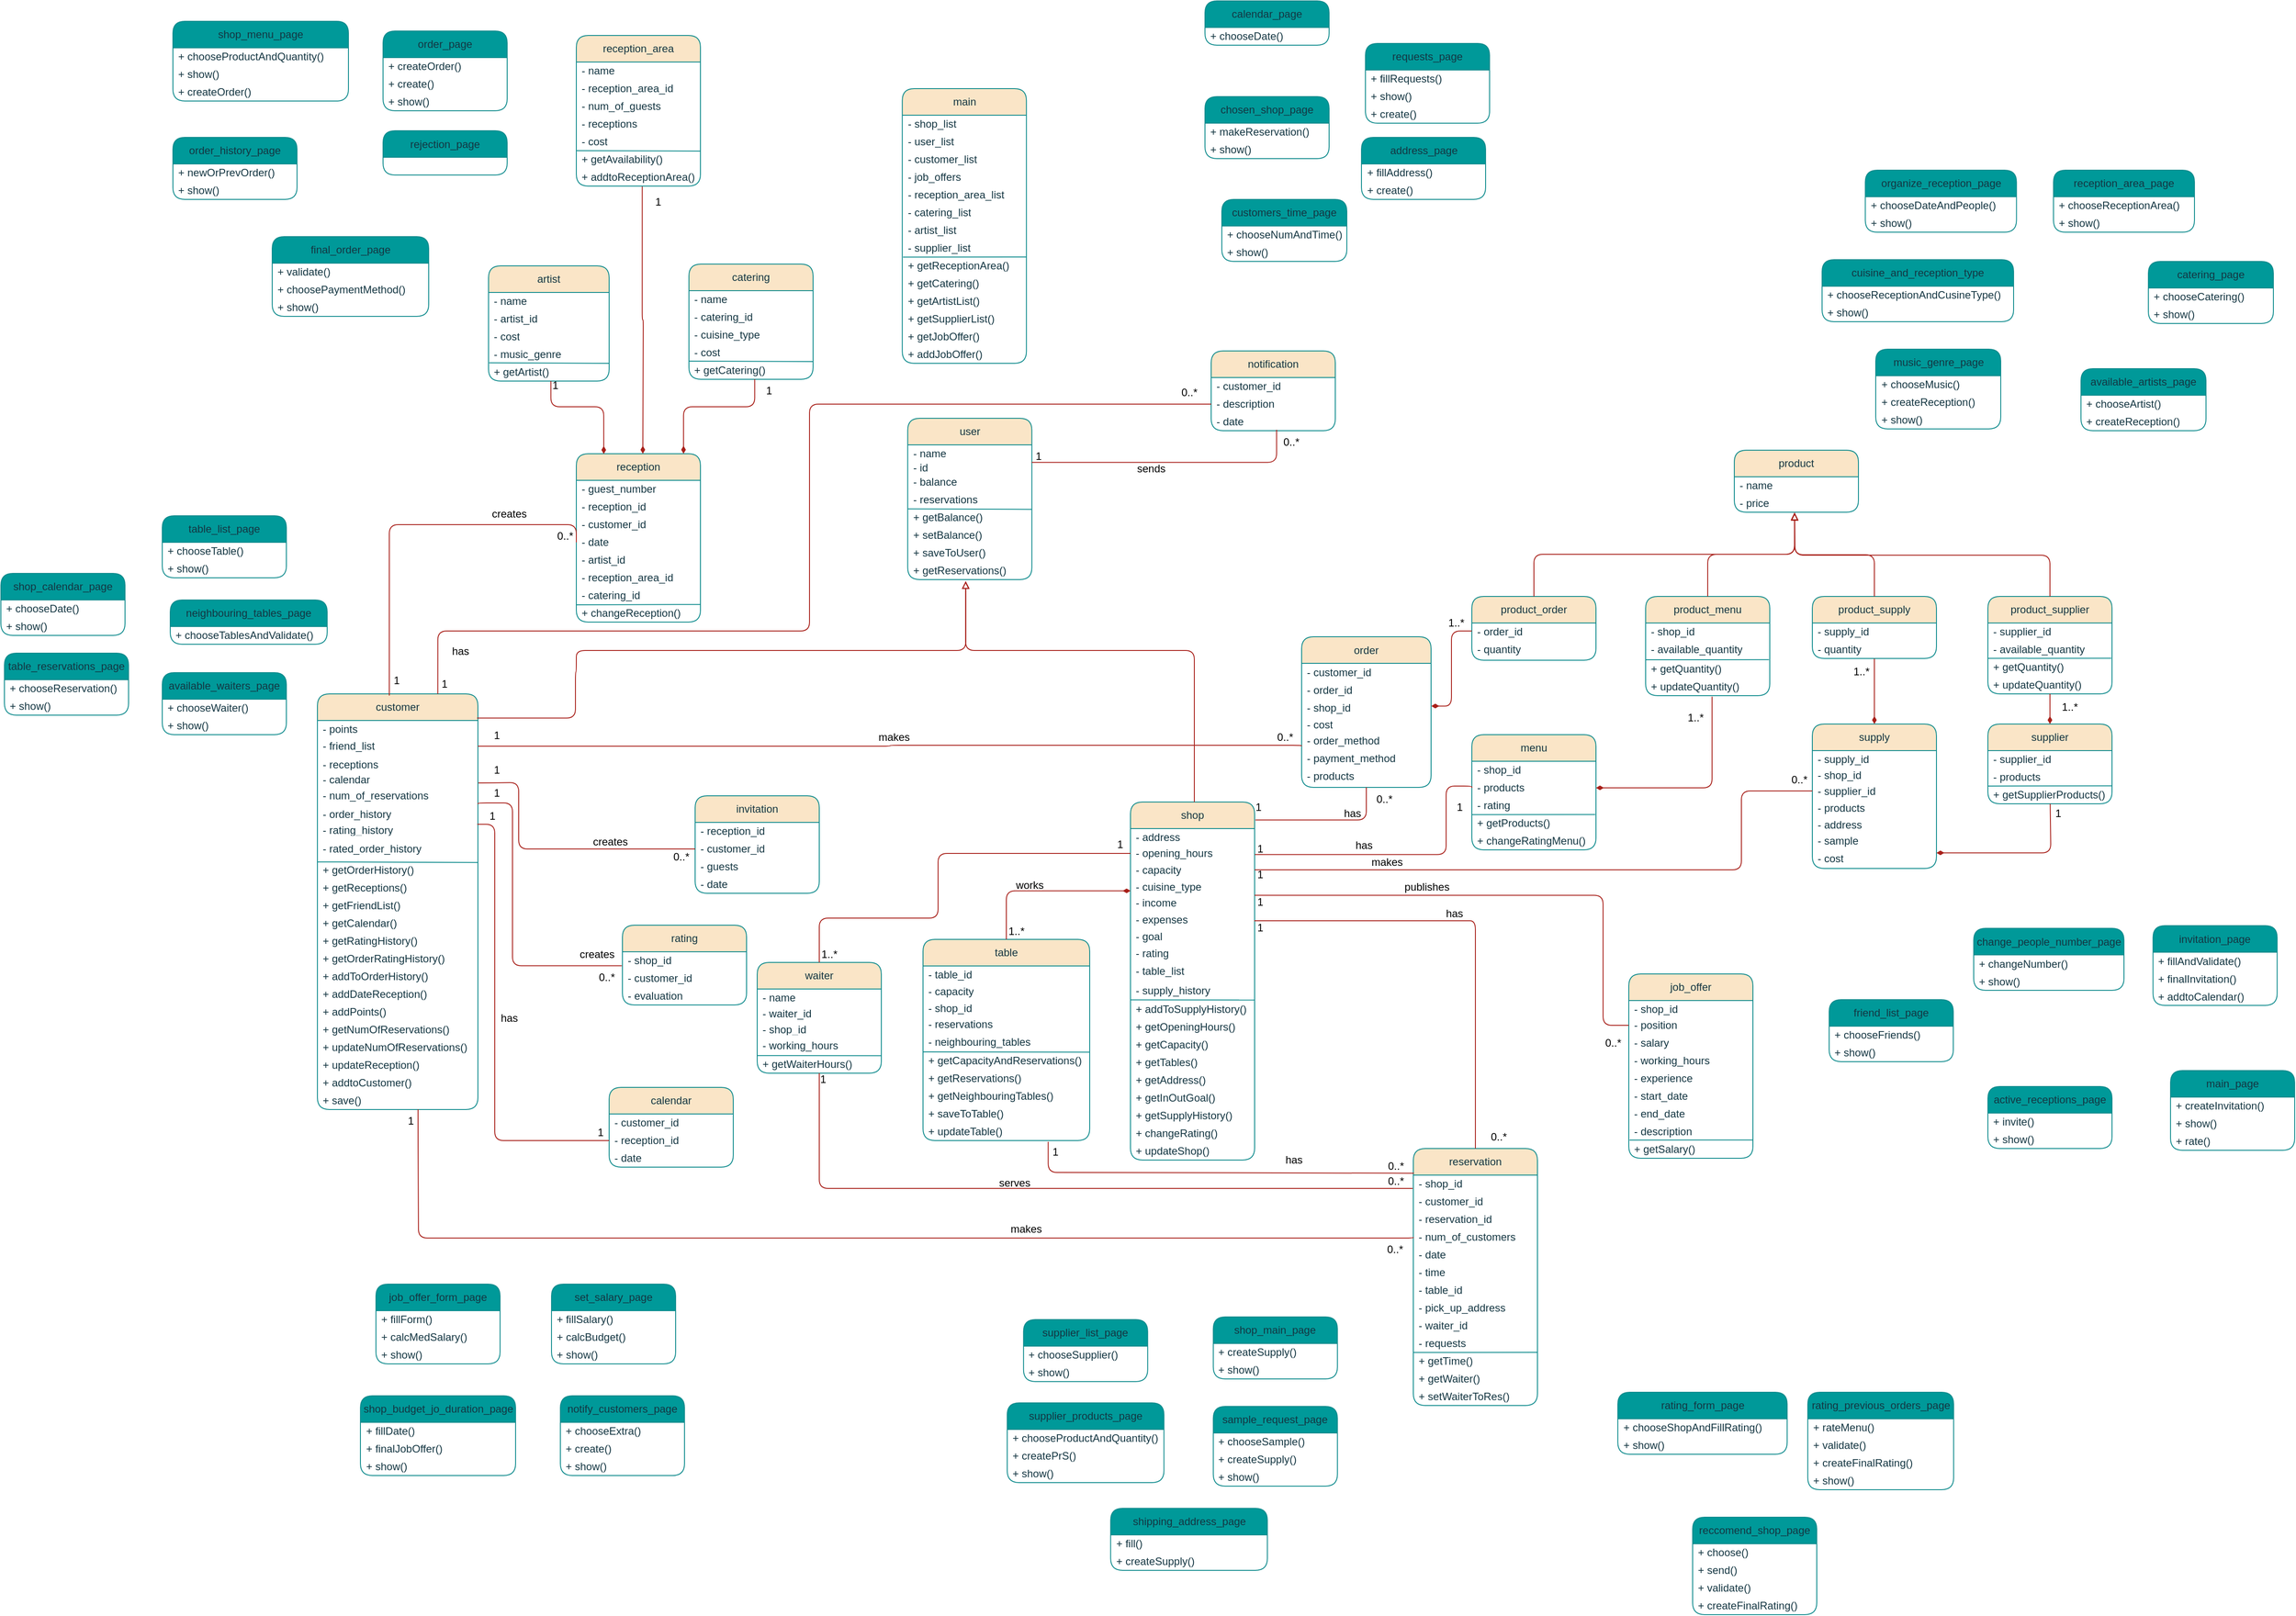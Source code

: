 <mxfile version="20.8.16" type="device"><diagram id="C5RBs43oDa-KdzZeNtuy" name="Page-1"><mxGraphModel dx="118" dy="1746" grid="0" gridSize="10" guides="1" tooltips="1" connect="1" arrows="1" fold="1" page="1" pageScale="1" pageWidth="827" pageHeight="1169" background="#ffffff" math="0" shadow="0"><root><mxCell id="WIyWlLk6GJQsqaUBKTNV-0"/><mxCell id="WIyWlLk6GJQsqaUBKTNV-1" parent="WIyWlLk6GJQsqaUBKTNV-0"/><mxCell id="jPD3LhmRUqBXW_XciYKY-1" value="shop" style="swimlane;fontStyle=0;childLayout=stackLayout;horizontal=1;startSize=30;horizontalStack=0;resizeParent=1;resizeParentMax=0;resizeLast=0;collapsible=1;marginBottom=0;whiteSpace=wrap;html=1;rounded=1;glass=0;shadow=0;labelBackgroundColor=none;fillColor=#FAE5C7;strokeColor=#0F8B8D;fontColor=#143642;" parent="WIyWlLk6GJQsqaUBKTNV-1" vertex="1"><mxGeometry x="2764" y="617" width="140" height="404" as="geometry"><mxRectangle x="1032" y="130" width="92" height="30" as="alternateBounds"/></mxGeometry></mxCell><mxCell id="jPD3LhmRUqBXW_XciYKY-2" value="- address" style="text;strokeColor=none;fillColor=none;align=left;verticalAlign=middle;spacingLeft=4;spacingRight=4;overflow=hidden;points=[[0,0.5],[1,0.5]];portConstraint=eastwest;rotatable=0;whiteSpace=wrap;html=1;glass=0;labelBackgroundColor=none;fontColor=#143642;" parent="jPD3LhmRUqBXW_XciYKY-1" vertex="1"><mxGeometry y="30" width="140" height="18" as="geometry"/></mxCell><mxCell id="jPD3LhmRUqBXW_XciYKY-92" value="- opening_hours" style="text;strokeColor=none;fillColor=none;align=left;verticalAlign=middle;spacingLeft=4;spacingRight=4;overflow=hidden;points=[[0,0.5],[1,0.5]];portConstraint=eastwest;rotatable=0;whiteSpace=wrap;html=1;glass=0;labelBackgroundColor=none;fontColor=#143642;" parent="jPD3LhmRUqBXW_XciYKY-1" vertex="1"><mxGeometry y="48" width="140" height="19" as="geometry"/></mxCell><mxCell id="jPD3LhmRUqBXW_XciYKY-109" value="- capacity" style="text;strokeColor=none;fillColor=none;align=left;verticalAlign=middle;spacingLeft=4;spacingRight=4;overflow=hidden;points=[[0,0.5],[1,0.5]];portConstraint=eastwest;rotatable=0;whiteSpace=wrap;html=1;glass=0;labelBackgroundColor=none;fontColor=#143642;" parent="jPD3LhmRUqBXW_XciYKY-1" vertex="1"><mxGeometry y="67" width="140" height="19" as="geometry"/></mxCell><mxCell id="jPD3LhmRUqBXW_XciYKY-4" value="- cuisine_type&lt;span style=&quot;white-space: pre;&quot;&gt;&#9;&lt;/span&gt;" style="text;strokeColor=none;fillColor=none;align=left;verticalAlign=middle;spacingLeft=4;spacingRight=4;overflow=hidden;points=[[0,0.5],[1,0.5]];portConstraint=eastwest;rotatable=0;whiteSpace=wrap;html=1;glass=0;labelBackgroundColor=none;fontColor=#143642;" parent="jPD3LhmRUqBXW_XciYKY-1" vertex="1"><mxGeometry y="86" width="140" height="18" as="geometry"/></mxCell><mxCell id="jPD3LhmRUqBXW_XciYKY-104" value="- income" style="text;strokeColor=none;fillColor=none;align=left;verticalAlign=middle;spacingLeft=4;spacingRight=4;overflow=hidden;points=[[0,0.5],[1,0.5]];portConstraint=eastwest;rotatable=0;whiteSpace=wrap;html=1;glass=0;labelBackgroundColor=none;fontColor=#143642;" parent="jPD3LhmRUqBXW_XciYKY-1" vertex="1"><mxGeometry y="104" width="140" height="19" as="geometry"/></mxCell><mxCell id="jPD3LhmRUqBXW_XciYKY-107" value="- expenses" style="text;strokeColor=none;fillColor=none;align=left;verticalAlign=middle;spacingLeft=4;spacingRight=4;overflow=hidden;points=[[0,0.5],[1,0.5]];portConstraint=eastwest;rotatable=0;whiteSpace=wrap;html=1;glass=0;labelBackgroundColor=none;fontColor=#143642;" parent="jPD3LhmRUqBXW_XciYKY-1" vertex="1"><mxGeometry y="123" width="140" height="19" as="geometry"/></mxCell><mxCell id="jPD3LhmRUqBXW_XciYKY-108" value="- goal" style="text;strokeColor=none;fillColor=none;align=left;verticalAlign=middle;spacingLeft=4;spacingRight=4;overflow=hidden;points=[[0,0.5],[1,0.5]];portConstraint=eastwest;rotatable=0;whiteSpace=wrap;html=1;glass=0;labelBackgroundColor=none;fontColor=#143642;" parent="jPD3LhmRUqBXW_XciYKY-1" vertex="1"><mxGeometry y="142" width="140" height="19" as="geometry"/></mxCell><mxCell id="jPD3LhmRUqBXW_XciYKY-111" value="- rating" style="text;strokeColor=none;fillColor=none;align=left;verticalAlign=middle;spacingLeft=4;spacingRight=4;overflow=hidden;points=[[0,0.5],[1,0.5]];portConstraint=eastwest;rotatable=0;whiteSpace=wrap;html=1;glass=0;labelBackgroundColor=none;fontColor=#143642;" parent="jPD3LhmRUqBXW_XciYKY-1" vertex="1"><mxGeometry y="161" width="140" height="19" as="geometry"/></mxCell><mxCell id="LBnUgZQ3k2B2JK14YkMi-1" value="- table_list" style="text;strokeColor=none;fillColor=none;align=left;verticalAlign=middle;spacingLeft=4;spacingRight=4;overflow=hidden;points=[[0,0.5],[1,0.5]];portConstraint=eastwest;rotatable=0;whiteSpace=wrap;html=1;glass=0;labelBackgroundColor=none;fontColor=#143642;" parent="jPD3LhmRUqBXW_XciYKY-1" vertex="1"><mxGeometry y="180" width="140" height="22" as="geometry"/></mxCell><mxCell id="jPD3LhmRUqBXW_XciYKY-138" value="- supply_history" style="text;strokeColor=none;fillColor=none;align=left;verticalAlign=middle;spacingLeft=4;spacingRight=4;overflow=hidden;points=[[0,0.5],[1,0.5]];portConstraint=eastwest;rotatable=0;whiteSpace=wrap;html=1;glass=0;labelBackgroundColor=none;fontColor=#143642;" parent="jPD3LhmRUqBXW_XciYKY-1" vertex="1"><mxGeometry y="202" width="140" height="22" as="geometry"/></mxCell><mxCell id="8Ue-xL6Lnt7KdAzQMRkJ-245" value="" style="endArrow=none;html=1;rounded=0;exitX=-0.002;exitY=0.005;exitDx=0;exitDy=0;exitPerimeter=0;entryX=1.002;entryY=0.013;entryDx=0;entryDy=0;entryPerimeter=0;strokeColor=#0F8B8D;" parent="jPD3LhmRUqBXW_XciYKY-1" edge="1"><mxGeometry width="50" height="50" relative="1" as="geometry"><mxPoint y="223.2" as="sourcePoint"/><mxPoint x="140.56" y="223.36" as="targetPoint"/></mxGeometry></mxCell><mxCell id="8Ue-xL6Lnt7KdAzQMRkJ-209" value="+ addToSupplyHistory()" style="text;strokeColor=none;fillColor=none;align=left;verticalAlign=middle;spacingLeft=4;spacingRight=4;overflow=hidden;points=[[0,0.5],[1,0.5]];portConstraint=eastwest;rotatable=0;whiteSpace=wrap;html=1;glass=0;labelBackgroundColor=none;fontColor=#143642;" parent="jPD3LhmRUqBXW_XciYKY-1" vertex="1"><mxGeometry y="224" width="140" height="20" as="geometry"/></mxCell><mxCell id="8Ue-xL6Lnt7KdAzQMRkJ-68" value="+ getOpeningHours()" style="text;strokeColor=none;fillColor=none;align=left;verticalAlign=middle;spacingLeft=4;spacingRight=4;overflow=hidden;points=[[0,0.5],[1,0.5]];portConstraint=eastwest;rotatable=0;whiteSpace=wrap;html=1;glass=0;labelBackgroundColor=none;fontColor=#143642;" parent="jPD3LhmRUqBXW_XciYKY-1" vertex="1"><mxGeometry y="244" width="140" height="20" as="geometry"/></mxCell><mxCell id="8Ue-xL6Lnt7KdAzQMRkJ-71" value="+ getCapacity()" style="text;strokeColor=none;fillColor=none;align=left;verticalAlign=middle;spacingLeft=4;spacingRight=4;overflow=hidden;points=[[0,0.5],[1,0.5]];portConstraint=eastwest;rotatable=0;whiteSpace=wrap;html=1;glass=0;labelBackgroundColor=none;fontColor=#143642;" parent="jPD3LhmRUqBXW_XciYKY-1" vertex="1"><mxGeometry y="264" width="140" height="20" as="geometry"/></mxCell><mxCell id="8Ue-xL6Lnt7KdAzQMRkJ-96" value="+ getTables()" style="text;strokeColor=none;fillColor=none;align=left;verticalAlign=middle;spacingLeft=4;spacingRight=4;overflow=hidden;points=[[0,0.5],[1,0.5]];portConstraint=eastwest;rotatable=0;whiteSpace=wrap;html=1;glass=0;labelBackgroundColor=none;fontColor=#143642;" parent="jPD3LhmRUqBXW_XciYKY-1" vertex="1"><mxGeometry y="284" width="140" height="20" as="geometry"/></mxCell><mxCell id="8Ue-xL6Lnt7KdAzQMRkJ-86" value="+ getAddress()" style="text;strokeColor=none;fillColor=none;align=left;verticalAlign=middle;spacingLeft=4;spacingRight=4;overflow=hidden;points=[[0,0.5],[1,0.5]];portConstraint=eastwest;rotatable=0;whiteSpace=wrap;html=1;glass=0;labelBackgroundColor=none;fontColor=#143642;" parent="jPD3LhmRUqBXW_XciYKY-1" vertex="1"><mxGeometry y="304" width="140" height="20" as="geometry"/></mxCell><mxCell id="8Ue-xL6Lnt7KdAzQMRkJ-170" value="+ getInOutGoal()" style="text;strokeColor=none;fillColor=none;align=left;verticalAlign=middle;spacingLeft=4;spacingRight=4;overflow=hidden;points=[[0,0.5],[1,0.5]];portConstraint=eastwest;rotatable=0;whiteSpace=wrap;html=1;glass=0;labelBackgroundColor=none;fontColor=#143642;" parent="jPD3LhmRUqBXW_XciYKY-1" vertex="1"><mxGeometry y="324" width="140" height="20" as="geometry"/></mxCell><mxCell id="8Ue-xL6Lnt7KdAzQMRkJ-199" value="+ getSupplyHistory()" style="text;strokeColor=none;fillColor=none;align=left;verticalAlign=middle;spacingLeft=4;spacingRight=4;overflow=hidden;points=[[0,0.5],[1,0.5]];portConstraint=eastwest;rotatable=0;whiteSpace=wrap;html=1;glass=0;labelBackgroundColor=none;fontColor=#143642;" parent="jPD3LhmRUqBXW_XciYKY-1" vertex="1"><mxGeometry y="344" width="140" height="20" as="geometry"/></mxCell><mxCell id="8Ue-xL6Lnt7KdAzQMRkJ-157" value="+ changeRating()" style="text;strokeColor=none;fillColor=none;align=left;verticalAlign=middle;spacingLeft=4;spacingRight=4;overflow=hidden;points=[[0,0.5],[1,0.5]];portConstraint=eastwest;rotatable=0;whiteSpace=wrap;html=1;glass=0;labelBackgroundColor=none;fontColor=#143642;" parent="jPD3LhmRUqBXW_XciYKY-1" vertex="1"><mxGeometry y="364" width="140" height="20" as="geometry"/></mxCell><mxCell id="8Ue-xL6Lnt7KdAzQMRkJ-226" value="+ updateShop()" style="text;strokeColor=none;fillColor=none;align=left;verticalAlign=middle;spacingLeft=4;spacingRight=4;overflow=hidden;points=[[0,0.5],[1,0.5]];portConstraint=eastwest;rotatable=0;whiteSpace=wrap;html=1;glass=0;labelBackgroundColor=none;fontColor=#143642;" parent="jPD3LhmRUqBXW_XciYKY-1" vertex="1"><mxGeometry y="384" width="140" height="20" as="geometry"/></mxCell><mxCell id="jPD3LhmRUqBXW_XciYKY-19" value="user" style="swimlane;fontStyle=0;childLayout=stackLayout;horizontal=1;startSize=30;horizontalStack=0;resizeParent=1;resizeParentMax=0;resizeLast=0;collapsible=1;marginBottom=0;whiteSpace=wrap;html=1;rounded=1;glass=0;labelBackgroundColor=none;fillColor=#FAE5C7;strokeColor=#0F8B8D;fontColor=#143642;" parent="WIyWlLk6GJQsqaUBKTNV-1" vertex="1"><mxGeometry x="2512.75" y="184" width="140" height="182" as="geometry"/></mxCell><mxCell id="jPD3LhmRUqBXW_XciYKY-20" value="- name" style="text;strokeColor=none;fillColor=none;align=left;verticalAlign=middle;spacingLeft=4;spacingRight=4;overflow=hidden;points=[[0,0.5],[1,0.5]];portConstraint=eastwest;rotatable=0;whiteSpace=wrap;html=1;glass=0;labelBackgroundColor=none;fontColor=#143642;" parent="jPD3LhmRUqBXW_XciYKY-19" vertex="1"><mxGeometry y="30" width="140" height="16" as="geometry"/></mxCell><mxCell id="jPD3LhmRUqBXW_XciYKY-22" value="- id" style="text;strokeColor=none;fillColor=none;align=left;verticalAlign=middle;spacingLeft=4;spacingRight=4;overflow=hidden;points=[[0,0.5],[1,0.5]];portConstraint=eastwest;rotatable=0;whiteSpace=wrap;html=1;glass=0;labelBackgroundColor=none;fontColor=#143642;" parent="jPD3LhmRUqBXW_XciYKY-19" vertex="1"><mxGeometry y="46" width="140" height="16" as="geometry"/></mxCell><mxCell id="jPD3LhmRUqBXW_XciYKY-134" value="- balance" style="text;strokeColor=none;fillColor=none;align=left;verticalAlign=middle;spacingLeft=4;spacingRight=4;overflow=hidden;points=[[0,0.5],[1,0.5]];portConstraint=eastwest;rotatable=0;whiteSpace=wrap;html=1;glass=0;labelBackgroundColor=none;fontColor=#143642;" parent="jPD3LhmRUqBXW_XciYKY-19" vertex="1"><mxGeometry y="62" width="140" height="20" as="geometry"/></mxCell><mxCell id="jPD3LhmRUqBXW_XciYKY-192" value="- reservations" style="text;strokeColor=none;fillColor=none;align=left;verticalAlign=middle;spacingLeft=4;spacingRight=4;overflow=hidden;points=[[0,0.5],[1,0.5]];portConstraint=eastwest;rotatable=0;whiteSpace=wrap;html=1;glass=0;labelBackgroundColor=none;fontColor=#143642;" parent="jPD3LhmRUqBXW_XciYKY-19" vertex="1"><mxGeometry y="82" width="140" height="20" as="geometry"/></mxCell><mxCell id="8Ue-xL6Lnt7KdAzQMRkJ-240" value="" style="endArrow=none;html=1;rounded=0;exitX=0;exitY=0.015;exitDx=0;exitDy=0;exitPerimeter=0;entryX=1;entryY=0.064;entryDx=0;entryDy=0;entryPerimeter=0;strokeColor=#0F8B8D;" parent="jPD3LhmRUqBXW_XciYKY-19" source="8Ue-xL6Lnt7KdAzQMRkJ-61" edge="1"><mxGeometry width="50" height="50" relative="1" as="geometry"><mxPoint x="-41" y="102.0" as="sourcePoint"/><mxPoint x="140" y="102.7" as="targetPoint"/></mxGeometry></mxCell><mxCell id="8Ue-xL6Lnt7KdAzQMRkJ-61" value="+ getBalance()" style="text;strokeColor=none;fillColor=none;align=left;verticalAlign=middle;spacingLeft=4;spacingRight=4;overflow=hidden;points=[[0,0.5],[1,0.5]];portConstraint=eastwest;rotatable=0;whiteSpace=wrap;html=1;glass=0;labelBackgroundColor=none;fontColor=#143642;" parent="jPD3LhmRUqBXW_XciYKY-19" vertex="1"><mxGeometry y="102" width="140" height="20" as="geometry"/></mxCell><mxCell id="8Ue-xL6Lnt7KdAzQMRkJ-100" value="+ setBalance()" style="text;strokeColor=none;fillColor=none;align=left;verticalAlign=middle;spacingLeft=4;spacingRight=4;overflow=hidden;points=[[0,0.5],[1,0.5]];portConstraint=eastwest;rotatable=0;whiteSpace=wrap;html=1;glass=0;labelBackgroundColor=none;fontColor=#143642;" parent="jPD3LhmRUqBXW_XciYKY-19" vertex="1"><mxGeometry y="122" width="140" height="20" as="geometry"/></mxCell><mxCell id="8Ue-xL6Lnt7KdAzQMRkJ-62" value="+ saveToUser()" style="text;strokeColor=none;fillColor=none;align=left;verticalAlign=middle;spacingLeft=4;spacingRight=4;overflow=hidden;points=[[0,0.5],[1,0.5]];portConstraint=eastwest;rotatable=0;whiteSpace=wrap;html=1;glass=0;labelBackgroundColor=none;fontColor=#143642;" parent="jPD3LhmRUqBXW_XciYKY-19" vertex="1"><mxGeometry y="142" width="140" height="20" as="geometry"/></mxCell><mxCell id="8Ue-xL6Lnt7KdAzQMRkJ-168" value="+ getReservations()" style="text;strokeColor=none;fillColor=none;align=left;verticalAlign=middle;spacingLeft=4;spacingRight=4;overflow=hidden;points=[[0,0.5],[1,0.5]];portConstraint=eastwest;rotatable=0;whiteSpace=wrap;html=1;glass=0;labelBackgroundColor=none;fontColor=#143642;" parent="jPD3LhmRUqBXW_XciYKY-19" vertex="1"><mxGeometry y="162" width="140" height="20" as="geometry"/></mxCell><mxCell id="jPD3LhmRUqBXW_XciYKY-23" value="table" style="swimlane;fontStyle=0;childLayout=stackLayout;horizontal=1;startSize=30;horizontalStack=0;resizeParent=1;resizeParentMax=0;resizeLast=0;collapsible=1;marginBottom=0;whiteSpace=wrap;html=1;rounded=1;glass=0;labelBackgroundColor=none;fillColor=#FAE5C7;strokeColor=#0F8B8D;fontColor=#143642;" parent="WIyWlLk6GJQsqaUBKTNV-1" vertex="1"><mxGeometry x="2530" y="772" width="188" height="227" as="geometry"/></mxCell><mxCell id="jPD3LhmRUqBXW_XciYKY-25" value="- table_id" style="text;strokeColor=none;fillColor=none;align=left;verticalAlign=middle;spacingLeft=4;spacingRight=4;overflow=hidden;points=[[0,0.5],[1,0.5]];portConstraint=eastwest;rotatable=0;whiteSpace=wrap;html=1;glass=0;labelBackgroundColor=none;fontColor=#143642;" parent="jPD3LhmRUqBXW_XciYKY-23" vertex="1"><mxGeometry y="30" width="188" height="19" as="geometry"/></mxCell><mxCell id="jPD3LhmRUqBXW_XciYKY-24" value="- capacity" style="text;strokeColor=none;fillColor=none;align=left;verticalAlign=middle;spacingLeft=4;spacingRight=4;overflow=hidden;points=[[0,0.5],[1,0.5]];portConstraint=eastwest;rotatable=0;whiteSpace=wrap;html=1;glass=0;labelBackgroundColor=none;fontColor=#143642;" parent="jPD3LhmRUqBXW_XciYKY-23" vertex="1"><mxGeometry y="49" width="188" height="19" as="geometry"/></mxCell><mxCell id="jPD3LhmRUqBXW_XciYKY-124" value="- shop_id" style="text;strokeColor=none;fillColor=none;align=left;verticalAlign=middle;spacingLeft=4;spacingRight=4;overflow=hidden;points=[[0,0.5],[1,0.5]];portConstraint=eastwest;rotatable=0;whiteSpace=wrap;html=1;glass=0;labelBackgroundColor=none;fontColor=#143642;" parent="jPD3LhmRUqBXW_XciYKY-23" vertex="1"><mxGeometry y="68" width="188" height="18" as="geometry"/></mxCell><mxCell id="jPD3LhmRUqBXW_XciYKY-26" value="- reservations" style="text;strokeColor=none;fillColor=none;align=left;verticalAlign=middle;spacingLeft=4;spacingRight=4;overflow=hidden;points=[[0,0.5],[1,0.5]];portConstraint=eastwest;rotatable=0;whiteSpace=wrap;html=1;glass=0;labelBackgroundColor=none;fontColor=#143642;" parent="jPD3LhmRUqBXW_XciYKY-23" vertex="1"><mxGeometry y="86" width="188" height="19" as="geometry"/></mxCell><mxCell id="jPD3LhmRUqBXW_XciYKY-127" value="- neighbouring_tables" style="text;strokeColor=none;fillColor=none;align=left;verticalAlign=middle;spacingLeft=4;spacingRight=4;overflow=hidden;points=[[0,0.5],[1,0.5]];portConstraint=eastwest;rotatable=0;whiteSpace=wrap;html=1;glass=0;labelBackgroundColor=none;fontColor=#143642;" parent="jPD3LhmRUqBXW_XciYKY-23" vertex="1"><mxGeometry y="105" width="188" height="22" as="geometry"/></mxCell><mxCell id="8Ue-xL6Lnt7KdAzQMRkJ-244" value="" style="endArrow=none;html=1;rounded=0;exitX=-0.002;exitY=0.005;exitDx=0;exitDy=0;exitPerimeter=0;entryX=1.001;entryY=0.013;entryDx=0;entryDy=0;entryPerimeter=0;strokeColor=#0F8B8D;" parent="jPD3LhmRUqBXW_XciYKY-23" target="8Ue-xL6Lnt7KdAzQMRkJ-90" edge="1"><mxGeometry width="50" height="50" relative="1" as="geometry"><mxPoint x="4.547e-13" y="127.0" as="sourcePoint"/><mxPoint x="140.56" y="127.16" as="targetPoint"/></mxGeometry></mxCell><mxCell id="8Ue-xL6Lnt7KdAzQMRkJ-90" value="+ getCapacityAndReservations()" style="text;strokeColor=none;fillColor=none;align=left;verticalAlign=middle;spacingLeft=4;spacingRight=4;overflow=hidden;points=[[0,0.5],[1,0.5]];portConstraint=eastwest;rotatable=0;whiteSpace=wrap;html=1;glass=0;labelBackgroundColor=none;fontColor=#143642;" parent="jPD3LhmRUqBXW_XciYKY-23" vertex="1"><mxGeometry y="127" width="188" height="20" as="geometry"/></mxCell><mxCell id="8Ue-xL6Lnt7KdAzQMRkJ-213" value="+ getReservations()" style="text;strokeColor=none;fillColor=none;align=left;verticalAlign=middle;spacingLeft=4;spacingRight=4;overflow=hidden;points=[[0,0.5],[1,0.5]];portConstraint=eastwest;rotatable=0;whiteSpace=wrap;html=1;glass=0;labelBackgroundColor=none;fontColor=#143642;" parent="jPD3LhmRUqBXW_XciYKY-23" vertex="1"><mxGeometry y="147" width="188" height="20" as="geometry"/></mxCell><mxCell id="8Ue-xL6Lnt7KdAzQMRkJ-227" value="+ getNeighbouringTables()" style="text;strokeColor=none;fillColor=none;align=left;verticalAlign=middle;spacingLeft=4;spacingRight=4;overflow=hidden;points=[[0,0.5],[1,0.5]];portConstraint=eastwest;rotatable=0;whiteSpace=wrap;html=1;glass=0;labelBackgroundColor=none;fontColor=#143642;" parent="jPD3LhmRUqBXW_XciYKY-23" vertex="1"><mxGeometry y="167" width="188" height="20" as="geometry"/></mxCell><mxCell id="8Ue-xL6Lnt7KdAzQMRkJ-101" value="+ saveToTable()" style="text;strokeColor=none;fillColor=none;align=left;verticalAlign=middle;spacingLeft=4;spacingRight=4;overflow=hidden;points=[[0,0.5],[1,0.5]];portConstraint=eastwest;rotatable=0;whiteSpace=wrap;html=1;glass=0;labelBackgroundColor=none;fontColor=#143642;" parent="jPD3LhmRUqBXW_XciYKY-23" vertex="1"><mxGeometry y="187" width="188" height="20" as="geometry"/></mxCell><mxCell id="8Ue-xL6Lnt7KdAzQMRkJ-225" value="+ updateTable()" style="text;strokeColor=none;fillColor=none;align=left;verticalAlign=middle;spacingLeft=4;spacingRight=4;overflow=hidden;points=[[0,0.5],[1,0.5]];portConstraint=eastwest;rotatable=0;whiteSpace=wrap;html=1;glass=0;labelBackgroundColor=none;fontColor=#143642;" parent="jPD3LhmRUqBXW_XciYKY-23" vertex="1"><mxGeometry y="207" width="188" height="20" as="geometry"/></mxCell><mxCell id="jPD3LhmRUqBXW_XciYKY-27" value="menu" style="swimlane;fontStyle=0;childLayout=stackLayout;horizontal=1;startSize=30;horizontalStack=0;resizeParent=1;resizeParentMax=0;resizeLast=0;collapsible=1;marginBottom=0;whiteSpace=wrap;html=1;rounded=1;glass=0;labelBackgroundColor=none;fillColor=#FAE5C7;strokeColor=#0F8B8D;fontColor=#143642;" parent="WIyWlLk6GJQsqaUBKTNV-1" vertex="1"><mxGeometry x="3149" y="541" width="140" height="130" as="geometry"/></mxCell><mxCell id="jPD3LhmRUqBXW_XciYKY-28" value="- shop_id" style="text;strokeColor=none;fillColor=none;align=left;verticalAlign=middle;spacingLeft=4;spacingRight=4;overflow=hidden;points=[[0,0.5],[1,0.5]];portConstraint=eastwest;rotatable=0;whiteSpace=wrap;html=1;glass=0;labelBackgroundColor=none;fontColor=#143642;" parent="jPD3LhmRUqBXW_XciYKY-27" vertex="1"><mxGeometry y="30" width="140" height="20" as="geometry"/></mxCell><mxCell id="jPD3LhmRUqBXW_XciYKY-135" value="- products" style="text;strokeColor=none;fillColor=none;align=left;verticalAlign=middle;spacingLeft=4;spacingRight=4;overflow=hidden;points=[[0,0.5],[1,0.5]];portConstraint=eastwest;rotatable=0;whiteSpace=wrap;html=1;glass=0;labelBackgroundColor=none;fontColor=#143642;" parent="jPD3LhmRUqBXW_XciYKY-27" vertex="1"><mxGeometry y="50" width="140" height="20" as="geometry"/></mxCell><mxCell id="jPD3LhmRUqBXW_XciYKY-153" value="- rating" style="text;strokeColor=none;fillColor=none;align=left;verticalAlign=middle;spacingLeft=4;spacingRight=4;overflow=hidden;points=[[0,0.5],[1,0.5]];portConstraint=eastwest;rotatable=0;whiteSpace=wrap;html=1;glass=0;labelBackgroundColor=none;fontColor=#143642;" parent="jPD3LhmRUqBXW_XciYKY-27" vertex="1"><mxGeometry y="70" width="140" height="20" as="geometry"/></mxCell><mxCell id="8Ue-xL6Lnt7KdAzQMRkJ-52" value="+ getProducts()" style="text;strokeColor=none;fillColor=none;align=left;verticalAlign=middle;spacingLeft=4;spacingRight=4;overflow=hidden;points=[[0,0.5],[1,0.5]];portConstraint=eastwest;rotatable=0;whiteSpace=wrap;html=1;glass=0;labelBackgroundColor=none;fontColor=#143642;" parent="jPD3LhmRUqBXW_XciYKY-27" vertex="1"><mxGeometry y="90" width="140" height="20" as="geometry"/></mxCell><mxCell id="8Ue-xL6Lnt7KdAzQMRkJ-53" value="" style="endArrow=none;html=1;rounded=0;exitX=0;exitY=0.013;exitDx=0;exitDy=0;exitPerimeter=0;entryX=0.994;entryY=0.004;entryDx=0;entryDy=0;entryPerimeter=0;strokeColor=#0F8B8D;" parent="jPD3LhmRUqBXW_XciYKY-27" source="8Ue-xL6Lnt7KdAzQMRkJ-52" target="8Ue-xL6Lnt7KdAzQMRkJ-52" edge="1"><mxGeometry width="50" height="50" relative="1" as="geometry"><mxPoint x="69" y="123" as="sourcePoint"/><mxPoint x="119" y="73" as="targetPoint"/></mxGeometry></mxCell><mxCell id="8Ue-xL6Lnt7KdAzQMRkJ-175" value="+ changeRatingMenu()" style="text;strokeColor=none;fillColor=none;align=left;verticalAlign=middle;spacingLeft=4;spacingRight=4;overflow=hidden;points=[[0,0.5],[1,0.5]];portConstraint=eastwest;rotatable=0;whiteSpace=wrap;html=1;glass=0;labelBackgroundColor=none;fontColor=#143642;" parent="jPD3LhmRUqBXW_XciYKY-27" vertex="1"><mxGeometry y="110" width="140" height="20" as="geometry"/></mxCell><mxCell id="jPD3LhmRUqBXW_XciYKY-35" value="waiter" style="swimlane;fontStyle=0;childLayout=stackLayout;horizontal=1;startSize=30;horizontalStack=0;resizeParent=1;resizeParentMax=0;resizeLast=0;collapsible=1;marginBottom=0;whiteSpace=wrap;html=1;rounded=1;glass=0;labelBackgroundColor=none;fillColor=#FAE5C7;strokeColor=#0F8B8D;fontColor=#143642;" parent="WIyWlLk6GJQsqaUBKTNV-1" vertex="1"><mxGeometry x="2343" y="798" width="140" height="125" as="geometry"/></mxCell><mxCell id="jPD3LhmRUqBXW_XciYKY-36" value="- name" style="text;strokeColor=none;fillColor=none;align=left;verticalAlign=middle;spacingLeft=4;spacingRight=4;overflow=hidden;points=[[0,0.5],[1,0.5]];portConstraint=eastwest;rotatable=0;whiteSpace=wrap;html=1;glass=0;labelBackgroundColor=none;fontColor=#143642;" parent="jPD3LhmRUqBXW_XciYKY-35" vertex="1"><mxGeometry y="30" width="140" height="18" as="geometry"/></mxCell><mxCell id="jPD3LhmRUqBXW_XciYKY-37" value="- waiter_id" style="text;strokeColor=none;fillColor=none;align=left;verticalAlign=middle;spacingLeft=4;spacingRight=4;overflow=hidden;points=[[0,0.5],[1,0.5]];portConstraint=eastwest;rotatable=0;whiteSpace=wrap;html=1;glass=0;labelBackgroundColor=none;fontColor=#143642;" parent="jPD3LhmRUqBXW_XciYKY-35" vertex="1"><mxGeometry y="48" width="140" height="18" as="geometry"/></mxCell><mxCell id="jPD3LhmRUqBXW_XciYKY-38" value="- shop_id" style="text;strokeColor=none;fillColor=none;align=left;verticalAlign=middle;spacingLeft=4;spacingRight=4;overflow=hidden;points=[[0,0.5],[1,0.5]];portConstraint=eastwest;rotatable=0;whiteSpace=wrap;html=1;glass=0;labelBackgroundColor=none;fontColor=#143642;" parent="jPD3LhmRUqBXW_XciYKY-35" vertex="1"><mxGeometry y="66" width="140" height="17" as="geometry"/></mxCell><mxCell id="jPD3LhmRUqBXW_XciYKY-122" value="- working_hours" style="text;strokeColor=none;fillColor=none;align=left;verticalAlign=middle;spacingLeft=4;spacingRight=4;overflow=hidden;points=[[0,0.5],[1,0.5]];portConstraint=eastwest;rotatable=0;whiteSpace=wrap;html=1;glass=0;labelBackgroundColor=none;fontColor=#143642;" parent="jPD3LhmRUqBXW_XciYKY-35" vertex="1"><mxGeometry y="83" width="140" height="22" as="geometry"/></mxCell><mxCell id="8Ue-xL6Lnt7KdAzQMRkJ-238" value="" style="endArrow=none;html=1;rounded=0;exitX=-0.002;exitY=0.005;exitDx=0;exitDy=0;exitPerimeter=0;entryX=1.002;entryY=0.013;entryDx=0;entryDy=0;entryPerimeter=0;strokeColor=#0F8B8D;" parent="jPD3LhmRUqBXW_XciYKY-35" source="8Ue-xL6Lnt7KdAzQMRkJ-218" target="8Ue-xL6Lnt7KdAzQMRkJ-218" edge="1"><mxGeometry width="50" height="50" relative="1" as="geometry"><mxPoint x="-63" y="105.0" as="sourcePoint"/><mxPoint x="118" y="105.7" as="targetPoint"/></mxGeometry></mxCell><mxCell id="8Ue-xL6Lnt7KdAzQMRkJ-218" value="+ getWaiterHours()" style="text;strokeColor=none;fillColor=none;align=left;verticalAlign=middle;spacingLeft=4;spacingRight=4;overflow=hidden;points=[[0,0.5],[1,0.5]];portConstraint=eastwest;rotatable=0;whiteSpace=wrap;html=1;glass=0;labelBackgroundColor=none;fontColor=#143642;" parent="jPD3LhmRUqBXW_XciYKY-35" vertex="1"><mxGeometry y="105" width="140" height="20" as="geometry"/></mxCell><mxCell id="jPD3LhmRUqBXW_XciYKY-143" value="product" style="swimlane;fontStyle=0;childLayout=stackLayout;horizontal=1;startSize=30;horizontalStack=0;resizeParent=1;resizeParentMax=0;resizeLast=0;collapsible=1;marginBottom=0;whiteSpace=wrap;html=1;rounded=1;swimlaneLine=1;glass=0;labelBackgroundColor=none;fillColor=#FAE5C7;strokeColor=#0F8B8D;fontColor=#143642;" parent="WIyWlLk6GJQsqaUBKTNV-1" vertex="1"><mxGeometry x="3445" y="220" width="140" height="70" as="geometry"><mxRectangle x="867" y="407" width="79" height="30" as="alternateBounds"/></mxGeometry></mxCell><mxCell id="jPD3LhmRUqBXW_XciYKY-148" value="- name" style="text;strokeColor=none;fillColor=none;align=left;verticalAlign=middle;spacingLeft=4;spacingRight=4;overflow=hidden;points=[[0,0.5],[1,0.5]];portConstraint=eastwest;rotatable=0;whiteSpace=wrap;html=1;glass=0;labelBackgroundColor=none;fontColor=#143642;" parent="jPD3LhmRUqBXW_XciYKY-143" vertex="1"><mxGeometry y="30" width="140" height="20" as="geometry"/></mxCell><mxCell id="jPD3LhmRUqBXW_XciYKY-149" value="- price" style="text;strokeColor=none;fillColor=none;align=left;verticalAlign=middle;spacingLeft=4;spacingRight=4;overflow=hidden;points=[[0,0.5],[1,0.5]];portConstraint=eastwest;rotatable=0;whiteSpace=wrap;html=1;glass=0;labelBackgroundColor=none;fontColor=#143642;" parent="jPD3LhmRUqBXW_XciYKY-143" vertex="1"><mxGeometry y="50" width="140" height="20" as="geometry"/></mxCell><mxCell id="jPD3LhmRUqBXW_XciYKY-154" value="order" style="swimlane;fontStyle=0;childLayout=stackLayout;horizontal=1;startSize=30;horizontalStack=0;resizeParent=1;resizeParentMax=0;resizeLast=0;collapsible=1;marginBottom=0;whiteSpace=wrap;html=1;rounded=1;glass=0;labelBackgroundColor=none;fillColor=#FAE5C7;strokeColor=#0F8B8D;fontColor=#143642;" parent="WIyWlLk6GJQsqaUBKTNV-1" vertex="1"><mxGeometry x="2957" y="430.5" width="146" height="170" as="geometry"><mxRectangle x="1220" y="367" width="97" height="30" as="alternateBounds"/></mxGeometry></mxCell><mxCell id="jPD3LhmRUqBXW_XciYKY-155" value="- customer_id" style="text;strokeColor=none;fillColor=none;align=left;verticalAlign=middle;spacingLeft=4;spacingRight=4;overflow=hidden;points=[[0,0.5],[1,0.5]];portConstraint=eastwest;rotatable=0;whiteSpace=wrap;html=1;glass=0;labelBackgroundColor=none;fontColor=#143642;" parent="jPD3LhmRUqBXW_XciYKY-154" vertex="1"><mxGeometry y="30" width="146" height="20" as="geometry"/></mxCell><mxCell id="jPD3LhmRUqBXW_XciYKY-156" value="- order_id" style="text;strokeColor=none;fillColor=none;align=left;verticalAlign=middle;spacingLeft=4;spacingRight=4;overflow=hidden;points=[[0,0.5],[1,0.5]];portConstraint=eastwest;rotatable=0;whiteSpace=wrap;html=1;glass=0;labelBackgroundColor=none;fontColor=#143642;" parent="jPD3LhmRUqBXW_XciYKY-154" vertex="1"><mxGeometry y="50" width="146" height="20" as="geometry"/></mxCell><mxCell id="jPD3LhmRUqBXW_XciYKY-157" value="- shop_id" style="text;strokeColor=none;fillColor=none;align=left;verticalAlign=middle;spacingLeft=4;spacingRight=4;overflow=hidden;points=[[0,0.5],[1,0.5]];portConstraint=eastwest;rotatable=0;whiteSpace=wrap;html=1;glass=0;labelBackgroundColor=none;fontColor=#143642;" parent="jPD3LhmRUqBXW_XciYKY-154" vertex="1"><mxGeometry y="70" width="146" height="20" as="geometry"/></mxCell><mxCell id="jPD3LhmRUqBXW_XciYKY-158" value="- cost" style="text;strokeColor=none;fillColor=none;align=left;verticalAlign=middle;spacingLeft=4;spacingRight=4;overflow=hidden;points=[[0,0.5],[1,0.5]];portConstraint=eastwest;rotatable=0;whiteSpace=wrap;html=1;glass=0;labelBackgroundColor=none;fontColor=#143642;" parent="jPD3LhmRUqBXW_XciYKY-154" vertex="1"><mxGeometry y="90" width="146" height="17" as="geometry"/></mxCell><mxCell id="jPD3LhmRUqBXW_XciYKY-159" value="- order_method" style="text;strokeColor=none;fillColor=none;align=left;verticalAlign=middle;spacingLeft=4;spacingRight=4;overflow=hidden;points=[[0,0.5],[1,0.5]];portConstraint=eastwest;rotatable=0;whiteSpace=wrap;html=1;glass=0;labelBackgroundColor=none;fontColor=#143642;" parent="jPD3LhmRUqBXW_XciYKY-154" vertex="1"><mxGeometry y="107" width="146" height="20" as="geometry"/></mxCell><mxCell id="jPD3LhmRUqBXW_XciYKY-160" value="- payment_method" style="text;strokeColor=none;fillColor=none;align=left;verticalAlign=middle;spacingLeft=4;spacingRight=4;overflow=hidden;points=[[0,0.5],[1,0.5]];portConstraint=eastwest;rotatable=0;whiteSpace=wrap;html=1;glass=0;labelBackgroundColor=none;fontColor=#143642;" parent="jPD3LhmRUqBXW_XciYKY-154" vertex="1"><mxGeometry y="127" width="146" height="18" as="geometry"/></mxCell><mxCell id="jPD3LhmRUqBXW_XciYKY-161" value="- products" style="text;strokeColor=none;fillColor=none;align=left;verticalAlign=middle;spacingLeft=4;spacingRight=4;overflow=hidden;points=[[0,0.5],[1,0.5]];portConstraint=eastwest;rotatable=0;whiteSpace=wrap;html=1;glass=0;labelBackgroundColor=none;fontColor=#143642;" parent="jPD3LhmRUqBXW_XciYKY-154" vertex="1"><mxGeometry y="145" width="146" height="25" as="geometry"/></mxCell><mxCell id="jPD3LhmRUqBXW_XciYKY-172" value="product_menu" style="swimlane;fontStyle=0;childLayout=stackLayout;horizontal=1;startSize=30;horizontalStack=0;resizeParent=1;resizeParentMax=0;resizeLast=0;collapsible=1;marginBottom=0;whiteSpace=wrap;html=1;rounded=1;swimlaneLine=1;glass=0;labelBackgroundColor=none;fillColor=#FAE5C7;strokeColor=#0F8B8D;fontColor=#143642;" parent="WIyWlLk6GJQsqaUBKTNV-1" vertex="1"><mxGeometry x="3345" y="385" width="140" height="112" as="geometry"><mxRectangle x="867" y="407" width="79" height="30" as="alternateBounds"/></mxGeometry></mxCell><mxCell id="jPD3LhmRUqBXW_XciYKY-173" value="- shop_id" style="text;strokeColor=none;fillColor=none;align=left;verticalAlign=middle;spacingLeft=4;spacingRight=4;overflow=hidden;points=[[0,0.5],[1,0.5]];portConstraint=eastwest;rotatable=0;whiteSpace=wrap;html=1;glass=0;labelBackgroundColor=none;fontColor=#143642;" parent="jPD3LhmRUqBXW_XciYKY-172" vertex="1"><mxGeometry y="30" width="140" height="18" as="geometry"/></mxCell><mxCell id="jPD3LhmRUqBXW_XciYKY-176" value="- available_quantity" style="text;strokeColor=none;fillColor=none;align=left;verticalAlign=middle;spacingLeft=4;spacingRight=4;overflow=hidden;points=[[0,0.5],[1,0.5]];portConstraint=eastwest;rotatable=0;whiteSpace=wrap;html=1;glass=0;labelBackgroundColor=none;fontColor=#143642;" parent="jPD3LhmRUqBXW_XciYKY-172" vertex="1"><mxGeometry y="48" width="140" height="24" as="geometry"/></mxCell><mxCell id="8Ue-xL6Lnt7KdAzQMRkJ-248" value="" style="endArrow=none;html=1;rounded=0;exitX=0;exitY=0.013;exitDx=0;exitDy=0;exitPerimeter=0;entryX=0.994;entryY=0.004;entryDx=0;entryDy=0;entryPerimeter=0;strokeColor=#0F8B8D;" parent="jPD3LhmRUqBXW_XciYKY-172" edge="1"><mxGeometry width="50" height="50" relative="1" as="geometry"><mxPoint y="71.53" as="sourcePoint"/><mxPoint x="139.16" y="71.35" as="targetPoint"/></mxGeometry></mxCell><mxCell id="8Ue-xL6Lnt7KdAzQMRkJ-56" value="+ getQuantity()" style="text;strokeColor=none;fillColor=none;align=left;verticalAlign=middle;spacingLeft=4;spacingRight=4;overflow=hidden;points=[[0,0.5],[1,0.5]];portConstraint=eastwest;rotatable=0;whiteSpace=wrap;html=1;glass=0;labelBackgroundColor=none;fontColor=#143642;" parent="jPD3LhmRUqBXW_XciYKY-172" vertex="1"><mxGeometry y="72" width="140" height="20" as="geometry"/></mxCell><mxCell id="8Ue-xL6Lnt7KdAzQMRkJ-59" value="+ updateQuantity()" style="text;strokeColor=none;fillColor=none;align=left;verticalAlign=middle;spacingLeft=4;spacingRight=4;overflow=hidden;points=[[0,0.5],[1,0.5]];portConstraint=eastwest;rotatable=0;whiteSpace=wrap;html=1;glass=0;labelBackgroundColor=none;fontColor=#143642;" parent="jPD3LhmRUqBXW_XciYKY-172" vertex="1"><mxGeometry y="92" width="140" height="20" as="geometry"/></mxCell><mxCell id="jPD3LhmRUqBXW_XciYKY-177" value="product_order" style="swimlane;fontStyle=0;childLayout=stackLayout;horizontal=1;startSize=30;horizontalStack=0;resizeParent=1;resizeParentMax=0;resizeLast=0;collapsible=1;marginBottom=0;whiteSpace=wrap;html=1;rounded=1;swimlaneLine=1;glass=0;labelBackgroundColor=none;fillColor=#FAE5C7;strokeColor=#0F8B8D;fontColor=#143642;" parent="WIyWlLk6GJQsqaUBKTNV-1" vertex="1"><mxGeometry x="3149" y="385" width="140" height="72" as="geometry"><mxRectangle x="867" y="407" width="79" height="30" as="alternateBounds"/></mxGeometry></mxCell><mxCell id="jPD3LhmRUqBXW_XciYKY-178" value="- order_id" style="text;strokeColor=none;fillColor=none;align=left;verticalAlign=middle;spacingLeft=4;spacingRight=4;overflow=hidden;points=[[0,0.5],[1,0.5]];portConstraint=eastwest;rotatable=0;whiteSpace=wrap;html=1;glass=0;labelBackgroundColor=none;fontColor=#143642;" parent="jPD3LhmRUqBXW_XciYKY-177" vertex="1"><mxGeometry y="30" width="140" height="18" as="geometry"/></mxCell><mxCell id="jPD3LhmRUqBXW_XciYKY-181" value="- quantity" style="text;strokeColor=none;fillColor=none;align=left;verticalAlign=middle;spacingLeft=4;spacingRight=4;overflow=hidden;points=[[0,0.5],[1,0.5]];portConstraint=eastwest;rotatable=0;whiteSpace=wrap;html=1;glass=0;labelBackgroundColor=none;fontColor=#143642;" parent="jPD3LhmRUqBXW_XciYKY-177" vertex="1"><mxGeometry y="48" width="140" height="24" as="geometry"/></mxCell><mxCell id="jPD3LhmRUqBXW_XciYKY-182" value="reservation" style="swimlane;fontStyle=0;childLayout=stackLayout;horizontal=1;startSize=30;horizontalStack=0;resizeParent=1;resizeParentMax=0;resizeLast=0;collapsible=1;marginBottom=0;whiteSpace=wrap;html=1;rounded=1;glass=0;labelBackgroundColor=none;fillColor=#FAE5C7;strokeColor=#0F8B8D;fontColor=#143642;" parent="WIyWlLk6GJQsqaUBKTNV-1" vertex="1"><mxGeometry x="3083" y="1008" width="140" height="290" as="geometry"/></mxCell><mxCell id="jPD3LhmRUqBXW_XciYKY-183" value="- shop_id" style="text;strokeColor=none;fillColor=none;align=left;verticalAlign=middle;spacingLeft=4;spacingRight=4;overflow=hidden;points=[[0,0.5],[1,0.5]];portConstraint=eastwest;rotatable=0;whiteSpace=wrap;html=1;glass=0;labelBackgroundColor=none;fontColor=#143642;" parent="jPD3LhmRUqBXW_XciYKY-182" vertex="1"><mxGeometry y="30" width="140" height="20" as="geometry"/></mxCell><mxCell id="jPD3LhmRUqBXW_XciYKY-184" value="- customer_id" style="text;strokeColor=none;fillColor=none;align=left;verticalAlign=middle;spacingLeft=4;spacingRight=4;overflow=hidden;points=[[0,0.5],[1,0.5]];portConstraint=eastwest;rotatable=0;whiteSpace=wrap;html=1;glass=0;labelBackgroundColor=none;fontColor=#143642;" parent="jPD3LhmRUqBXW_XciYKY-182" vertex="1"><mxGeometry y="50" width="140" height="20" as="geometry"/></mxCell><mxCell id="jPD3LhmRUqBXW_XciYKY-186" value="- reservation_id" style="text;strokeColor=none;fillColor=none;align=left;verticalAlign=middle;spacingLeft=4;spacingRight=4;overflow=hidden;points=[[0,0.5],[1,0.5]];portConstraint=eastwest;rotatable=0;whiteSpace=wrap;html=1;glass=0;labelBackgroundColor=none;fontColor=#143642;" parent="jPD3LhmRUqBXW_XciYKY-182" vertex="1"><mxGeometry y="70" width="140" height="20" as="geometry"/></mxCell><mxCell id="jPD3LhmRUqBXW_XciYKY-187" value="- num_of_customers" style="text;strokeColor=none;fillColor=none;align=left;verticalAlign=middle;spacingLeft=4;spacingRight=4;overflow=hidden;points=[[0,0.5],[1,0.5]];portConstraint=eastwest;rotatable=0;whiteSpace=wrap;html=1;glass=0;labelBackgroundColor=none;fontColor=#143642;" parent="jPD3LhmRUqBXW_XciYKY-182" vertex="1"><mxGeometry y="90" width="140" height="20" as="geometry"/></mxCell><mxCell id="jPD3LhmRUqBXW_XciYKY-188" value="- date" style="text;strokeColor=none;fillColor=none;align=left;verticalAlign=middle;spacingLeft=4;spacingRight=4;overflow=hidden;points=[[0,0.5],[1,0.5]];portConstraint=eastwest;rotatable=0;whiteSpace=wrap;html=1;glass=0;labelBackgroundColor=none;fontColor=#143642;" parent="jPD3LhmRUqBXW_XciYKY-182" vertex="1"><mxGeometry y="110" width="140" height="20" as="geometry"/></mxCell><mxCell id="jPD3LhmRUqBXW_XciYKY-189" value="- time" style="text;strokeColor=none;fillColor=none;align=left;verticalAlign=middle;spacingLeft=4;spacingRight=4;overflow=hidden;points=[[0,0.5],[1,0.5]];portConstraint=eastwest;rotatable=0;whiteSpace=wrap;html=1;glass=0;labelBackgroundColor=none;fontColor=#143642;" parent="jPD3LhmRUqBXW_XciYKY-182" vertex="1"><mxGeometry y="130" width="140" height="20" as="geometry"/></mxCell><mxCell id="jPD3LhmRUqBXW_XciYKY-191" value="- table_id" style="text;strokeColor=none;fillColor=none;align=left;verticalAlign=middle;spacingLeft=4;spacingRight=4;overflow=hidden;points=[[0,0.5],[1,0.5]];portConstraint=eastwest;rotatable=0;whiteSpace=wrap;html=1;glass=0;labelBackgroundColor=none;fontColor=#143642;" parent="jPD3LhmRUqBXW_XciYKY-182" vertex="1"><mxGeometry y="150" width="140" height="20" as="geometry"/></mxCell><mxCell id="jPD3LhmRUqBXW_XciYKY-190" value="- pick_up_address" style="text;strokeColor=none;fillColor=none;align=left;verticalAlign=middle;spacingLeft=4;spacingRight=4;overflow=hidden;points=[[0,0.5],[1,0.5]];portConstraint=eastwest;rotatable=0;whiteSpace=wrap;html=1;glass=0;labelBackgroundColor=none;fontColor=#143642;" parent="jPD3LhmRUqBXW_XciYKY-182" vertex="1"><mxGeometry y="170" width="140" height="20" as="geometry"/></mxCell><mxCell id="j1QLpnbnftJN632dYdU--0" value="- waiter_id" style="text;strokeColor=none;fillColor=none;align=left;verticalAlign=middle;spacingLeft=4;spacingRight=4;overflow=hidden;points=[[0,0.5],[1,0.5]];portConstraint=eastwest;rotatable=0;whiteSpace=wrap;html=1;glass=0;labelBackgroundColor=none;fontColor=#143642;" parent="jPD3LhmRUqBXW_XciYKY-182" vertex="1"><mxGeometry y="190" width="140" height="20" as="geometry"/></mxCell><mxCell id="LBnUgZQ3k2B2JK14YkMi-0" value="- requests" style="text;strokeColor=none;fillColor=none;align=left;verticalAlign=middle;spacingLeft=4;spacingRight=4;overflow=hidden;points=[[0,0.5],[1,0.5]];portConstraint=eastwest;rotatable=0;whiteSpace=wrap;html=1;glass=0;labelBackgroundColor=none;fontColor=#143642;" parent="jPD3LhmRUqBXW_XciYKY-182" vertex="1"><mxGeometry y="210" width="140" height="20" as="geometry"/></mxCell><mxCell id="8Ue-xL6Lnt7KdAzQMRkJ-247" value="" style="endArrow=none;html=1;rounded=0;exitX=0;exitY=0.013;exitDx=0;exitDy=0;exitPerimeter=0;entryX=0.994;entryY=0.004;entryDx=0;entryDy=0;entryPerimeter=0;strokeColor=#0F8B8D;" parent="jPD3LhmRUqBXW_XciYKY-182" edge="1"><mxGeometry width="50" height="50" relative="1" as="geometry"><mxPoint x="0.42" y="230.18" as="sourcePoint"/><mxPoint x="139.58" y="230" as="targetPoint"/></mxGeometry></mxCell><mxCell id="8Ue-xL6Lnt7KdAzQMRkJ-91" value="+ getTime()" style="text;strokeColor=none;fillColor=none;align=left;verticalAlign=middle;spacingLeft=4;spacingRight=4;overflow=hidden;points=[[0,0.5],[1,0.5]];portConstraint=eastwest;rotatable=0;whiteSpace=wrap;html=1;glass=0;labelBackgroundColor=none;fontColor=#143642;" parent="jPD3LhmRUqBXW_XciYKY-182" vertex="1"><mxGeometry y="230" width="140" height="20" as="geometry"/></mxCell><mxCell id="8Ue-xL6Lnt7KdAzQMRkJ-217" value="+ getWaiter()" style="text;strokeColor=none;fillColor=none;align=left;verticalAlign=middle;spacingLeft=4;spacingRight=4;overflow=hidden;points=[[0,0.5],[1,0.5]];portConstraint=eastwest;rotatable=0;whiteSpace=wrap;html=1;glass=0;labelBackgroundColor=none;fontColor=#143642;" parent="jPD3LhmRUqBXW_XciYKY-182" vertex="1"><mxGeometry y="250" width="140" height="20" as="geometry"/></mxCell><mxCell id="8Ue-xL6Lnt7KdAzQMRkJ-224" value="+ setWaiterToRes()" style="text;strokeColor=none;fillColor=none;align=left;verticalAlign=middle;spacingLeft=4;spacingRight=4;overflow=hidden;points=[[0,0.5],[1,0.5]];portConstraint=eastwest;rotatable=0;whiteSpace=wrap;html=1;glass=0;labelBackgroundColor=none;fontColor=#143642;" parent="jPD3LhmRUqBXW_XciYKY-182" vertex="1"><mxGeometry y="270" width="140" height="20" as="geometry"/></mxCell><mxCell id="whyVqAES7MqAua8NVSyL-0" value="supply" style="swimlane;fontStyle=0;childLayout=stackLayout;horizontal=1;startSize=30;horizontalStack=0;resizeParent=1;resizeParentMax=0;resizeLast=0;collapsible=1;marginBottom=0;whiteSpace=wrap;html=1;rounded=1;glass=0;shadow=0;labelBackgroundColor=none;fillColor=#FAE5C7;strokeColor=#0F8B8D;fontColor=#143642;" parent="WIyWlLk6GJQsqaUBKTNV-1" vertex="1"><mxGeometry x="3533" y="529" width="140" height="163" as="geometry"><mxRectangle x="1032" y="130" width="92" height="30" as="alternateBounds"/></mxGeometry></mxCell><mxCell id="whyVqAES7MqAua8NVSyL-3" value="- supply_id" style="text;strokeColor=none;fillColor=none;align=left;verticalAlign=middle;spacingLeft=4;spacingRight=4;overflow=hidden;points=[[0,0.5],[1,0.5]];portConstraint=eastwest;rotatable=0;whiteSpace=wrap;html=1;glass=0;labelBackgroundColor=none;fontColor=#143642;" parent="whyVqAES7MqAua8NVSyL-0" vertex="1"><mxGeometry y="30" width="140" height="18" as="geometry"/></mxCell><mxCell id="whyVqAES7MqAua8NVSyL-1" value="- shop_id" style="text;strokeColor=none;fillColor=none;align=left;verticalAlign=middle;spacingLeft=4;spacingRight=4;overflow=hidden;points=[[0,0.5],[1,0.5]];portConstraint=eastwest;rotatable=0;whiteSpace=wrap;html=1;glass=0;labelBackgroundColor=none;fontColor=#143642;" parent="whyVqAES7MqAua8NVSyL-0" vertex="1"><mxGeometry y="48" width="140" height="18" as="geometry"/></mxCell><mxCell id="whyVqAES7MqAua8NVSyL-2" value="- supplier_id" style="text;strokeColor=none;fillColor=none;align=left;verticalAlign=middle;spacingLeft=4;spacingRight=4;overflow=hidden;points=[[0,0.5],[1,0.5]];portConstraint=eastwest;rotatable=0;whiteSpace=wrap;html=1;glass=0;labelBackgroundColor=none;fontColor=#143642;" parent="whyVqAES7MqAua8NVSyL-0" vertex="1"><mxGeometry y="66" width="140" height="19" as="geometry"/></mxCell><mxCell id="whyVqAES7MqAua8NVSyL-4" value="- products" style="text;strokeColor=none;fillColor=none;align=left;verticalAlign=middle;spacingLeft=4;spacingRight=4;overflow=hidden;points=[[0,0.5],[1,0.5]];portConstraint=eastwest;rotatable=0;whiteSpace=wrap;html=1;glass=0;labelBackgroundColor=none;fontColor=#143642;" parent="whyVqAES7MqAua8NVSyL-0" vertex="1"><mxGeometry y="85" width="140" height="19" as="geometry"/></mxCell><mxCell id="whyVqAES7MqAua8NVSyL-5" value="- address" style="text;strokeColor=none;fillColor=none;align=left;verticalAlign=middle;spacingLeft=4;spacingRight=4;overflow=hidden;points=[[0,0.5],[1,0.5]];portConstraint=eastwest;rotatable=0;whiteSpace=wrap;html=1;glass=0;labelBackgroundColor=none;fontColor=#143642;" parent="whyVqAES7MqAua8NVSyL-0" vertex="1"><mxGeometry y="104" width="140" height="18" as="geometry"/></mxCell><mxCell id="whyVqAES7MqAua8NVSyL-6" value="- sample" style="text;strokeColor=none;fillColor=none;align=left;verticalAlign=middle;spacingLeft=4;spacingRight=4;overflow=hidden;points=[[0,0.5],[1,0.5]];portConstraint=eastwest;rotatable=0;whiteSpace=wrap;html=1;glass=0;labelBackgroundColor=none;fontColor=#143642;" parent="whyVqAES7MqAua8NVSyL-0" vertex="1"><mxGeometry y="122" width="140" height="19" as="geometry"/></mxCell><mxCell id="whyVqAES7MqAua8NVSyL-10" value="- cost" style="text;strokeColor=none;fillColor=none;align=left;verticalAlign=middle;spacingLeft=4;spacingRight=4;overflow=hidden;points=[[0,0.5],[1,0.5]];portConstraint=eastwest;rotatable=0;whiteSpace=wrap;html=1;glass=0;labelBackgroundColor=none;fontColor=#143642;" parent="whyVqAES7MqAua8NVSyL-0" vertex="1"><mxGeometry y="141" width="140" height="22" as="geometry"/></mxCell><mxCell id="whyVqAES7MqAua8NVSyL-12" value="supplier" style="swimlane;fontStyle=0;childLayout=stackLayout;horizontal=1;startSize=30;horizontalStack=0;resizeParent=1;resizeParentMax=0;resizeLast=0;collapsible=1;marginBottom=0;whiteSpace=wrap;html=1;rounded=1;glass=0;labelBackgroundColor=none;fillColor=#FAE5C7;strokeColor=#0F8B8D;fontColor=#143642;" parent="WIyWlLk6GJQsqaUBKTNV-1" vertex="1"><mxGeometry x="3731" y="529" width="140" height="90" as="geometry"/></mxCell><mxCell id="whyVqAES7MqAua8NVSyL-13" value="- supplier_id" style="text;strokeColor=none;fillColor=none;align=left;verticalAlign=middle;spacingLeft=4;spacingRight=4;overflow=hidden;points=[[0,0.5],[1,0.5]];portConstraint=eastwest;rotatable=0;whiteSpace=wrap;html=1;glass=0;labelBackgroundColor=none;fontColor=#143642;" parent="whyVqAES7MqAua8NVSyL-12" vertex="1"><mxGeometry y="30" width="140" height="20" as="geometry"/></mxCell><mxCell id="whyVqAES7MqAua8NVSyL-14" value="- products" style="text;strokeColor=none;fillColor=none;align=left;verticalAlign=middle;spacingLeft=4;spacingRight=4;overflow=hidden;points=[[0,0.5],[1,0.5]];portConstraint=eastwest;rotatable=0;whiteSpace=wrap;html=1;glass=0;labelBackgroundColor=none;fontColor=#143642;" parent="whyVqAES7MqAua8NVSyL-12" vertex="1"><mxGeometry y="50" width="140" height="20" as="geometry"/></mxCell><mxCell id="8Ue-xL6Lnt7KdAzQMRkJ-249" value="" style="endArrow=none;html=1;rounded=0;exitX=0;exitY=0.013;exitDx=0;exitDy=0;exitPerimeter=0;entryX=0.994;entryY=0.004;entryDx=0;entryDy=0;entryPerimeter=0;strokeColor=#0F8B8D;" parent="whyVqAES7MqAua8NVSyL-12" edge="1"><mxGeometry width="50" height="50" relative="1" as="geometry"><mxPoint x="0.42" y="69.96" as="sourcePoint"/><mxPoint x="139.58" y="69.78" as="targetPoint"/></mxGeometry></mxCell><mxCell id="8Ue-xL6Lnt7KdAzQMRkJ-191" value="+ getSupplierProducts()" style="text;strokeColor=none;fillColor=none;align=left;verticalAlign=middle;spacingLeft=4;spacingRight=4;overflow=hidden;points=[[0,0.5],[1,0.5]];portConstraint=eastwest;rotatable=0;whiteSpace=wrap;html=1;glass=0;labelBackgroundColor=none;fontColor=#143642;" parent="whyVqAES7MqAua8NVSyL-12" vertex="1"><mxGeometry y="70" width="140" height="20" as="geometry"/></mxCell><mxCell id="whyVqAES7MqAua8NVSyL-16" value="product_supplier" style="swimlane;fontStyle=0;childLayout=stackLayout;horizontal=1;startSize=30;horizontalStack=0;resizeParent=1;resizeParentMax=0;resizeLast=0;collapsible=1;marginBottom=0;whiteSpace=wrap;html=1;rounded=1;glass=0;labelBackgroundColor=none;fillColor=#FAE5C7;strokeColor=#0F8B8D;fontColor=#143642;" parent="WIyWlLk6GJQsqaUBKTNV-1" vertex="1"><mxGeometry x="3731" y="385" width="140" height="110" as="geometry"/></mxCell><mxCell id="whyVqAES7MqAua8NVSyL-17" value="- supplier_id" style="text;strokeColor=none;fillColor=none;align=left;verticalAlign=middle;spacingLeft=4;spacingRight=4;overflow=hidden;points=[[0,0.5],[1,0.5]];portConstraint=eastwest;rotatable=0;whiteSpace=wrap;html=1;glass=0;labelBackgroundColor=none;fontColor=#143642;" parent="whyVqAES7MqAua8NVSyL-16" vertex="1"><mxGeometry y="30" width="140" height="20" as="geometry"/></mxCell><mxCell id="whyVqAES7MqAua8NVSyL-18" value="- available_quantity" style="text;strokeColor=none;fillColor=none;align=left;verticalAlign=middle;spacingLeft=4;spacingRight=4;overflow=hidden;points=[[0,0.5],[1,0.5]];portConstraint=eastwest;rotatable=0;whiteSpace=wrap;html=1;glass=0;labelBackgroundColor=none;fontColor=#143642;" parent="whyVqAES7MqAua8NVSyL-16" vertex="1"><mxGeometry y="50" width="140" height="20" as="geometry"/></mxCell><mxCell id="8Ue-xL6Lnt7KdAzQMRkJ-250" value="" style="endArrow=none;html=1;rounded=0;exitX=0;exitY=0.013;exitDx=0;exitDy=0;exitPerimeter=0;entryX=0.994;entryY=0.004;entryDx=0;entryDy=0;entryPerimeter=0;strokeColor=#0F8B8D;" parent="whyVqAES7MqAua8NVSyL-16" edge="1"><mxGeometry width="50" height="50" relative="1" as="geometry"><mxPoint x="7.278e-14" y="69.87" as="sourcePoint"/><mxPoint x="139.16" y="69.69" as="targetPoint"/></mxGeometry></mxCell><mxCell id="8Ue-xL6Lnt7KdAzQMRkJ-195" value="+ getQuantity()" style="text;strokeColor=none;fillColor=none;align=left;verticalAlign=middle;spacingLeft=4;spacingRight=4;overflow=hidden;points=[[0,0.5],[1,0.5]];portConstraint=eastwest;rotatable=0;whiteSpace=wrap;html=1;glass=0;labelBackgroundColor=none;fontColor=#143642;" parent="whyVqAES7MqAua8NVSyL-16" vertex="1"><mxGeometry y="70" width="140" height="20" as="geometry"/></mxCell><mxCell id="8Ue-xL6Lnt7KdAzQMRkJ-198" value="+ updateQuantity()" style="text;strokeColor=none;fillColor=none;align=left;verticalAlign=middle;spacingLeft=4;spacingRight=4;overflow=hidden;points=[[0,0.5],[1,0.5]];portConstraint=eastwest;rotatable=0;whiteSpace=wrap;html=1;glass=0;labelBackgroundColor=none;fontColor=#143642;" parent="whyVqAES7MqAua8NVSyL-16" vertex="1"><mxGeometry y="90" width="140" height="20" as="geometry"/></mxCell><mxCell id="whyVqAES7MqAua8NVSyL-19" value="product_supply" style="swimlane;fontStyle=0;childLayout=stackLayout;horizontal=1;startSize=30;horizontalStack=0;resizeParent=1;resizeParentMax=0;resizeLast=0;collapsible=1;marginBottom=0;whiteSpace=wrap;html=1;rounded=1;glass=0;labelBackgroundColor=none;fillColor=#FAE5C7;strokeColor=#0F8B8D;fontColor=#143642;" parent="WIyWlLk6GJQsqaUBKTNV-1" vertex="1"><mxGeometry x="3533" y="385" width="140" height="70" as="geometry"/></mxCell><mxCell id="whyVqAES7MqAua8NVSyL-20" value="- supply_id" style="text;strokeColor=none;fillColor=none;align=left;verticalAlign=middle;spacingLeft=4;spacingRight=4;overflow=hidden;points=[[0,0.5],[1,0.5]];portConstraint=eastwest;rotatable=0;whiteSpace=wrap;html=1;glass=0;labelBackgroundColor=none;fontColor=#143642;" parent="whyVqAES7MqAua8NVSyL-19" vertex="1"><mxGeometry y="30" width="140" height="20" as="geometry"/></mxCell><mxCell id="whyVqAES7MqAua8NVSyL-21" value="- quantity" style="text;strokeColor=none;fillColor=none;align=left;verticalAlign=middle;spacingLeft=4;spacingRight=4;overflow=hidden;points=[[0,0.5],[1,0.5]];portConstraint=eastwest;rotatable=0;whiteSpace=wrap;html=1;glass=0;labelBackgroundColor=none;fontColor=#143642;" parent="whyVqAES7MqAua8NVSyL-19" vertex="1"><mxGeometry y="50" width="140" height="20" as="geometry"/></mxCell><mxCell id="whyVqAES7MqAua8NVSyL-22" value="rating" style="swimlane;fontStyle=0;childLayout=stackLayout;horizontal=1;startSize=30;horizontalStack=0;resizeParent=1;resizeParentMax=0;resizeLast=0;collapsible=1;marginBottom=0;whiteSpace=wrap;html=1;rounded=1;glass=0;labelBackgroundColor=none;fillColor=#FAE5C7;strokeColor=#0F8B8D;fontColor=#143642;" parent="WIyWlLk6GJQsqaUBKTNV-1" vertex="1"><mxGeometry x="2191" y="756" width="140" height="90" as="geometry"/></mxCell><mxCell id="whyVqAES7MqAua8NVSyL-23" value="- shop_id" style="text;strokeColor=none;fillColor=none;align=left;verticalAlign=middle;spacingLeft=4;spacingRight=4;overflow=hidden;points=[[0,0.5],[1,0.5]];portConstraint=eastwest;rotatable=0;whiteSpace=wrap;html=1;glass=0;labelBackgroundColor=none;fontColor=#143642;" parent="whyVqAES7MqAua8NVSyL-22" vertex="1"><mxGeometry y="30" width="140" height="20" as="geometry"/></mxCell><mxCell id="whyVqAES7MqAua8NVSyL-24" value="- customer_id" style="text;strokeColor=none;fillColor=none;align=left;verticalAlign=middle;spacingLeft=4;spacingRight=4;overflow=hidden;points=[[0,0.5],[1,0.5]];portConstraint=eastwest;rotatable=0;whiteSpace=wrap;html=1;glass=0;labelBackgroundColor=none;fontColor=#143642;" parent="whyVqAES7MqAua8NVSyL-22" vertex="1"><mxGeometry y="50" width="140" height="20" as="geometry"/></mxCell><mxCell id="whyVqAES7MqAua8NVSyL-26" value="- evaluation" style="text;strokeColor=none;fillColor=none;align=left;verticalAlign=middle;spacingLeft=4;spacingRight=4;overflow=hidden;points=[[0,0.5],[1,0.5]];portConstraint=eastwest;rotatable=0;whiteSpace=wrap;html=1;glass=0;labelBackgroundColor=none;fontColor=#143642;" parent="whyVqAES7MqAua8NVSyL-22" vertex="1"><mxGeometry y="70" width="140" height="20" as="geometry"/></mxCell><mxCell id="whyVqAES7MqAua8NVSyL-28" value="job_offer" style="swimlane;fontStyle=0;childLayout=stackLayout;horizontal=1;startSize=30;horizontalStack=0;resizeParent=1;resizeParentMax=0;resizeLast=0;collapsible=1;marginBottom=0;whiteSpace=wrap;html=1;rounded=1;glass=0;labelBackgroundColor=none;fillColor=#FAE5C7;strokeColor=#0F8B8D;fontColor=#143642;" parent="WIyWlLk6GJQsqaUBKTNV-1" vertex="1"><mxGeometry x="3326" y="811" width="140" height="208" as="geometry"><mxRectangle x="1388" y="534" width="75" height="30" as="alternateBounds"/></mxGeometry></mxCell><mxCell id="whyVqAES7MqAua8NVSyL-29" value="- shop_id" style="text;strokeColor=none;fillColor=none;align=left;verticalAlign=middle;spacingLeft=4;spacingRight=4;overflow=hidden;points=[[0,0.5],[1,0.5]];portConstraint=eastwest;rotatable=0;whiteSpace=wrap;html=1;glass=0;labelBackgroundColor=none;fontColor=#143642;" parent="whyVqAES7MqAua8NVSyL-28" vertex="1"><mxGeometry y="30" width="140" height="18" as="geometry"/></mxCell><mxCell id="whyVqAES7MqAua8NVSyL-35" value="- position" style="text;strokeColor=none;fillColor=none;align=left;verticalAlign=middle;spacingLeft=4;spacingRight=4;overflow=hidden;points=[[0,0.5],[1,0.5]];portConstraint=eastwest;rotatable=0;whiteSpace=wrap;html=1;glass=0;labelBackgroundColor=none;fontColor=#143642;" parent="whyVqAES7MqAua8NVSyL-28" vertex="1"><mxGeometry y="48" width="140" height="20" as="geometry"/></mxCell><mxCell id="whyVqAES7MqAua8NVSyL-34" value="- salary" style="text;strokeColor=none;fillColor=none;align=left;verticalAlign=middle;spacingLeft=4;spacingRight=4;overflow=hidden;points=[[0,0.5],[1,0.5]];portConstraint=eastwest;rotatable=0;whiteSpace=wrap;html=1;glass=0;labelBackgroundColor=none;fontColor=#143642;" parent="whyVqAES7MqAua8NVSyL-28" vertex="1"><mxGeometry y="68" width="140" height="20" as="geometry"/></mxCell><mxCell id="whyVqAES7MqAua8NVSyL-36" value="- working_hours" style="text;strokeColor=none;fillColor=none;align=left;verticalAlign=middle;spacingLeft=4;spacingRight=4;overflow=hidden;points=[[0,0.5],[1,0.5]];portConstraint=eastwest;rotatable=0;whiteSpace=wrap;html=1;glass=0;labelBackgroundColor=none;fontColor=#143642;" parent="whyVqAES7MqAua8NVSyL-28" vertex="1"><mxGeometry y="88" width="140" height="20" as="geometry"/></mxCell><mxCell id="whyVqAES7MqAua8NVSyL-41" value="- experience" style="text;strokeColor=none;fillColor=none;align=left;verticalAlign=middle;spacingLeft=4;spacingRight=4;overflow=hidden;points=[[0,0.5],[1,0.5]];portConstraint=eastwest;rotatable=0;whiteSpace=wrap;html=1;glass=0;labelBackgroundColor=none;fontColor=#143642;" parent="whyVqAES7MqAua8NVSyL-28" vertex="1"><mxGeometry y="108" width="140" height="20" as="geometry"/></mxCell><mxCell id="whyVqAES7MqAua8NVSyL-37" value="- start_date" style="text;strokeColor=none;fillColor=none;align=left;verticalAlign=middle;spacingLeft=4;spacingRight=4;overflow=hidden;points=[[0,0.5],[1,0.5]];portConstraint=eastwest;rotatable=0;whiteSpace=wrap;html=1;glass=0;labelBackgroundColor=none;fontColor=#143642;" parent="whyVqAES7MqAua8NVSyL-28" vertex="1"><mxGeometry y="128" width="140" height="20" as="geometry"/></mxCell><mxCell id="whyVqAES7MqAua8NVSyL-45" value="- end_date" style="text;strokeColor=none;fillColor=none;align=left;verticalAlign=middle;spacingLeft=4;spacingRight=4;overflow=hidden;points=[[0,0.5],[1,0.5]];portConstraint=eastwest;rotatable=0;whiteSpace=wrap;html=1;glass=0;labelBackgroundColor=none;fontColor=#143642;" parent="whyVqAES7MqAua8NVSyL-28" vertex="1"><mxGeometry y="148" width="140" height="20" as="geometry"/></mxCell><mxCell id="whyVqAES7MqAua8NVSyL-117" value="- description" style="text;strokeColor=none;fillColor=none;align=left;verticalAlign=middle;spacingLeft=4;spacingRight=4;overflow=hidden;points=[[0,0.5],[1,0.5]];portConstraint=eastwest;rotatable=0;whiteSpace=wrap;html=1;glass=0;labelBackgroundColor=none;fontColor=#143642;" parent="whyVqAES7MqAua8NVSyL-28" vertex="1"><mxGeometry y="168" width="140" height="20" as="geometry"/></mxCell><mxCell id="8Ue-xL6Lnt7KdAzQMRkJ-246" value="" style="endArrow=none;html=1;rounded=0;exitX=0;exitY=0.013;exitDx=0;exitDy=0;exitPerimeter=0;entryX=0.994;entryY=0.004;entryDx=0;entryDy=0;entryPerimeter=0;strokeColor=#0F8B8D;" parent="whyVqAES7MqAua8NVSyL-28" edge="1"><mxGeometry width="50" height="50" relative="1" as="geometry"><mxPoint x="0.84" y="187.51" as="sourcePoint"/><mxPoint x="140" y="187.33" as="targetPoint"/></mxGeometry></mxCell><mxCell id="8Ue-xL6Lnt7KdAzQMRkJ-147" value="+ getSalary()" style="text;strokeColor=none;fillColor=none;align=left;verticalAlign=middle;spacingLeft=4;spacingRight=4;overflow=hidden;points=[[0,0.5],[1,0.5]];portConstraint=eastwest;rotatable=0;whiteSpace=wrap;html=1;glass=0;labelBackgroundColor=none;fontColor=#143642;" parent="whyVqAES7MqAua8NVSyL-28" vertex="1"><mxGeometry y="188" width="140" height="20" as="geometry"/></mxCell><mxCell id="whyVqAES7MqAua8NVSyL-38" value="calendar" style="swimlane;fontStyle=0;childLayout=stackLayout;horizontal=1;startSize=30;horizontalStack=0;resizeParent=1;resizeParentMax=0;resizeLast=0;collapsible=1;marginBottom=0;whiteSpace=wrap;html=1;rounded=1;glass=0;labelBackgroundColor=none;fillColor=#FAE5C7;strokeColor=#0F8B8D;fontColor=#143642;" parent="WIyWlLk6GJQsqaUBKTNV-1" vertex="1"><mxGeometry x="2176" y="939" width="140" height="90" as="geometry"><mxRectangle x="2093" y="826" width="95" height="30" as="alternateBounds"/></mxGeometry></mxCell><mxCell id="whyVqAES7MqAua8NVSyL-39" value="- customer_id" style="text;strokeColor=none;fillColor=none;align=left;verticalAlign=middle;spacingLeft=4;spacingRight=4;overflow=hidden;points=[[0,0.5],[1,0.5]];portConstraint=eastwest;rotatable=0;whiteSpace=wrap;html=1;glass=0;labelBackgroundColor=none;fontColor=#143642;" parent="whyVqAES7MqAua8NVSyL-38" vertex="1"><mxGeometry y="30" width="140" height="20" as="geometry"/></mxCell><mxCell id="whyVqAES7MqAua8NVSyL-40" value="- reception_id" style="text;strokeColor=none;fillColor=none;align=left;verticalAlign=middle;spacingLeft=4;spacingRight=4;overflow=hidden;points=[[0,0.5],[1,0.5]];portConstraint=eastwest;rotatable=0;whiteSpace=wrap;html=1;glass=0;labelBackgroundColor=none;fontColor=#143642;" parent="whyVqAES7MqAua8NVSyL-38" vertex="1"><mxGeometry y="50" width="140" height="20" as="geometry"/></mxCell><mxCell id="whyVqAES7MqAua8NVSyL-46" value="- date" style="text;strokeColor=none;fillColor=none;align=left;verticalAlign=middle;spacingLeft=4;spacingRight=4;overflow=hidden;points=[[0,0.5],[1,0.5]];portConstraint=eastwest;rotatable=0;whiteSpace=wrap;html=1;glass=0;labelBackgroundColor=none;fontColor=#143642;" parent="whyVqAES7MqAua8NVSyL-38" vertex="1"><mxGeometry y="70" width="140" height="20" as="geometry"/></mxCell><mxCell id="whyVqAES7MqAua8NVSyL-47" value="artist" style="swimlane;fontStyle=0;childLayout=stackLayout;horizontal=1;startSize=30;horizontalStack=0;resizeParent=1;resizeParentMax=0;resizeLast=0;collapsible=1;marginBottom=0;whiteSpace=wrap;html=1;rounded=1;glass=0;labelBackgroundColor=none;fillColor=#FAE5C7;strokeColor=#0F8B8D;fontColor=#143642;" parent="WIyWlLk6GJQsqaUBKTNV-1" vertex="1"><mxGeometry x="2040" y="12" width="136" height="130" as="geometry"/></mxCell><mxCell id="whyVqAES7MqAua8NVSyL-48" value="- name" style="text;strokeColor=none;fillColor=none;align=left;verticalAlign=middle;spacingLeft=4;spacingRight=4;overflow=hidden;points=[[0,0.5],[1,0.5]];portConstraint=eastwest;rotatable=0;whiteSpace=wrap;html=1;glass=0;labelBackgroundColor=none;fontColor=#143642;" parent="whyVqAES7MqAua8NVSyL-47" vertex="1"><mxGeometry y="30" width="136" height="20" as="geometry"/></mxCell><mxCell id="whyVqAES7MqAua8NVSyL-49" value="- artist_id" style="text;strokeColor=none;fillColor=none;align=left;verticalAlign=middle;spacingLeft=4;spacingRight=4;overflow=hidden;points=[[0,0.5],[1,0.5]];portConstraint=eastwest;rotatable=0;whiteSpace=wrap;html=1;glass=0;labelBackgroundColor=none;fontColor=#143642;" parent="whyVqAES7MqAua8NVSyL-47" vertex="1"><mxGeometry y="50" width="136" height="20" as="geometry"/></mxCell><mxCell id="whyVqAES7MqAua8NVSyL-59" value="- cost" style="text;strokeColor=none;fillColor=none;align=left;verticalAlign=middle;spacingLeft=4;spacingRight=4;overflow=hidden;points=[[0,0.5],[1,0.5]];portConstraint=eastwest;rotatable=0;whiteSpace=wrap;html=1;glass=0;labelBackgroundColor=none;fontColor=#143642;" parent="whyVqAES7MqAua8NVSyL-47" vertex="1"><mxGeometry y="70" width="136" height="20" as="geometry"/></mxCell><mxCell id="whyVqAES7MqAua8NVSyL-58" value="- music_genre" style="text;strokeColor=none;fillColor=none;align=left;verticalAlign=middle;spacingLeft=4;spacingRight=4;overflow=hidden;points=[[0,0.5],[1,0.5]];portConstraint=eastwest;rotatable=0;whiteSpace=wrap;html=1;glass=0;labelBackgroundColor=none;fontColor=#143642;" parent="whyVqAES7MqAua8NVSyL-47" vertex="1"><mxGeometry y="90" width="136" height="20" as="geometry"/></mxCell><mxCell id="8Ue-xL6Lnt7KdAzQMRkJ-241" value="" style="endArrow=none;html=1;rounded=0;exitX=0.005;exitY=-0.03;exitDx=0;exitDy=0;exitPerimeter=0;entryX=1;entryY=0.064;entryDx=0;entryDy=0;entryPerimeter=0;strokeColor=#0F8B8D;" parent="whyVqAES7MqAua8NVSyL-47" source="8Ue-xL6Lnt7KdAzQMRkJ-119" edge="1"><mxGeometry width="50" height="50" relative="1" as="geometry"><mxPoint x="-45" y="109.3" as="sourcePoint"/><mxPoint x="136" y="110.0" as="targetPoint"/></mxGeometry></mxCell><mxCell id="8Ue-xL6Lnt7KdAzQMRkJ-119" value="+ getArtist()" style="text;strokeColor=none;fillColor=none;align=left;verticalAlign=middle;spacingLeft=4;spacingRight=4;overflow=hidden;points=[[0,0.5],[1,0.5]];portConstraint=eastwest;rotatable=0;whiteSpace=wrap;html=1;glass=0;labelBackgroundColor=none;fontColor=#143642;" parent="whyVqAES7MqAua8NVSyL-47" vertex="1"><mxGeometry y="110" width="136" height="20" as="geometry"/></mxCell><mxCell id="whyVqAES7MqAua8NVSyL-51" value="reception_area" style="swimlane;fontStyle=0;childLayout=stackLayout;horizontal=1;startSize=30;horizontalStack=0;resizeParent=1;resizeParentMax=0;resizeLast=0;collapsible=1;marginBottom=0;whiteSpace=wrap;html=1;rounded=1;glass=0;labelBackgroundColor=none;fillColor=#FAE5C7;strokeColor=#0F8B8D;fontColor=#143642;" parent="WIyWlLk6GJQsqaUBKTNV-1" vertex="1"><mxGeometry x="2139" y="-248" width="140" height="170" as="geometry"/></mxCell><mxCell id="whyVqAES7MqAua8NVSyL-52" value="- name" style="text;strokeColor=none;fillColor=none;align=left;verticalAlign=middle;spacingLeft=4;spacingRight=4;overflow=hidden;points=[[0,0.5],[1,0.5]];portConstraint=eastwest;rotatable=0;whiteSpace=wrap;html=1;glass=0;labelBackgroundColor=none;fontColor=#143642;" parent="whyVqAES7MqAua8NVSyL-51" vertex="1"><mxGeometry y="30" width="140" height="20" as="geometry"/></mxCell><mxCell id="whyVqAES7MqAua8NVSyL-53" value="- reception_area_id" style="text;strokeColor=none;fillColor=none;align=left;verticalAlign=middle;spacingLeft=4;spacingRight=4;overflow=hidden;points=[[0,0.5],[1,0.5]];portConstraint=eastwest;rotatable=0;whiteSpace=wrap;html=1;glass=0;labelBackgroundColor=none;fontColor=#143642;" parent="whyVqAES7MqAua8NVSyL-51" vertex="1"><mxGeometry y="50" width="140" height="20" as="geometry"/></mxCell><mxCell id="whyVqAES7MqAua8NVSyL-54" value="- num_of_guests" style="text;strokeColor=none;fillColor=none;align=left;verticalAlign=middle;spacingLeft=4;spacingRight=4;overflow=hidden;points=[[0,0.5],[1,0.5]];portConstraint=eastwest;rotatable=0;whiteSpace=wrap;html=1;glass=0;labelBackgroundColor=none;fontColor=#143642;" parent="whyVqAES7MqAua8NVSyL-51" vertex="1"><mxGeometry y="70" width="140" height="20" as="geometry"/></mxCell><mxCell id="whyVqAES7MqAua8NVSyL-63" value="- receptions" style="text;strokeColor=none;fillColor=none;align=left;verticalAlign=middle;spacingLeft=4;spacingRight=4;overflow=hidden;points=[[0,0.5],[1,0.5]];portConstraint=eastwest;rotatable=0;whiteSpace=wrap;html=1;glass=0;labelBackgroundColor=none;fontColor=#143642;" parent="whyVqAES7MqAua8NVSyL-51" vertex="1"><mxGeometry y="90" width="140" height="20" as="geometry"/></mxCell><mxCell id="whyVqAES7MqAua8NVSyL-62" value="- cost" style="text;strokeColor=none;fillColor=none;align=left;verticalAlign=middle;spacingLeft=4;spacingRight=4;overflow=hidden;points=[[0,0.5],[1,0.5]];portConstraint=eastwest;rotatable=0;whiteSpace=wrap;html=1;glass=0;labelBackgroundColor=none;fontColor=#143642;" parent="whyVqAES7MqAua8NVSyL-51" vertex="1"><mxGeometry y="110" width="140" height="20" as="geometry"/></mxCell><mxCell id="8Ue-xL6Lnt7KdAzQMRkJ-243" value="" style="endArrow=none;html=1;rounded=0;exitX=0.005;exitY=-0.03;exitDx=0;exitDy=0;exitPerimeter=0;entryX=0.998;entryY=0.023;entryDx=0;entryDy=0;entryPerimeter=0;strokeColor=#0F8B8D;" parent="whyVqAES7MqAua8NVSyL-51" target="8Ue-xL6Lnt7KdAzQMRkJ-106" edge="1"><mxGeometry width="50" height="50" relative="1" as="geometry"><mxPoint x="4.547e-13" y="130.0" as="sourcePoint"/><mxPoint x="135.32" y="130.6" as="targetPoint"/></mxGeometry></mxCell><mxCell id="8Ue-xL6Lnt7KdAzQMRkJ-106" value="+ getAvailability()" style="text;strokeColor=none;fillColor=none;align=left;verticalAlign=middle;spacingLeft=4;spacingRight=4;overflow=hidden;points=[[0,0.5],[1,0.5]];portConstraint=eastwest;rotatable=0;whiteSpace=wrap;html=1;glass=0;labelBackgroundColor=none;fontColor=#143642;" parent="whyVqAES7MqAua8NVSyL-51" vertex="1"><mxGeometry y="130" width="140" height="20" as="geometry"/></mxCell><mxCell id="8Ue-xL6Lnt7KdAzQMRkJ-122" value="+ addtoReceptionArea()" style="text;strokeColor=none;fillColor=none;align=left;verticalAlign=middle;spacingLeft=4;spacingRight=4;overflow=hidden;points=[[0,0.5],[1,0.5]];portConstraint=eastwest;rotatable=0;whiteSpace=wrap;html=1;glass=0;labelBackgroundColor=none;fontColor=#143642;" parent="whyVqAES7MqAua8NVSyL-51" vertex="1"><mxGeometry y="150" width="140" height="20" as="geometry"/></mxCell><mxCell id="whyVqAES7MqAua8NVSyL-64" value="catering" style="swimlane;fontStyle=0;childLayout=stackLayout;horizontal=1;startSize=30;horizontalStack=0;resizeParent=1;resizeParentMax=0;resizeLast=0;collapsible=1;marginBottom=0;whiteSpace=wrap;html=1;rounded=1;glass=0;labelBackgroundColor=none;fillColor=#FAE5C7;strokeColor=#0F8B8D;fontColor=#143642;" parent="WIyWlLk6GJQsqaUBKTNV-1" vertex="1"><mxGeometry x="2266" y="10" width="140" height="130" as="geometry"/></mxCell><mxCell id="whyVqAES7MqAua8NVSyL-65" value="- name" style="text;strokeColor=none;fillColor=none;align=left;verticalAlign=middle;spacingLeft=4;spacingRight=4;overflow=hidden;points=[[0,0.5],[1,0.5]];portConstraint=eastwest;rotatable=0;whiteSpace=wrap;html=1;glass=0;labelBackgroundColor=none;fontColor=#143642;" parent="whyVqAES7MqAua8NVSyL-64" vertex="1"><mxGeometry y="30" width="140" height="20" as="geometry"/></mxCell><mxCell id="whyVqAES7MqAua8NVSyL-66" value="- catering_id" style="text;strokeColor=none;fillColor=none;align=left;verticalAlign=middle;spacingLeft=4;spacingRight=4;overflow=hidden;points=[[0,0.5],[1,0.5]];portConstraint=eastwest;rotatable=0;whiteSpace=wrap;html=1;glass=0;labelBackgroundColor=none;fontColor=#143642;" parent="whyVqAES7MqAua8NVSyL-64" vertex="1"><mxGeometry y="50" width="140" height="20" as="geometry"/></mxCell><mxCell id="whyVqAES7MqAua8NVSyL-67" value="- cuisine_type" style="text;strokeColor=none;fillColor=none;align=left;verticalAlign=middle;spacingLeft=4;spacingRight=4;overflow=hidden;points=[[0,0.5],[1,0.5]];portConstraint=eastwest;rotatable=0;whiteSpace=wrap;html=1;glass=0;labelBackgroundColor=none;fontColor=#143642;" parent="whyVqAES7MqAua8NVSyL-64" vertex="1"><mxGeometry y="70" width="140" height="20" as="geometry"/></mxCell><mxCell id="whyVqAES7MqAua8NVSyL-71" value="- cost" style="text;strokeColor=none;fillColor=none;align=left;verticalAlign=middle;spacingLeft=4;spacingRight=4;overflow=hidden;points=[[0,0.5],[1,0.5]];portConstraint=eastwest;rotatable=0;whiteSpace=wrap;html=1;glass=0;labelBackgroundColor=none;fontColor=#143642;" parent="whyVqAES7MqAua8NVSyL-64" vertex="1"><mxGeometry y="90" width="140" height="20" as="geometry"/></mxCell><mxCell id="8Ue-xL6Lnt7KdAzQMRkJ-242" value="" style="endArrow=none;html=1;rounded=0;exitX=0.002;exitY=0.972;exitDx=0;exitDy=0;exitPerimeter=0;entryX=1;entryY=0.064;entryDx=0;entryDy=0;entryPerimeter=0;strokeColor=#0F8B8D;" parent="whyVqAES7MqAua8NVSyL-64" source="whyVqAES7MqAua8NVSyL-71" edge="1"><mxGeometry width="50" height="50" relative="1" as="geometry"><mxPoint x="4.68" y="109.4" as="sourcePoint"/><mxPoint x="140" y="110.0" as="targetPoint"/></mxGeometry></mxCell><mxCell id="8Ue-xL6Lnt7KdAzQMRkJ-113" value="+ getCatering()" style="text;strokeColor=none;fillColor=none;align=left;verticalAlign=middle;spacingLeft=4;spacingRight=4;overflow=hidden;points=[[0,0.5],[1,0.5]];portConstraint=eastwest;rotatable=0;whiteSpace=wrap;html=1;glass=0;labelBackgroundColor=none;fontColor=#143642;" parent="whyVqAES7MqAua8NVSyL-64" vertex="1"><mxGeometry y="110" width="140" height="20" as="geometry"/></mxCell><mxCell id="whyVqAES7MqAua8NVSyL-72" value="reception" style="swimlane;fontStyle=0;childLayout=stackLayout;horizontal=1;startSize=30;horizontalStack=0;resizeParent=1;resizeParentMax=0;resizeLast=0;collapsible=1;marginBottom=0;whiteSpace=wrap;html=1;rounded=1;glass=0;labelBackgroundColor=none;fillColor=#FAE5C7;strokeColor=#0F8B8D;fontColor=#143642;" parent="WIyWlLk6GJQsqaUBKTNV-1" vertex="1"><mxGeometry x="2139" y="224" width="140" height="190" as="geometry"/></mxCell><mxCell id="ymiMyP6nFL82-xiRwOyr-0" value="- guest_number" style="text;strokeColor=none;fillColor=none;align=left;verticalAlign=middle;spacingLeft=4;spacingRight=4;overflow=hidden;points=[[0,0.5],[1,0.5]];portConstraint=eastwest;rotatable=0;whiteSpace=wrap;html=1;glass=0;labelBackgroundColor=none;fontColor=#143642;" vertex="1" parent="whyVqAES7MqAua8NVSyL-72"><mxGeometry y="30" width="140" height="20" as="geometry"/></mxCell><mxCell id="whyVqAES7MqAua8NVSyL-74" value="- reception_id" style="text;strokeColor=none;fillColor=none;align=left;verticalAlign=middle;spacingLeft=4;spacingRight=4;overflow=hidden;points=[[0,0.5],[1,0.5]];portConstraint=eastwest;rotatable=0;whiteSpace=wrap;html=1;glass=0;labelBackgroundColor=none;fontColor=#143642;" parent="whyVqAES7MqAua8NVSyL-72" vertex="1"><mxGeometry y="50" width="140" height="20" as="geometry"/></mxCell><mxCell id="whyVqAES7MqAua8NVSyL-75" value="- customer_id" style="text;strokeColor=none;fillColor=none;align=left;verticalAlign=middle;spacingLeft=4;spacingRight=4;overflow=hidden;points=[[0,0.5],[1,0.5]];portConstraint=eastwest;rotatable=0;whiteSpace=wrap;html=1;glass=0;labelBackgroundColor=none;fontColor=#143642;" parent="whyVqAES7MqAua8NVSyL-72" vertex="1"><mxGeometry y="70" width="140" height="20" as="geometry"/></mxCell><mxCell id="whyVqAES7MqAua8NVSyL-78" value="- date" style="text;strokeColor=none;fillColor=none;align=left;verticalAlign=middle;spacingLeft=4;spacingRight=4;overflow=hidden;points=[[0,0.5],[1,0.5]];portConstraint=eastwest;rotatable=0;whiteSpace=wrap;html=1;glass=0;labelBackgroundColor=none;fontColor=#143642;" parent="whyVqAES7MqAua8NVSyL-72" vertex="1"><mxGeometry y="90" width="140" height="20" as="geometry"/></mxCell><mxCell id="whyVqAES7MqAua8NVSyL-79" value="- artist_id" style="text;strokeColor=none;fillColor=none;align=left;verticalAlign=middle;spacingLeft=4;spacingRight=4;overflow=hidden;points=[[0,0.5],[1,0.5]];portConstraint=eastwest;rotatable=0;whiteSpace=wrap;html=1;glass=0;labelBackgroundColor=none;fontColor=#143642;" parent="whyVqAES7MqAua8NVSyL-72" vertex="1"><mxGeometry y="110" width="140" height="20" as="geometry"/></mxCell><mxCell id="whyVqAES7MqAua8NVSyL-81" value="- reception_area_id" style="text;strokeColor=none;fillColor=none;align=left;verticalAlign=middle;spacingLeft=4;spacingRight=4;overflow=hidden;points=[[0,0.5],[1,0.5]];portConstraint=eastwest;rotatable=0;whiteSpace=wrap;html=1;glass=0;labelBackgroundColor=none;fontColor=#143642;" parent="whyVqAES7MqAua8NVSyL-72" vertex="1"><mxGeometry y="130" width="140" height="20" as="geometry"/></mxCell><mxCell id="8Ue-xL6Lnt7KdAzQMRkJ-239" value="" style="endArrow=none;html=1;rounded=0;exitX=0.001;exitY=1.028;exitDx=0;exitDy=0;exitPerimeter=0;entryX=0.999;entryY=0.004;entryDx=0;entryDy=0;entryPerimeter=0;strokeColor=#0F8B8D;" parent="whyVqAES7MqAua8NVSyL-72" source="whyVqAES7MqAua8NVSyL-80" target="8Ue-xL6Lnt7KdAzQMRkJ-141" edge="1"><mxGeometry width="50" height="50" relative="1" as="geometry"><mxPoint x="-32" y="139.65" as="sourcePoint"/><mxPoint x="149" y="140.35" as="targetPoint"/></mxGeometry></mxCell><mxCell id="whyVqAES7MqAua8NVSyL-80" value="- catering_id" style="text;strokeColor=none;fillColor=none;align=left;verticalAlign=middle;spacingLeft=4;spacingRight=4;overflow=hidden;points=[[0,0.5],[1,0.5]];portConstraint=eastwest;rotatable=0;whiteSpace=wrap;html=1;glass=0;labelBackgroundColor=none;fontColor=#143642;" parent="whyVqAES7MqAua8NVSyL-72" vertex="1"><mxGeometry y="150" width="140" height="20" as="geometry"/></mxCell><mxCell id="8Ue-xL6Lnt7KdAzQMRkJ-141" value="+ changeReception()" style="text;strokeColor=none;fillColor=none;align=left;verticalAlign=middle;spacingLeft=4;spacingRight=4;overflow=hidden;points=[[0,0.5],[1,0.5]];portConstraint=eastwest;rotatable=0;whiteSpace=wrap;html=1;glass=0;labelBackgroundColor=none;fontColor=#143642;" parent="whyVqAES7MqAua8NVSyL-72" vertex="1"><mxGeometry y="170" width="140" height="20" as="geometry"/></mxCell><mxCell id="whyVqAES7MqAua8NVSyL-82" value="invitation" style="swimlane;fontStyle=0;childLayout=stackLayout;horizontal=1;startSize=30;horizontalStack=0;resizeParent=1;resizeParentMax=0;resizeLast=0;collapsible=1;marginBottom=0;whiteSpace=wrap;html=1;rounded=1;glass=0;labelBackgroundColor=none;fillColor=#FAE5C7;strokeColor=#0F8B8D;fontColor=#143642;" parent="WIyWlLk6GJQsqaUBKTNV-1" vertex="1"><mxGeometry x="2273" y="610" width="140" height="110" as="geometry"/></mxCell><mxCell id="whyVqAES7MqAua8NVSyL-83" value="- reception_id" style="text;strokeColor=none;fillColor=none;align=left;verticalAlign=middle;spacingLeft=4;spacingRight=4;overflow=hidden;points=[[0,0.5],[1,0.5]];portConstraint=eastwest;rotatable=0;whiteSpace=wrap;html=1;glass=0;labelBackgroundColor=none;fontColor=#143642;" parent="whyVqAES7MqAua8NVSyL-82" vertex="1"><mxGeometry y="30" width="140" height="20" as="geometry"/></mxCell><mxCell id="whyVqAES7MqAua8NVSyL-85" value="- customer_id" style="text;strokeColor=none;fillColor=none;align=left;verticalAlign=middle;spacingLeft=4;spacingRight=4;overflow=hidden;points=[[0,0.5],[1,0.5]];portConstraint=eastwest;rotatable=0;whiteSpace=wrap;html=1;glass=0;labelBackgroundColor=none;fontColor=#143642;" parent="whyVqAES7MqAua8NVSyL-82" vertex="1"><mxGeometry y="50" width="140" height="20" as="geometry"/></mxCell><mxCell id="whyVqAES7MqAua8NVSyL-84" value="- guests" style="text;strokeColor=none;fillColor=none;align=left;verticalAlign=middle;spacingLeft=4;spacingRight=4;overflow=hidden;points=[[0,0.5],[1,0.5]];portConstraint=eastwest;rotatable=0;whiteSpace=wrap;html=1;glass=0;labelBackgroundColor=none;fontColor=#143642;" parent="whyVqAES7MqAua8NVSyL-82" vertex="1"><mxGeometry y="70" width="140" height="20" as="geometry"/></mxCell><mxCell id="whyVqAES7MqAua8NVSyL-97" value="- date" style="text;strokeColor=none;fillColor=none;align=left;verticalAlign=middle;spacingLeft=4;spacingRight=4;overflow=hidden;points=[[0,0.5],[1,0.5]];portConstraint=eastwest;rotatable=0;whiteSpace=wrap;html=1;glass=0;labelBackgroundColor=none;fontColor=#143642;" parent="whyVqAES7MqAua8NVSyL-82" vertex="1"><mxGeometry y="90" width="140" height="20" as="geometry"/></mxCell><mxCell id="whyVqAES7MqAua8NVSyL-99" value="notification" style="swimlane;fontStyle=0;childLayout=stackLayout;horizontal=1;startSize=30;horizontalStack=0;resizeParent=1;resizeParentMax=0;resizeLast=0;collapsible=1;marginBottom=0;whiteSpace=wrap;html=1;rounded=1;glass=0;labelBackgroundColor=none;fillColor=#FAE5C7;strokeColor=#0F8B8D;fontColor=#143642;" parent="WIyWlLk6GJQsqaUBKTNV-1" vertex="1"><mxGeometry x="2855" y="108" width="140" height="90" as="geometry"/></mxCell><mxCell id="whyVqAES7MqAua8NVSyL-106" value="- customer_id" style="text;strokeColor=none;fillColor=none;align=left;verticalAlign=middle;spacingLeft=4;spacingRight=4;overflow=hidden;points=[[0,0.5],[1,0.5]];portConstraint=eastwest;rotatable=0;whiteSpace=wrap;html=1;glass=0;labelBackgroundColor=none;fontColor=#143642;" parent="whyVqAES7MqAua8NVSyL-99" vertex="1"><mxGeometry y="30" width="140" height="20" as="geometry"/></mxCell><mxCell id="whyVqAES7MqAua8NVSyL-101" value="- description" style="text;strokeColor=none;fillColor=none;align=left;verticalAlign=middle;spacingLeft=4;spacingRight=4;overflow=hidden;points=[[0,0.5],[1,0.5]];portConstraint=eastwest;rotatable=0;whiteSpace=wrap;html=1;glass=0;labelBackgroundColor=none;fontColor=#143642;" parent="whyVqAES7MqAua8NVSyL-99" vertex="1"><mxGeometry y="50" width="140" height="20" as="geometry"/></mxCell><mxCell id="whyVqAES7MqAua8NVSyL-107" value="- date" style="text;strokeColor=none;fillColor=none;align=left;verticalAlign=middle;spacingLeft=4;spacingRight=4;overflow=hidden;points=[[0,0.5],[1,0.5]];portConstraint=eastwest;rotatable=0;whiteSpace=wrap;html=1;glass=0;labelBackgroundColor=none;fontColor=#143642;" parent="whyVqAES7MqAua8NVSyL-99" vertex="1"><mxGeometry y="70" width="140" height="20" as="geometry"/></mxCell><mxCell id="jPD3LhmRUqBXW_XciYKY-31" value="customer" style="swimlane;fontStyle=0;childLayout=stackLayout;horizontal=1;startSize=30;horizontalStack=0;resizeParent=1;resizeParentMax=0;resizeLast=0;collapsible=1;marginBottom=0;whiteSpace=wrap;html=1;rounded=1;swimlaneLine=1;glass=0;labelBackgroundColor=none;fillColor=#FAE5C7;strokeColor=#0F8B8D;fontColor=#143642;" parent="WIyWlLk6GJQsqaUBKTNV-1" vertex="1"><mxGeometry x="1847" y="495" width="181" height="469" as="geometry"><mxRectangle x="867" y="407" width="79" height="30" as="alternateBounds"/></mxGeometry></mxCell><mxCell id="jPD3LhmRUqBXW_XciYKY-129" value="- points" style="text;strokeColor=none;fillColor=none;align=left;verticalAlign=middle;spacingLeft=4;spacingRight=4;overflow=hidden;points=[[0,0.5],[1,0.5]];portConstraint=eastwest;rotatable=0;whiteSpace=wrap;html=1;glass=0;labelBackgroundColor=none;fontColor=#143642;" parent="jPD3LhmRUqBXW_XciYKY-31" vertex="1"><mxGeometry y="30" width="181" height="18" as="geometry"/></mxCell><mxCell id="jPD3LhmRUqBXW_XciYKY-130" value="- friend_list" style="text;strokeColor=none;fillColor=none;align=left;verticalAlign=middle;spacingLeft=4;spacingRight=4;overflow=hidden;points=[[0,0.5],[1,0.5]];portConstraint=eastwest;rotatable=0;whiteSpace=wrap;html=1;glass=0;labelBackgroundColor=none;fontColor=#143642;" parent="jPD3LhmRUqBXW_XciYKY-31" vertex="1"><mxGeometry y="48" width="181" height="22" as="geometry"/></mxCell><mxCell id="MFdq026pKgqBH4lZNQKB-1" value="- receptions" style="text;strokeColor=none;fillColor=none;align=left;verticalAlign=middle;spacingLeft=4;spacingRight=4;overflow=hidden;points=[[0,0.5],[1,0.5]];portConstraint=eastwest;rotatable=0;whiteSpace=wrap;html=1;glass=0;labelBackgroundColor=none;fontColor=#143642;" parent="jPD3LhmRUqBXW_XciYKY-31" vertex="1"><mxGeometry y="70" width="181" height="17" as="geometry"/></mxCell><mxCell id="MFdq026pKgqBH4lZNQKB-2" value="- calendar" style="text;strokeColor=none;fillColor=none;align=left;verticalAlign=middle;spacingLeft=4;spacingRight=4;overflow=hidden;points=[[0,0.5],[1,0.5]];portConstraint=eastwest;rotatable=0;whiteSpace=wrap;html=1;glass=0;labelBackgroundColor=none;fontColor=#143642;" parent="jPD3LhmRUqBXW_XciYKY-31" vertex="1"><mxGeometry y="87" width="181" height="17" as="geometry"/></mxCell><mxCell id="jPD3LhmRUqBXW_XciYKY-131" value="- num_of_reservations" style="text;strokeColor=none;fillColor=none;align=left;verticalAlign=middle;spacingLeft=4;spacingRight=4;overflow=hidden;points=[[0,0.5],[1,0.5]];portConstraint=eastwest;rotatable=0;whiteSpace=wrap;html=1;glass=0;labelBackgroundColor=none;fontColor=#143642;" parent="jPD3LhmRUqBXW_XciYKY-31" vertex="1"><mxGeometry y="104" width="181" height="22" as="geometry"/></mxCell><mxCell id="jPD3LhmRUqBXW_XciYKY-132" value="- order_history" style="text;strokeColor=none;fillColor=none;align=left;verticalAlign=middle;spacingLeft=4;spacingRight=4;overflow=hidden;points=[[0,0.5],[1,0.5]];portConstraint=eastwest;rotatable=0;whiteSpace=wrap;html=1;glass=0;labelBackgroundColor=none;fontColor=#143642;" parent="jPD3LhmRUqBXW_XciYKY-31" vertex="1"><mxGeometry y="126" width="181" height="18" as="geometry"/></mxCell><mxCell id="zuYqTT9jDHyzdC29g7zy-1" value="- rating_history" style="text;strokeColor=none;fillColor=none;align=left;verticalAlign=middle;spacingLeft=4;spacingRight=4;overflow=hidden;points=[[0,0.5],[1,0.5]];portConstraint=eastwest;rotatable=0;whiteSpace=wrap;html=1;glass=0;labelBackgroundColor=none;fontColor=#143642;" parent="jPD3LhmRUqBXW_XciYKY-31" vertex="1"><mxGeometry y="144" width="181" height="17" as="geometry"/></mxCell><mxCell id="jPD3LhmRUqBXW_XciYKY-133" value="- rated_order_history" style="text;strokeColor=none;fillColor=none;align=left;verticalAlign=middle;spacingLeft=4;spacingRight=4;overflow=hidden;points=[[0,0.5],[1,0.5]];portConstraint=eastwest;rotatable=0;whiteSpace=wrap;html=1;glass=0;labelBackgroundColor=none;fontColor=#143642;" parent="jPD3LhmRUqBXW_XciYKY-31" vertex="1"><mxGeometry y="161" width="181" height="28" as="geometry"/></mxCell><mxCell id="8Ue-xL6Lnt7KdAzQMRkJ-48" value="+ getOrderHistory()" style="text;strokeColor=none;fillColor=none;align=left;verticalAlign=middle;spacingLeft=4;spacingRight=4;overflow=hidden;points=[[0,0.5],[1,0.5]];portConstraint=eastwest;rotatable=0;whiteSpace=wrap;html=1;glass=0;labelBackgroundColor=none;fontColor=#143642;" parent="jPD3LhmRUqBXW_XciYKY-31" vertex="1"><mxGeometry y="189" width="181" height="20" as="geometry"/></mxCell><mxCell id="8Ue-xL6Lnt7KdAzQMRkJ-49" value="" style="endArrow=none;html=1;rounded=0;exitX=0;exitY=0.029;exitDx=0;exitDy=0;exitPerimeter=0;entryX=1;entryY=0.064;entryDx=0;entryDy=0;entryPerimeter=0;strokeColor=#0F8B8D;" parent="jPD3LhmRUqBXW_XciYKY-31" source="8Ue-xL6Lnt7KdAzQMRkJ-48" target="8Ue-xL6Lnt7KdAzQMRkJ-48" edge="1"><mxGeometry width="50" height="50" relative="1" as="geometry"><mxPoint x="88" y="209" as="sourcePoint"/><mxPoint x="138" y="159" as="targetPoint"/></mxGeometry></mxCell><mxCell id="8Ue-xL6Lnt7KdAzQMRkJ-126" value="+ getReceptions()" style="text;strokeColor=none;fillColor=none;align=left;verticalAlign=middle;spacingLeft=4;spacingRight=4;overflow=hidden;points=[[0,0.5],[1,0.5]];portConstraint=eastwest;rotatable=0;whiteSpace=wrap;html=1;glass=0;labelBackgroundColor=none;fontColor=#143642;" parent="jPD3LhmRUqBXW_XciYKY-31" vertex="1"><mxGeometry y="209" width="181" height="20" as="geometry"/></mxCell><mxCell id="8Ue-xL6Lnt7KdAzQMRkJ-127" value="+ getFriendList()" style="text;strokeColor=none;fillColor=none;align=left;verticalAlign=middle;spacingLeft=4;spacingRight=4;overflow=hidden;points=[[0,0.5],[1,0.5]];portConstraint=eastwest;rotatable=0;whiteSpace=wrap;html=1;glass=0;labelBackgroundColor=none;fontColor=#143642;" parent="jPD3LhmRUqBXW_XciYKY-31" vertex="1"><mxGeometry y="229" width="181" height="20" as="geometry"/></mxCell><mxCell id="8Ue-xL6Lnt7KdAzQMRkJ-128" value="+ getCalendar()" style="text;strokeColor=none;fillColor=none;align=left;verticalAlign=middle;spacingLeft=4;spacingRight=4;overflow=hidden;points=[[0,0.5],[1,0.5]];portConstraint=eastwest;rotatable=0;whiteSpace=wrap;html=1;glass=0;labelBackgroundColor=none;fontColor=#143642;" parent="jPD3LhmRUqBXW_XciYKY-31" vertex="1"><mxGeometry y="249" width="181" height="20" as="geometry"/></mxCell><mxCell id="8Ue-xL6Lnt7KdAzQMRkJ-171" value="+ getRatingHistory()" style="text;strokeColor=none;fillColor=none;align=left;verticalAlign=middle;spacingLeft=4;spacingRight=4;overflow=hidden;points=[[0,0.5],[1,0.5]];portConstraint=eastwest;rotatable=0;whiteSpace=wrap;html=1;glass=0;labelBackgroundColor=none;fontColor=#143642;" parent="jPD3LhmRUqBXW_XciYKY-31" vertex="1"><mxGeometry y="269" width="181" height="20" as="geometry"/></mxCell><mxCell id="8Ue-xL6Lnt7KdAzQMRkJ-176" value="+ getOrderRatingHistory()" style="text;strokeColor=none;fillColor=none;align=left;verticalAlign=middle;spacingLeft=4;spacingRight=4;overflow=hidden;points=[[0,0.5],[1,0.5]];portConstraint=eastwest;rotatable=0;whiteSpace=wrap;html=1;glass=0;labelBackgroundColor=none;fontColor=#143642;" parent="jPD3LhmRUqBXW_XciYKY-31" vertex="1"><mxGeometry y="289" width="181" height="20" as="geometry"/></mxCell><mxCell id="8Ue-xL6Lnt7KdAzQMRkJ-64" value="+ addToOrderHistory()" style="text;strokeColor=none;fillColor=none;align=left;verticalAlign=middle;spacingLeft=4;spacingRight=4;overflow=hidden;points=[[0,0.5],[1,0.5]];portConstraint=eastwest;rotatable=0;whiteSpace=wrap;html=1;glass=0;labelBackgroundColor=none;fontColor=#143642;" parent="jPD3LhmRUqBXW_XciYKY-31" vertex="1"><mxGeometry y="309" width="181" height="20" as="geometry"/></mxCell><mxCell id="8Ue-xL6Lnt7KdAzQMRkJ-129" value="+ addDateReception()" style="text;strokeColor=none;fillColor=none;align=left;verticalAlign=middle;spacingLeft=4;spacingRight=4;overflow=hidden;points=[[0,0.5],[1,0.5]];portConstraint=eastwest;rotatable=0;whiteSpace=wrap;html=1;glass=0;labelBackgroundColor=none;fontColor=#143642;" parent="jPD3LhmRUqBXW_XciYKY-31" vertex="1"><mxGeometry y="329" width="181" height="20" as="geometry"/></mxCell><mxCell id="8Ue-xL6Lnt7KdAzQMRkJ-172" value="+ addPoints()" style="text;strokeColor=none;fillColor=none;align=left;verticalAlign=middle;spacingLeft=4;spacingRight=4;overflow=hidden;points=[[0,0.5],[1,0.5]];portConstraint=eastwest;rotatable=0;whiteSpace=wrap;html=1;glass=0;labelBackgroundColor=none;fontColor=#143642;" parent="jPD3LhmRUqBXW_XciYKY-31" vertex="1"><mxGeometry y="349" width="181" height="20" as="geometry"/></mxCell><mxCell id="8Ue-xL6Lnt7KdAzQMRkJ-94" value="+ getNumOfReservations()" style="text;strokeColor=none;fillColor=none;align=left;verticalAlign=middle;spacingLeft=4;spacingRight=4;overflow=hidden;points=[[0,0.5],[1,0.5]];portConstraint=eastwest;rotatable=0;whiteSpace=wrap;html=1;glass=0;labelBackgroundColor=none;fontColor=#143642;" parent="jPD3LhmRUqBXW_XciYKY-31" vertex="1"><mxGeometry y="369" width="181" height="20" as="geometry"/></mxCell><mxCell id="8Ue-xL6Lnt7KdAzQMRkJ-99" value="+ updateNumOfReservations()" style="text;strokeColor=none;fillColor=none;align=left;verticalAlign=middle;spacingLeft=4;spacingRight=4;overflow=hidden;points=[[0,0.5],[1,0.5]];portConstraint=eastwest;rotatable=0;whiteSpace=wrap;html=1;glass=0;labelBackgroundColor=none;fontColor=#143642;" parent="jPD3LhmRUqBXW_XciYKY-31" vertex="1"><mxGeometry y="389" width="181" height="20" as="geometry"/></mxCell><mxCell id="8Ue-xL6Lnt7KdAzQMRkJ-140" value="+ updateReception()" style="text;strokeColor=none;fillColor=none;align=left;verticalAlign=middle;spacingLeft=4;spacingRight=4;overflow=hidden;points=[[0,0.5],[1,0.5]];portConstraint=eastwest;rotatable=0;whiteSpace=wrap;html=1;glass=0;labelBackgroundColor=none;fontColor=#143642;" parent="jPD3LhmRUqBXW_XciYKY-31" vertex="1"><mxGeometry y="409" width="181" height="20" as="geometry"/></mxCell><mxCell id="8Ue-xL6Lnt7KdAzQMRkJ-123" value="+ addtoCustomer()" style="text;strokeColor=none;fillColor=none;align=left;verticalAlign=middle;spacingLeft=4;spacingRight=4;overflow=hidden;points=[[0,0.5],[1,0.5]];portConstraint=eastwest;rotatable=0;whiteSpace=wrap;html=1;glass=0;labelBackgroundColor=none;fontColor=#143642;" parent="jPD3LhmRUqBXW_XciYKY-31" vertex="1"><mxGeometry y="429" width="181" height="20" as="geometry"/></mxCell><mxCell id="8Ue-xL6Lnt7KdAzQMRkJ-183" value="+ save()" style="text;strokeColor=none;fillColor=none;align=left;verticalAlign=middle;spacingLeft=4;spacingRight=4;overflow=hidden;points=[[0,0.5],[1,0.5]];portConstraint=eastwest;rotatable=0;whiteSpace=wrap;html=1;glass=0;labelBackgroundColor=none;fontColor=#143642;" parent="jPD3LhmRUqBXW_XciYKY-31" vertex="1"><mxGeometry y="449" width="181" height="20" as="geometry"/></mxCell><mxCell id="plzGwc3oc0ugIhVCOeC6-4" style="edgeStyle=orthogonalEdgeStyle;rounded=1;orthogonalLoop=1;jettySize=auto;html=1;fontColor=default;endArrow=block;endFill=0;labelBackgroundColor=none;strokeColor=#A8201A;entryX=0.468;entryY=1.09;entryDx=0;entryDy=0;entryPerimeter=0;exitX=0.995;exitY=0.058;exitDx=0;exitDy=0;exitPerimeter=0;" parent="WIyWlLk6GJQsqaUBKTNV-1" source="jPD3LhmRUqBXW_XciYKY-31" target="8Ue-xL6Lnt7KdAzQMRkJ-168" edge="1"><mxGeometry relative="1" as="geometry"><mxPoint x="2138" y="572" as="sourcePoint"/><mxPoint x="2668" y="401" as="targetPoint"/><Array as="points"><mxPoint x="2138" y="522"/><mxPoint x="2138" y="470"/><mxPoint x="2139" y="470"/><mxPoint x="2139" y="446"/><mxPoint x="2578" y="446"/></Array></mxGeometry></mxCell><mxCell id="plzGwc3oc0ugIhVCOeC6-5" style="edgeStyle=orthogonalEdgeStyle;rounded=1;orthogonalLoop=1;jettySize=auto;html=1;fontColor=default;startFill=1;endFill=0;endArrow=block;labelBackgroundColor=none;strokeColor=#A8201A;" parent="WIyWlLk6GJQsqaUBKTNV-1" edge="1"><mxGeometry relative="1" as="geometry"><mxPoint x="2836" y="617" as="sourcePoint"/><mxPoint x="2578" y="368" as="targetPoint"/><Array as="points"><mxPoint x="2836" y="446"/><mxPoint x="2578" y="446"/></Array></mxGeometry></mxCell><mxCell id="plzGwc3oc0ugIhVCOeC6-6" style="edgeStyle=orthogonalEdgeStyle;rounded=1;orthogonalLoop=1;jettySize=auto;html=1;exitX=0;exitY=0.5;exitDx=0;exitDy=0;fontColor=default;startFill=1;endFill=0;endArrow=none;labelBackgroundColor=none;strokeColor=#A8201A;entryX=1.002;entryY=0.59;entryDx=0;entryDy=0;entryPerimeter=0;" parent="WIyWlLk6GJQsqaUBKTNV-1" source="jPD3LhmRUqBXW_XciYKY-135" target="jPD3LhmRUqBXW_XciYKY-92" edge="1"><mxGeometry relative="1" as="geometry"><mxPoint x="3571" y="506" as="sourcePoint"/><mxPoint x="3186" y="446" as="targetPoint"/><Array as="points"><mxPoint x="3149" y="599"/><mxPoint x="3120" y="599"/><mxPoint x="3120" y="676"/></Array></mxGeometry></mxCell><mxCell id="plzGwc3oc0ugIhVCOeC6-7" style="edgeStyle=orthogonalEdgeStyle;rounded=1;orthogonalLoop=1;jettySize=auto;html=1;exitX=0.5;exitY=0;exitDx=0;exitDy=0;fontColor=default;startFill=1;endFill=0;endArrow=block;labelBackgroundColor=none;strokeColor=#A8201A;entryX=0.485;entryY=1.017;entryDx=0;entryDy=0;entryPerimeter=0;" parent="WIyWlLk6GJQsqaUBKTNV-1" source="jPD3LhmRUqBXW_XciYKY-172" target="jPD3LhmRUqBXW_XciYKY-149" edge="1"><mxGeometry relative="1" as="geometry"><mxPoint x="3703" y="255" as="sourcePoint"/><mxPoint x="3319" y="204" as="targetPoint"/></mxGeometry></mxCell><mxCell id="plzGwc3oc0ugIhVCOeC6-8" style="edgeStyle=orthogonalEdgeStyle;rounded=1;orthogonalLoop=1;jettySize=auto;html=1;exitX=0.5;exitY=0;exitDx=0;exitDy=0;fontColor=default;startFill=1;endFill=0;endArrow=block;labelBackgroundColor=none;strokeColor=#A8201A;entryX=0.486;entryY=1.017;entryDx=0;entryDy=0;entryPerimeter=0;" parent="WIyWlLk6GJQsqaUBKTNV-1" source="jPD3LhmRUqBXW_XciYKY-177" target="jPD3LhmRUqBXW_XciYKY-149" edge="1"><mxGeometry relative="1" as="geometry"><mxPoint x="3232.1" y="173.66" as="sourcePoint"/><mxPoint x="3326" y="121" as="targetPoint"/></mxGeometry></mxCell><mxCell id="plzGwc3oc0ugIhVCOeC6-9" style="edgeStyle=orthogonalEdgeStyle;rounded=1;orthogonalLoop=1;jettySize=auto;html=1;entryX=1;entryY=0.5;entryDx=0;entryDy=0;fontColor=default;startFill=1;endFill=1;endArrow=diamondThin;labelBackgroundColor=none;strokeColor=#A8201A;exitX=0.535;exitY=1.054;exitDx=0;exitDy=0;exitPerimeter=0;" parent="WIyWlLk6GJQsqaUBKTNV-1" source="8Ue-xL6Lnt7KdAzQMRkJ-59" target="jPD3LhmRUqBXW_XciYKY-135" edge="1"><mxGeometry relative="1" as="geometry"><mxPoint x="3422" y="503" as="sourcePoint"/><mxPoint x="3412" y="360.47" as="targetPoint"/><Array as="points"><mxPoint x="3420" y="601"/></Array></mxGeometry></mxCell><mxCell id="plzGwc3oc0ugIhVCOeC6-10" style="edgeStyle=orthogonalEdgeStyle;rounded=1;orthogonalLoop=1;jettySize=auto;html=1;exitX=0;exitY=0.5;exitDx=0;exitDy=0;fontColor=default;startFill=1;endFill=1;endArrow=diamondThin;labelBackgroundColor=none;strokeColor=#A8201A;entryX=1.002;entryY=0.41;entryDx=0;entryDy=0;entryPerimeter=0;" parent="WIyWlLk6GJQsqaUBKTNV-1" source="jPD3LhmRUqBXW_XciYKY-178" target="jPD3LhmRUqBXW_XciYKY-157" edge="1"><mxGeometry relative="1" as="geometry"><mxPoint x="3208" y="179.5" as="sourcePoint"/><mxPoint x="3052" y="270" as="targetPoint"/></mxGeometry></mxCell><mxCell id="plzGwc3oc0ugIhVCOeC6-13" value="has" style="text;html=1;align=center;verticalAlign=middle;resizable=0;points=[];autosize=1;strokeColor=none;fillColor=none;" parent="WIyWlLk6GJQsqaUBKTNV-1" vertex="1"><mxGeometry x="3008" y="653" width="37" height="26" as="geometry"/></mxCell><mxCell id="plzGwc3oc0ugIhVCOeC6-17" style="edgeStyle=orthogonalEdgeStyle;rounded=1;orthogonalLoop=1;jettySize=auto;html=1;exitX=1.006;exitY=0.05;exitDx=0;exitDy=0;entryX=0.5;entryY=1;entryDx=0;entryDy=0;fontColor=default;startFill=1;endFill=0;endArrow=none;labelBackgroundColor=none;strokeColor=#A8201A;exitPerimeter=0;" parent="WIyWlLk6GJQsqaUBKTNV-1" source="jPD3LhmRUqBXW_XciYKY-1" target="jPD3LhmRUqBXW_XciYKY-154" edge="1"><mxGeometry relative="1" as="geometry"><mxPoint x="3238" y="571" as="sourcePoint"/><mxPoint x="3029.416" y="620.82" as="targetPoint"/><Array as="points"><mxPoint x="3030" y="637"/></Array></mxGeometry></mxCell><mxCell id="plzGwc3oc0ugIhVCOeC6-21" style="edgeStyle=orthogonalEdgeStyle;rounded=1;orthogonalLoop=1;jettySize=auto;html=1;exitX=1;exitY=0.5;exitDx=0;exitDy=0;fontColor=default;startFill=1;endFill=0;endArrow=none;labelBackgroundColor=none;strokeColor=#A8201A;entryX=-0.001;entryY=0.825;entryDx=0;entryDy=0;entryPerimeter=0;" parent="WIyWlLk6GJQsqaUBKTNV-1" source="jPD3LhmRUqBXW_XciYKY-130" target="jPD3LhmRUqBXW_XciYKY-159" edge="1"><mxGeometry relative="1" as="geometry"><mxPoint x="2480" y="577.02" as="sourcePoint"/><mxPoint x="2882" y="585" as="targetPoint"/><Array as="points"><mxPoint x="2493" y="553"/><mxPoint x="2957" y="553"/></Array></mxGeometry></mxCell><mxCell id="plzGwc3oc0ugIhVCOeC6-23" value="makes" style="text;html=1;align=center;verticalAlign=middle;resizable=0;points=[];autosize=1;strokeColor=none;fillColor=none;" parent="WIyWlLk6GJQsqaUBKTNV-1" vertex="1"><mxGeometry x="2470" y="531" width="53" height="26" as="geometry"/></mxCell><mxCell id="plzGwc3oc0ugIhVCOeC6-24" value="has" style="text;html=1;align=center;verticalAlign=middle;resizable=0;points=[];autosize=1;strokeColor=none;fillColor=none;" parent="WIyWlLk6GJQsqaUBKTNV-1" vertex="1"><mxGeometry x="2995" y="617" width="37" height="26" as="geometry"/></mxCell><mxCell id="plzGwc3oc0ugIhVCOeC6-25" style="edgeStyle=orthogonalEdgeStyle;rounded=1;orthogonalLoop=1;jettySize=auto;html=1;entryX=0;entryY=0.5;entryDx=0;entryDy=0;fontColor=default;startFill=1;endFill=0;endArrow=none;labelBackgroundColor=none;strokeColor=#A8201A;exitX=0.627;exitY=0.991;exitDx=0;exitDy=0;exitPerimeter=0;" parent="WIyWlLk6GJQsqaUBKTNV-1" source="8Ue-xL6Lnt7KdAzQMRkJ-183" target="jPD3LhmRUqBXW_XciYKY-187" edge="1"><mxGeometry relative="1" as="geometry"><mxPoint x="1967" y="993" as="sourcePoint"/><mxPoint x="2763" y="821.0" as="targetPoint"/><Array as="points"><mxPoint x="1961" y="996"/><mxPoint x="1961" y="996"/><mxPoint x="1961" y="1109"/><mxPoint x="3083" y="1109"/></Array></mxGeometry></mxCell><mxCell id="plzGwc3oc0ugIhVCOeC6-26" style="edgeStyle=orthogonalEdgeStyle;rounded=1;orthogonalLoop=1;jettySize=auto;html=1;exitX=0.5;exitY=0;exitDx=0;exitDy=0;entryX=0.997;entryY=0.576;entryDx=0;entryDy=0;fontColor=default;startFill=1;endFill=0;endArrow=none;labelBackgroundColor=none;strokeColor=#A8201A;entryPerimeter=0;" parent="WIyWlLk6GJQsqaUBKTNV-1" source="jPD3LhmRUqBXW_XciYKY-182" target="jPD3LhmRUqBXW_XciYKY-107" edge="1"><mxGeometry relative="1" as="geometry"><mxPoint x="2699" y="962.02" as="sourcePoint"/><mxPoint x="2852.81" y="907.995" as="targetPoint"/><Array as="points"><mxPoint x="3141" y="751"/><mxPoint x="2905" y="751"/></Array></mxGeometry></mxCell><mxCell id="plzGwc3oc0ugIhVCOeC6-27" value="has" style="text;html=1;align=center;verticalAlign=middle;resizable=0;points=[];autosize=1;strokeColor=none;fillColor=none;" parent="WIyWlLk6GJQsqaUBKTNV-1" vertex="1"><mxGeometry x="3110" y="730" width="37" height="26" as="geometry"/></mxCell><mxCell id="plzGwc3oc0ugIhVCOeC6-28" value="makes" style="text;html=1;align=center;verticalAlign=middle;resizable=0;points=[];autosize=1;strokeColor=none;fillColor=none;" parent="WIyWlLk6GJQsqaUBKTNV-1" vertex="1"><mxGeometry x="2619" y="1086" width="53" height="26" as="geometry"/></mxCell><mxCell id="plzGwc3oc0ugIhVCOeC6-30" style="edgeStyle=orthogonalEdgeStyle;rounded=1;orthogonalLoop=1;jettySize=auto;html=1;fontColor=default;startFill=1;endFill=1;endArrow=diamondThin;labelBackgroundColor=none;strokeColor=#A8201A;entryX=0.001;entryY=0.79;entryDx=0;entryDy=0;entryPerimeter=0;exitX=0.5;exitY=0;exitDx=0;exitDy=0;" parent="WIyWlLk6GJQsqaUBKTNV-1" source="jPD3LhmRUqBXW_XciYKY-23" target="jPD3LhmRUqBXW_XciYKY-4" edge="1"><mxGeometry relative="1" as="geometry"><mxPoint x="2681" y="793" as="sourcePoint"/><mxPoint x="2635" y="837" as="targetPoint"/></mxGeometry></mxCell><mxCell id="plzGwc3oc0ugIhVCOeC6-32" style="edgeStyle=orthogonalEdgeStyle;rounded=1;orthogonalLoop=1;jettySize=auto;html=1;fontColor=default;startFill=1;endFill=0;endArrow=none;labelBackgroundColor=none;strokeColor=#A8201A;exitX=0.5;exitY=0;exitDx=0;exitDy=0;entryX=0;entryY=0.5;entryDx=0;entryDy=0;" parent="WIyWlLk6GJQsqaUBKTNV-1" source="jPD3LhmRUqBXW_XciYKY-35" target="jPD3LhmRUqBXW_XciYKY-92" edge="1"><mxGeometry relative="1" as="geometry"><mxPoint x="2546" y="719" as="sourcePoint"/><mxPoint x="2598" y="642" as="targetPoint"/><Array as="points"><mxPoint x="2413" y="748"/><mxPoint x="2547" y="748"/><mxPoint x="2547" y="675"/><mxPoint x="2764" y="675"/></Array></mxGeometry></mxCell><mxCell id="plzGwc3oc0ugIhVCOeC6-33" style="edgeStyle=orthogonalEdgeStyle;rounded=1;orthogonalLoop=1;jettySize=auto;html=1;fontColor=default;startFill=1;endFill=0;endArrow=none;labelBackgroundColor=none;strokeColor=#A8201A;exitX=0.5;exitY=1;exitDx=0;exitDy=0;entryX=-0.005;entryY=0.756;entryDx=0;entryDy=0;entryPerimeter=0;" parent="WIyWlLk6GJQsqaUBKTNV-1" source="jPD3LhmRUqBXW_XciYKY-35" target="jPD3LhmRUqBXW_XciYKY-183" edge="1"><mxGeometry relative="1" as="geometry"><mxPoint x="2461" y="841" as="sourcePoint"/><mxPoint x="2684" y="841" as="targetPoint"/><Array as="points"><mxPoint x="2413" y="1053"/><mxPoint x="3082" y="1053"/></Array></mxGeometry></mxCell><mxCell id="plzGwc3oc0ugIhVCOeC6-34" value="works" style="text;html=1;align=center;verticalAlign=middle;resizable=0;points=[];autosize=1;strokeColor=none;fillColor=none;" parent="WIyWlLk6GJQsqaUBKTNV-1" vertex="1"><mxGeometry x="2625" y="698" width="49" height="26" as="geometry"/></mxCell><mxCell id="plzGwc3oc0ugIhVCOeC6-35" value="serves" style="text;html=1;align=center;verticalAlign=middle;resizable=0;points=[];autosize=1;strokeColor=none;fillColor=none;" parent="WIyWlLk6GJQsqaUBKTNV-1" vertex="1"><mxGeometry x="2606" y="1034" width="53" height="26" as="geometry"/></mxCell><mxCell id="plzGwc3oc0ugIhVCOeC6-38" style="edgeStyle=orthogonalEdgeStyle;rounded=1;orthogonalLoop=1;jettySize=auto;html=1;fontColor=default;startFill=1;endFill=0;endArrow=none;labelBackgroundColor=none;strokeColor=#A8201A;entryX=-0.005;entryY=0.789;entryDx=0;entryDy=0;entryPerimeter=0;exitX=1;exitY=0.923;exitDx=0;exitDy=0;exitPerimeter=0;" parent="WIyWlLk6GJQsqaUBKTNV-1" source="jPD3LhmRUqBXW_XciYKY-131" target="whyVqAES7MqAua8NVSyL-23" edge="1"><mxGeometry relative="1" as="geometry"><mxPoint x="2064" y="604" as="sourcePoint"/><mxPoint x="2114" y="755" as="targetPoint"/><Array as="points"><mxPoint x="2067" y="618"/><mxPoint x="2067" y="802"/></Array></mxGeometry></mxCell><mxCell id="plzGwc3oc0ugIhVCOeC6-39" value="creates" style="text;html=1;align=center;verticalAlign=middle;resizable=0;points=[];autosize=1;strokeColor=none;fillColor=none;" parent="WIyWlLk6GJQsqaUBKTNV-1" vertex="1"><mxGeometry x="2133" y="776" width="57" height="26" as="geometry"/></mxCell><mxCell id="plzGwc3oc0ugIhVCOeC6-40" style="edgeStyle=orthogonalEdgeStyle;rounded=1;orthogonalLoop=1;jettySize=auto;html=1;fontColor=default;startFill=1;endFill=0;endArrow=none;labelBackgroundColor=none;strokeColor=#A8201A;entryX=0;entryY=0.5;entryDx=0;entryDy=0;exitX=0.75;exitY=0;exitDx=0;exitDy=0;" parent="WIyWlLk6GJQsqaUBKTNV-1" source="jPD3LhmRUqBXW_XciYKY-31" target="whyVqAES7MqAua8NVSyL-101" edge="1"><mxGeometry relative="1" as="geometry"><mxPoint x="2051" y="461" as="sourcePoint"/><mxPoint x="2852" y="165" as="targetPoint"/><Array as="points"><mxPoint x="1983" y="424"/><mxPoint x="2402" y="424"/><mxPoint x="2402" y="168"/></Array></mxGeometry></mxCell><mxCell id="plzGwc3oc0ugIhVCOeC6-50" value="has" style="text;html=1;align=center;verticalAlign=middle;resizable=0;points=[];autosize=1;strokeColor=none;fillColor=none;" parent="WIyWlLk6GJQsqaUBKTNV-1" vertex="1"><mxGeometry x="2044" y="848" width="37" height="26" as="geometry"/></mxCell><mxCell id="plzGwc3oc0ugIhVCOeC6-51" style="edgeStyle=orthogonalEdgeStyle;rounded=1;orthogonalLoop=1;jettySize=auto;html=1;exitX=0;exitY=0.5;exitDx=0;exitDy=0;entryX=1;entryY=0.067;entryDx=0;entryDy=0;fontColor=default;startFill=1;endFill=0;endArrow=none;labelBackgroundColor=none;strokeColor=#A8201A;entryPerimeter=0;" parent="WIyWlLk6GJQsqaUBKTNV-1" source="whyVqAES7MqAua8NVSyL-35" target="jPD3LhmRUqBXW_XciYKY-104" edge="1"><mxGeometry relative="1" as="geometry"><mxPoint x="3269" y="797.68" as="sourcePoint"/><mxPoint x="2971" y="797.004" as="targetPoint"/><Array as="points"><mxPoint x="3297" y="869"/><mxPoint x="3297" y="722"/></Array></mxGeometry></mxCell><mxCell id="plzGwc3oc0ugIhVCOeC6-52" value="publishes" style="text;html=1;align=center;verticalAlign=middle;resizable=0;points=[];autosize=1;strokeColor=none;fillColor=none;" parent="WIyWlLk6GJQsqaUBKTNV-1" vertex="1"><mxGeometry x="3063" y="700" width="69" height="26" as="geometry"/></mxCell><mxCell id="plzGwc3oc0ugIhVCOeC6-54" style="edgeStyle=orthogonalEdgeStyle;rounded=1;orthogonalLoop=1;jettySize=auto;html=1;fontColor=default;startFill=1;endFill=0;endArrow=block;labelBackgroundColor=none;strokeColor=#A8201A;exitX=0.5;exitY=0;exitDx=0;exitDy=0;" parent="WIyWlLk6GJQsqaUBKTNV-1" source="whyVqAES7MqAua8NVSyL-16" edge="1"><mxGeometry relative="1" as="geometry"><mxPoint x="3921" y="371" as="sourcePoint"/><mxPoint x="3513" y="291" as="targetPoint"/></mxGeometry></mxCell><mxCell id="plzGwc3oc0ugIhVCOeC6-55" style="edgeStyle=orthogonalEdgeStyle;rounded=1;orthogonalLoop=1;jettySize=auto;html=1;exitX=0.5;exitY=0;exitDx=0;exitDy=0;fontColor=default;startFill=1;endFill=0;endArrow=block;labelBackgroundColor=none;strokeColor=#A8201A;entryX=0.486;entryY=1.026;entryDx=0;entryDy=0;entryPerimeter=0;" parent="WIyWlLk6GJQsqaUBKTNV-1" source="whyVqAES7MqAua8NVSyL-19" target="jPD3LhmRUqBXW_XciYKY-149" edge="1"><mxGeometry relative="1" as="geometry"><mxPoint x="3672.96" y="334.66" as="sourcePoint"/><mxPoint x="3489" y="310" as="targetPoint"/><Array as="points"><mxPoint x="3603" y="338"/><mxPoint x="3513" y="338"/></Array></mxGeometry></mxCell><mxCell id="plzGwc3oc0ugIhVCOeC6-57" style="edgeStyle=orthogonalEdgeStyle;rounded=1;orthogonalLoop=1;jettySize=auto;html=1;entryX=0.5;entryY=0;entryDx=0;entryDy=0;fontColor=default;startFill=1;endFill=1;endArrow=diamondThin;labelBackgroundColor=none;strokeColor=#A8201A;" parent="WIyWlLk6GJQsqaUBKTNV-1" target="whyVqAES7MqAua8NVSyL-12" edge="1"><mxGeometry relative="1" as="geometry"><mxPoint x="3801" y="495" as="sourcePoint"/><mxPoint x="3751" y="720" as="targetPoint"/><Array as="points"><mxPoint x="3801" y="495"/></Array></mxGeometry></mxCell><mxCell id="plzGwc3oc0ugIhVCOeC6-58" style="edgeStyle=orthogonalEdgeStyle;rounded=1;orthogonalLoop=1;jettySize=auto;html=1;entryX=0.5;entryY=0;entryDx=0;entryDy=0;fontColor=default;startFill=1;endFill=1;endArrow=diamondThin;labelBackgroundColor=none;strokeColor=#A8201A;exitX=0.5;exitY=1.021;exitDx=0;exitDy=0;exitPerimeter=0;" parent="WIyWlLk6GJQsqaUBKTNV-1" source="whyVqAES7MqAua8NVSyL-21" target="whyVqAES7MqAua8NVSyL-0" edge="1"><mxGeometry relative="1" as="geometry"><mxPoint x="3603.21" y="455" as="sourcePoint"/><mxPoint x="3602.79" y="529.28" as="targetPoint"/><Array as="points"/></mxGeometry></mxCell><mxCell id="plzGwc3oc0ugIhVCOeC6-59" style="edgeStyle=orthogonalEdgeStyle;rounded=1;orthogonalLoop=1;jettySize=auto;html=1;entryX=1;entryY=0.5;entryDx=0;entryDy=0;fontColor=default;startFill=1;endFill=0;endArrow=none;labelBackgroundColor=none;strokeColor=#A8201A;exitX=0;exitY=0.5;exitDx=0;exitDy=0;" parent="WIyWlLk6GJQsqaUBKTNV-1" source="whyVqAES7MqAua8NVSyL-2" target="jPD3LhmRUqBXW_XciYKY-109" edge="1"><mxGeometry relative="1" as="geometry"><mxPoint x="3387" y="666" as="sourcePoint"/><mxPoint x="2905.86" y="715.11" as="targetPoint"/><Array as="points"><mxPoint x="3453" y="605"/><mxPoint x="3453" y="693"/></Array></mxGeometry></mxCell><mxCell id="plzGwc3oc0ugIhVCOeC6-60" value="makes" style="text;html=1;align=center;verticalAlign=middle;resizable=0;points=[];autosize=1;strokeColor=none;fillColor=none;" parent="WIyWlLk6GJQsqaUBKTNV-1" vertex="1"><mxGeometry x="3026.5" y="672" width="53" height="26" as="geometry"/></mxCell><mxCell id="plzGwc3oc0ugIhVCOeC6-61" style="edgeStyle=orthogonalEdgeStyle;rounded=1;orthogonalLoop=1;jettySize=auto;html=1;fontColor=default;startFill=1;endFill=0;endArrow=none;labelBackgroundColor=none;strokeColor=#A8201A;exitX=1.003;exitY=0.796;exitDx=0;exitDy=0;entryX=0;entryY=0.5;entryDx=0;entryDy=0;exitPerimeter=0;" parent="WIyWlLk6GJQsqaUBKTNV-1" source="MFdq026pKgqBH4lZNQKB-2" target="whyVqAES7MqAua8NVSyL-85" edge="1"><mxGeometry relative="1" as="geometry"><mxPoint x="2043" y="604" as="sourcePoint"/><mxPoint x="2103" y="765" as="targetPoint"/><Array as="points"><mxPoint x="2036" y="596"/><mxPoint x="2074" y="595"/><mxPoint x="2074" y="670"/></Array></mxGeometry></mxCell><mxCell id="plzGwc3oc0ugIhVCOeC6-62" value="creates" style="text;html=1;align=center;verticalAlign=middle;resizable=0;points=[];autosize=1;strokeColor=none;fillColor=none;" parent="WIyWlLk6GJQsqaUBKTNV-1" vertex="1"><mxGeometry x="2148" y="649" width="57" height="26" as="geometry"/></mxCell><mxCell id="plzGwc3oc0ugIhVCOeC6-63" style="edgeStyle=orthogonalEdgeStyle;rounded=1;orthogonalLoop=1;jettySize=auto;html=1;fontColor=default;startFill=1;endFill=0;endArrow=none;labelBackgroundColor=none;strokeColor=#A8201A;exitX=0;exitY=0.5;exitDx=0;exitDy=0;entryX=0.448;entryY=0.004;entryDx=0;entryDy=0;entryPerimeter=0;" parent="WIyWlLk6GJQsqaUBKTNV-1" source="whyVqAES7MqAua8NVSyL-78" target="jPD3LhmRUqBXW_XciYKY-31" edge="1"><mxGeometry relative="1" as="geometry"><mxPoint x="1760" y="252.5" as="sourcePoint"/><mxPoint x="2000" y="347.5" as="targetPoint"/><Array as="points"><mxPoint x="1928" y="304"/></Array></mxGeometry></mxCell><mxCell id="plzGwc3oc0ugIhVCOeC6-64" value="creates" style="text;html=1;align=center;verticalAlign=middle;resizable=0;points=[];autosize=1;strokeColor=none;fillColor=none;" parent="WIyWlLk6GJQsqaUBKTNV-1" vertex="1"><mxGeometry x="2034" y="279" width="57" height="26" as="geometry"/></mxCell><mxCell id="plzGwc3oc0ugIhVCOeC6-65" style="edgeStyle=orthogonalEdgeStyle;rounded=1;orthogonalLoop=1;jettySize=auto;html=1;fontColor=default;startFill=1;endFill=1;endArrow=diamondThin;labelBackgroundColor=none;strokeColor=#A8201A;entryX=0.221;entryY=0.001;entryDx=0;entryDy=0;entryPerimeter=0;exitX=0.517;exitY=1;exitDx=0;exitDy=0;exitPerimeter=0;" parent="WIyWlLk6GJQsqaUBKTNV-1" source="8Ue-xL6Lnt7KdAzQMRkJ-119" target="whyVqAES7MqAua8NVSyL-72" edge="1"><mxGeometry relative="1" as="geometry"><mxPoint x="2086" y="154" as="sourcePoint"/><mxPoint x="2187" y="193" as="targetPoint"/><Array as="points"><mxPoint x="2110" y="171"/><mxPoint x="2170" y="171"/></Array></mxGeometry></mxCell><mxCell id="plzGwc3oc0ugIhVCOeC6-67" style="edgeStyle=orthogonalEdgeStyle;rounded=1;orthogonalLoop=1;jettySize=auto;html=1;exitX=0.53;exitY=0.995;exitDx=0;exitDy=0;fontColor=default;startFill=1;endFill=1;endArrow=diamondThin;labelBackgroundColor=none;strokeColor=#A8201A;entryX=0.5;entryY=0;entryDx=0;entryDy=0;exitPerimeter=0;" parent="WIyWlLk6GJQsqaUBKTNV-1" source="8Ue-xL6Lnt7KdAzQMRkJ-113" edge="1"><mxGeometry relative="1" as="geometry"><mxPoint x="2184.996" y="160.62" as="sourcePoint"/><mxPoint x="2259.9" y="224" as="targetPoint"/><Array as="points"><mxPoint x="2340" y="171"/><mxPoint x="2260" y="171"/></Array></mxGeometry></mxCell><mxCell id="plzGwc3oc0ugIhVCOeC6-68" style="edgeStyle=orthogonalEdgeStyle;rounded=1;orthogonalLoop=1;jettySize=auto;html=1;exitX=0.531;exitY=1.023;exitDx=0;exitDy=0;fontColor=default;startFill=1;endFill=1;endArrow=diamondThin;labelBackgroundColor=none;strokeColor=#A8201A;entryX=0.5;entryY=0;entryDx=0;entryDy=0;exitPerimeter=0;" parent="WIyWlLk6GJQsqaUBKTNV-1" source="8Ue-xL6Lnt7KdAzQMRkJ-122" edge="1"><mxGeometry relative="1" as="geometry"><mxPoint x="2294.16" y="141.0" as="sourcePoint"/><mxPoint x="2214.0" y="224.0" as="targetPoint"/><Array as="points"/></mxGeometry></mxCell><mxCell id="plzGwc3oc0ugIhVCOeC6-70" style="edgeStyle=orthogonalEdgeStyle;rounded=1;orthogonalLoop=1;jettySize=auto;html=1;fontColor=default;startFill=1;endFill=0;endArrow=none;labelBackgroundColor=none;strokeColor=#A8201A;exitX=0;exitY=0.5;exitDx=0;exitDy=0;entryX=0.996;entryY=0.184;entryDx=0;entryDy=0;entryPerimeter=0;" parent="WIyWlLk6GJQsqaUBKTNV-1" source="whyVqAES7MqAua8NVSyL-40" target="zuYqTT9jDHyzdC29g7zy-1" edge="1"><mxGeometry relative="1" as="geometry"><mxPoint x="2214.0" y="627" as="sourcePoint"/><mxPoint x="2003.0" y="818" as="targetPoint"/><Array as="points"><mxPoint x="2047" y="999"/><mxPoint x="2047" y="642"/></Array></mxGeometry></mxCell><mxCell id="plzGwc3oc0ugIhVCOeC6-79" value="1" style="text;html=1;align=center;verticalAlign=middle;resizable=0;points=[];autosize=1;strokeColor=none;fillColor=none;" parent="WIyWlLk6GJQsqaUBKTNV-1" vertex="1"><mxGeometry x="2102" y="134" width="25" height="26" as="geometry"/></mxCell><mxCell id="plzGwc3oc0ugIhVCOeC6-80" value="1" style="text;html=1;align=center;verticalAlign=middle;resizable=0;points=[];autosize=1;strokeColor=none;fillColor=none;" parent="WIyWlLk6GJQsqaUBKTNV-1" vertex="1"><mxGeometry x="2218.5" y="-73" width="25" height="26" as="geometry"/></mxCell><mxCell id="plzGwc3oc0ugIhVCOeC6-82" value="1" style="text;html=1;align=center;verticalAlign=middle;resizable=0;points=[];autosize=1;strokeColor=none;fillColor=none;" parent="WIyWlLk6GJQsqaUBKTNV-1" vertex="1"><mxGeometry x="2343" y="140" width="25" height="26" as="geometry"/></mxCell><mxCell id="plzGwc3oc0ugIhVCOeC6-83" value="1" style="text;html=1;align=center;verticalAlign=middle;resizable=0;points=[];autosize=1;strokeColor=none;fillColor=none;" parent="WIyWlLk6GJQsqaUBKTNV-1" vertex="1"><mxGeometry x="1923" y="467" width="25" height="26" as="geometry"/></mxCell><mxCell id="plzGwc3oc0ugIhVCOeC6-84" value="0..*" style="text;html=1;align=center;verticalAlign=middle;resizable=0;points=[];autosize=1;strokeColor=none;fillColor=none;" parent="WIyWlLk6GJQsqaUBKTNV-1" vertex="1"><mxGeometry x="2108" y="304" width="36" height="26" as="geometry"/></mxCell><mxCell id="plzGwc3oc0ugIhVCOeC6-85" value="1" style="text;html=1;align=center;verticalAlign=middle;resizable=0;points=[];autosize=1;strokeColor=none;fillColor=none;" parent="WIyWlLk6GJQsqaUBKTNV-1" vertex="1"><mxGeometry x="2036" y="529" width="25" height="26" as="geometry"/></mxCell><mxCell id="plzGwc3oc0ugIhVCOeC6-86" value="0..*" style="text;html=1;align=center;verticalAlign=middle;resizable=0;points=[];autosize=1;strokeColor=none;fillColor=none;" parent="WIyWlLk6GJQsqaUBKTNV-1" vertex="1"><mxGeometry x="2920" y="531" width="36" height="26" as="geometry"/></mxCell><mxCell id="plzGwc3oc0ugIhVCOeC6-88" value="1" style="text;html=1;align=center;verticalAlign=middle;resizable=0;points=[];autosize=1;strokeColor=none;fillColor=none;" parent="WIyWlLk6GJQsqaUBKTNV-1" vertex="1"><mxGeometry x="2036" y="568" width="25" height="26" as="geometry"/></mxCell><mxCell id="plzGwc3oc0ugIhVCOeC6-90" value="0..*" style="text;html=1;align=center;verticalAlign=middle;resizable=0;points=[];autosize=1;strokeColor=none;fillColor=none;" parent="WIyWlLk6GJQsqaUBKTNV-1" vertex="1"><mxGeometry x="2239" y="666" width="36" height="26" as="geometry"/></mxCell><mxCell id="plzGwc3oc0ugIhVCOeC6-91" value="1" style="text;html=1;align=center;verticalAlign=middle;resizable=0;points=[];autosize=1;strokeColor=none;fillColor=none;" parent="WIyWlLk6GJQsqaUBKTNV-1" vertex="1"><mxGeometry x="2036" y="594" width="25" height="26" as="geometry"/></mxCell><mxCell id="plzGwc3oc0ugIhVCOeC6-92" value="0..*" style="text;html=1;align=center;verticalAlign=middle;resizable=0;points=[];autosize=1;strokeColor=none;fillColor=none;" parent="WIyWlLk6GJQsqaUBKTNV-1" vertex="1"><mxGeometry x="2155" y="802" width="36" height="26" as="geometry"/></mxCell><mxCell id="plzGwc3oc0ugIhVCOeC6-93" value="1" style="text;html=1;align=center;verticalAlign=middle;resizable=0;points=[];autosize=1;strokeColor=none;fillColor=none;" parent="WIyWlLk6GJQsqaUBKTNV-1" vertex="1"><mxGeometry x="2031" y="620" width="25" height="26" as="geometry"/></mxCell><mxCell id="plzGwc3oc0ugIhVCOeC6-94" value="1" style="text;html=1;align=center;verticalAlign=middle;resizable=0;points=[];autosize=1;strokeColor=none;fillColor=none;" parent="WIyWlLk6GJQsqaUBKTNV-1" vertex="1"><mxGeometry x="2153" y="977" width="25" height="26" as="geometry"/></mxCell><mxCell id="plzGwc3oc0ugIhVCOeC6-96" value="0..*" style="text;html=1;align=center;verticalAlign=middle;resizable=0;points=[];autosize=1;strokeColor=none;fillColor=none;" parent="WIyWlLk6GJQsqaUBKTNV-1" vertex="1"><mxGeometry x="3043.5" y="1109" width="36" height="26" as="geometry"/></mxCell><mxCell id="plzGwc3oc0ugIhVCOeC6-99" value="1..*" style="text;html=1;align=center;verticalAlign=middle;resizable=0;points=[];autosize=1;strokeColor=none;fillColor=none;" parent="WIyWlLk6GJQsqaUBKTNV-1" vertex="1"><mxGeometry x="2406" y="776" width="36" height="26" as="geometry"/></mxCell><mxCell id="plzGwc3oc0ugIhVCOeC6-100" value="1" style="text;html=1;align=center;verticalAlign=middle;resizable=0;points=[];autosize=1;strokeColor=none;fillColor=none;" parent="WIyWlLk6GJQsqaUBKTNV-1" vertex="1"><mxGeometry x="2739" y="652" width="25" height="26" as="geometry"/></mxCell><mxCell id="plzGwc3oc0ugIhVCOeC6-101" value="1" style="text;html=1;align=center;verticalAlign=middle;resizable=0;points=[];autosize=1;strokeColor=none;fillColor=none;" parent="WIyWlLk6GJQsqaUBKTNV-1" vertex="1"><mxGeometry x="2404.13" y="917" width="25" height="26" as="geometry"/></mxCell><mxCell id="plzGwc3oc0ugIhVCOeC6-104" value="1..*" style="text;html=1;align=center;verticalAlign=middle;resizable=0;points=[];autosize=1;strokeColor=none;fillColor=none;" parent="WIyWlLk6GJQsqaUBKTNV-1" vertex="1"><mxGeometry x="2616.75" y="750" width="36" height="26" as="geometry"/></mxCell><mxCell id="plzGwc3oc0ugIhVCOeC6-107" value="0..*" style="text;html=1;align=center;verticalAlign=middle;resizable=0;points=[];autosize=1;strokeColor=none;fillColor=none;" parent="WIyWlLk6GJQsqaUBKTNV-1" vertex="1"><mxGeometry x="3161" y="982" width="36" height="26" as="geometry"/></mxCell><mxCell id="plzGwc3oc0ugIhVCOeC6-110" value="1" style="text;html=1;align=center;verticalAlign=middle;resizable=0;points=[];autosize=1;strokeColor=none;fillColor=none;" parent="WIyWlLk6GJQsqaUBKTNV-1" vertex="1"><mxGeometry x="2895" y="610" width="25" height="26" as="geometry"/></mxCell><mxCell id="plzGwc3oc0ugIhVCOeC6-111" value="0..*" style="text;html=1;align=center;verticalAlign=middle;resizable=0;points=[];autosize=1;strokeColor=none;fillColor=none;" parent="WIyWlLk6GJQsqaUBKTNV-1" vertex="1"><mxGeometry x="3032" y="600.5" width="36" height="26" as="geometry"/></mxCell><mxCell id="plzGwc3oc0ugIhVCOeC6-112" value="0..*" style="text;html=1;align=center;verticalAlign=middle;resizable=0;points=[];autosize=1;strokeColor=none;fillColor=none;" parent="WIyWlLk6GJQsqaUBKTNV-1" vertex="1"><mxGeometry x="3290" y="876" width="36" height="26" as="geometry"/></mxCell><mxCell id="plzGwc3oc0ugIhVCOeC6-113" value="1" style="text;html=1;align=center;verticalAlign=middle;resizable=0;points=[];autosize=1;strokeColor=none;fillColor=none;" parent="WIyWlLk6GJQsqaUBKTNV-1" vertex="1"><mxGeometry x="2897" y="716.5" width="25" height="26" as="geometry"/></mxCell><mxCell id="plzGwc3oc0ugIhVCOeC6-114" value="1" style="text;html=1;align=center;verticalAlign=middle;resizable=0;points=[];autosize=1;strokeColor=none;fillColor=none;" parent="WIyWlLk6GJQsqaUBKTNV-1" vertex="1"><mxGeometry x="2897" y="686" width="25" height="26" as="geometry"/></mxCell><mxCell id="plzGwc3oc0ugIhVCOeC6-116" value="0..*" style="text;html=1;align=center;verticalAlign=middle;resizable=0;points=[];autosize=1;strokeColor=none;fillColor=none;" parent="WIyWlLk6GJQsqaUBKTNV-1" vertex="1"><mxGeometry x="3500" y="579" width="36" height="26" as="geometry"/></mxCell><mxCell id="plzGwc3oc0ugIhVCOeC6-117" value="1" style="text;html=1;align=center;verticalAlign=middle;resizable=0;points=[];autosize=1;strokeColor=none;fillColor=none;" parent="WIyWlLk6GJQsqaUBKTNV-1" vertex="1"><mxGeometry x="2897" y="657" width="25" height="26" as="geometry"/></mxCell><mxCell id="plzGwc3oc0ugIhVCOeC6-118" value="1" style="text;html=1;align=center;verticalAlign=middle;resizable=0;points=[];autosize=1;strokeColor=none;fillColor=none;" parent="WIyWlLk6GJQsqaUBKTNV-1" vertex="1"><mxGeometry x="3122" y="610" width="25" height="26" as="geometry"/></mxCell><mxCell id="plzGwc3oc0ugIhVCOeC6-119" value="1..*" style="text;html=1;align=center;verticalAlign=middle;resizable=0;points=[];autosize=1;strokeColor=none;fillColor=none;" parent="WIyWlLk6GJQsqaUBKTNV-1" vertex="1"><mxGeometry x="3113" y="402" width="36" height="26" as="geometry"/></mxCell><mxCell id="plzGwc3oc0ugIhVCOeC6-120" value="1..*" style="text;html=1;align=center;verticalAlign=middle;resizable=0;points=[];autosize=1;strokeColor=none;fillColor=none;" parent="WIyWlLk6GJQsqaUBKTNV-1" vertex="1"><mxGeometry x="3570" y="457" width="36" height="26" as="geometry"/></mxCell><mxCell id="plzGwc3oc0ugIhVCOeC6-121" value="1..*" style="text;html=1;align=center;verticalAlign=middle;resizable=0;points=[];autosize=1;strokeColor=none;fillColor=none;rotation=0;" parent="WIyWlLk6GJQsqaUBKTNV-1" vertex="1"><mxGeometry x="3383" y="509" width="36" height="26" as="geometry"/></mxCell><mxCell id="plzGwc3oc0ugIhVCOeC6-122" value="1..*" style="text;html=1;align=center;verticalAlign=middle;resizable=0;points=[];autosize=1;strokeColor=none;fillColor=none;" parent="WIyWlLk6GJQsqaUBKTNV-1" vertex="1"><mxGeometry x="3805" y="497" width="36" height="26" as="geometry"/></mxCell><mxCell id="plzGwc3oc0ugIhVCOeC6-131" style="edgeStyle=orthogonalEdgeStyle;rounded=1;orthogonalLoop=1;jettySize=auto;html=1;entryX=1;entryY=0.199;entryDx=0;entryDy=0;fontColor=default;startFill=1;endFill=1;endArrow=diamondThin;labelBackgroundColor=none;strokeColor=#A8201A;entryPerimeter=0;exitX=0.502;exitY=1.004;exitDx=0;exitDy=0;exitPerimeter=0;" parent="WIyWlLk6GJQsqaUBKTNV-1" source="8Ue-xL6Lnt7KdAzQMRkJ-191" target="whyVqAES7MqAua8NVSyL-10" edge="1"><mxGeometry relative="1" as="geometry"><mxPoint x="3808" y="623" as="sourcePoint"/><mxPoint x="3798.05" y="682" as="targetPoint"/><Array as="points"><mxPoint x="3801" y="622"/><mxPoint x="3802" y="622"/><mxPoint x="3802" y="674"/></Array></mxGeometry></mxCell><mxCell id="plzGwc3oc0ugIhVCOeC6-132" value="1" style="text;html=1;align=center;verticalAlign=middle;resizable=0;points=[];autosize=1;strokeColor=none;fillColor=none;" parent="WIyWlLk6GJQsqaUBKTNV-1" vertex="1"><mxGeometry x="3797" y="617" width="25" height="26" as="geometry"/></mxCell><mxCell id="j1QLpnbnftJN632dYdU--1" value="0..*" style="text;html=1;align=center;verticalAlign=middle;resizable=0;points=[];autosize=1;strokeColor=none;fillColor=none;" parent="WIyWlLk6GJQsqaUBKTNV-1" vertex="1"><mxGeometry x="3045" y="1032" width="36" height="26" as="geometry"/></mxCell><mxCell id="j1QLpnbnftJN632dYdU--2" value="has" style="text;html=1;align=center;verticalAlign=middle;resizable=0;points=[];autosize=1;strokeColor=none;fillColor=none;" parent="WIyWlLk6GJQsqaUBKTNV-1" vertex="1"><mxGeometry x="1989" y="434" width="37" height="26" as="geometry"/></mxCell><mxCell id="j1QLpnbnftJN632dYdU--3" value="1" style="text;html=1;align=center;verticalAlign=middle;resizable=0;points=[];autosize=1;strokeColor=none;fillColor=none;" parent="WIyWlLk6GJQsqaUBKTNV-1" vertex="1"><mxGeometry x="1977" y="471" width="25" height="26" as="geometry"/></mxCell><mxCell id="j1QLpnbnftJN632dYdU--4" value="0..*" style="text;html=1;align=center;verticalAlign=middle;resizable=0;points=[];autosize=1;strokeColor=none;fillColor=none;" parent="WIyWlLk6GJQsqaUBKTNV-1" vertex="1"><mxGeometry x="2812" y="142" width="36" height="26" as="geometry"/></mxCell><mxCell id="j1QLpnbnftJN632dYdU--7" style="edgeStyle=orthogonalEdgeStyle;rounded=1;orthogonalLoop=1;jettySize=auto;html=1;exitX=0.527;exitY=0.95;exitDx=0;exitDy=0;fontColor=default;startFill=1;endFill=0;endArrow=none;labelBackgroundColor=none;strokeColor=#A8201A;entryX=0.999;entryY=0.233;entryDx=0;entryDy=0;exitPerimeter=0;entryPerimeter=0;" parent="WIyWlLk6GJQsqaUBKTNV-1" source="whyVqAES7MqAua8NVSyL-107" target="jPD3LhmRUqBXW_XciYKY-22" edge="1"><mxGeometry relative="1" as="geometry"><mxPoint x="2817" y="216" as="sourcePoint"/><mxPoint x="2771" y="327" as="targetPoint"/><Array as="points"><mxPoint x="2929" y="234"/></Array></mxGeometry></mxCell><mxCell id="j1QLpnbnftJN632dYdU--8" value="sends" style="text;html=1;align=center;verticalAlign=middle;resizable=0;points=[];autosize=1;strokeColor=none;fillColor=none;" parent="WIyWlLk6GJQsqaUBKTNV-1" vertex="1"><mxGeometry x="2762" y="228" width="50" height="26" as="geometry"/></mxCell><mxCell id="j1QLpnbnftJN632dYdU--9" value="1" style="text;html=1;align=center;verticalAlign=middle;resizable=0;points=[];autosize=1;strokeColor=none;fillColor=none;" parent="WIyWlLk6GJQsqaUBKTNV-1" vertex="1"><mxGeometry x="2647" y="214" width="25" height="26" as="geometry"/></mxCell><mxCell id="j1QLpnbnftJN632dYdU--10" value="0..*" style="text;html=1;align=center;verticalAlign=middle;resizable=0;points=[];autosize=1;strokeColor=none;fillColor=none;" parent="WIyWlLk6GJQsqaUBKTNV-1" vertex="1"><mxGeometry x="2927" y="198" width="36" height="26" as="geometry"/></mxCell><mxCell id="plzGwc3oc0ugIhVCOeC6-95" value="1" style="text;html=1;align=center;verticalAlign=middle;resizable=0;points=[];autosize=1;strokeColor=none;fillColor=none;rotation=0;" parent="WIyWlLk6GJQsqaUBKTNV-1" vertex="1"><mxGeometry x="1882" y="964" width="140" height="26" as="geometry"/></mxCell><mxCell id="Q52xZSG57gFEJ5DQ9xP_-1" style="edgeStyle=orthogonalEdgeStyle;rounded=1;orthogonalLoop=1;jettySize=auto;html=1;entryX=0.751;entryY=1.069;entryDx=0;entryDy=0;fontColor=default;startFill=1;endFill=0;endArrow=none;labelBackgroundColor=none;strokeColor=#A8201A;entryPerimeter=0;exitX=0.005;exitY=0.096;exitDx=0;exitDy=0;exitPerimeter=0;" parent="WIyWlLk6GJQsqaUBKTNV-1" source="jPD3LhmRUqBXW_XciYKY-182" target="8Ue-xL6Lnt7KdAzQMRkJ-225" edge="1"><mxGeometry relative="1" as="geometry"><mxPoint x="3083" y="1033" as="sourcePoint"/><mxPoint x="2849" y="934" as="targetPoint"/><Array as="points"><mxPoint x="3069" y="1036"/><mxPoint x="3055" y="1035"/><mxPoint x="2671" y="1035"/></Array></mxGeometry></mxCell><mxCell id="Q52xZSG57gFEJ5DQ9xP_-2" value="has" style="text;html=1;align=center;verticalAlign=middle;resizable=0;points=[];autosize=1;strokeColor=none;fillColor=none;" parent="WIyWlLk6GJQsqaUBKTNV-1" vertex="1"><mxGeometry x="2929" y="1008" width="37" height="26" as="geometry"/></mxCell><mxCell id="Q52xZSG57gFEJ5DQ9xP_-3" value="1" style="text;html=1;align=center;verticalAlign=middle;resizable=0;points=[];autosize=1;strokeColor=none;fillColor=none;" parent="WIyWlLk6GJQsqaUBKTNV-1" vertex="1"><mxGeometry x="2666" y="999" width="25" height="26" as="geometry"/></mxCell><mxCell id="Q52xZSG57gFEJ5DQ9xP_-4" value="0..*" style="text;html=1;align=center;verticalAlign=middle;resizable=0;points=[];autosize=1;strokeColor=none;fillColor=none;" parent="WIyWlLk6GJQsqaUBKTNV-1" vertex="1"><mxGeometry x="3045" y="1015" width="36" height="26" as="geometry"/></mxCell><mxCell id="8Ue-xL6Lnt7KdAzQMRkJ-2" value="order_page" style="swimlane;fontStyle=0;childLayout=stackLayout;horizontal=1;startSize=30;horizontalStack=0;resizeParent=1;resizeParentMax=0;resizeLast=0;collapsible=1;marginBottom=0;whiteSpace=wrap;html=1;rounded=1;glass=0;labelBackgroundColor=none;fillColor=#009999;strokeColor=#0F8B8D;fontColor=#143642;" parent="WIyWlLk6GJQsqaUBKTNV-1" vertex="1"><mxGeometry x="1921" y="-253" width="140" height="90" as="geometry"><mxRectangle x="2093" y="826" width="95" height="30" as="alternateBounds"/></mxGeometry></mxCell><mxCell id="8Ue-xL6Lnt7KdAzQMRkJ-46" value="+ createOrder()" style="text;strokeColor=none;fillColor=none;align=left;verticalAlign=middle;spacingLeft=4;spacingRight=4;overflow=hidden;points=[[0,0.5],[1,0.5]];portConstraint=eastwest;rotatable=0;whiteSpace=wrap;html=1;glass=0;labelBackgroundColor=none;fontColor=#143642;" parent="8Ue-xL6Lnt7KdAzQMRkJ-2" vertex="1"><mxGeometry y="30" width="140" height="20" as="geometry"/></mxCell><mxCell id="8Ue-xL6Lnt7KdAzQMRkJ-66" value="+ create()" style="text;strokeColor=none;fillColor=none;align=left;verticalAlign=middle;spacingLeft=4;spacingRight=4;overflow=hidden;points=[[0,0.5],[1,0.5]];portConstraint=eastwest;rotatable=0;whiteSpace=wrap;html=1;glass=0;labelBackgroundColor=none;fontColor=#143642;" parent="8Ue-xL6Lnt7KdAzQMRkJ-2" vertex="1"><mxGeometry y="50" width="140" height="20" as="geometry"/></mxCell><mxCell id="8Ue-xL6Lnt7KdAzQMRkJ-50" value="+ show()" style="text;strokeColor=none;fillColor=none;align=left;verticalAlign=middle;spacingLeft=4;spacingRight=4;overflow=hidden;points=[[0,0.5],[1,0.5]];portConstraint=eastwest;rotatable=0;whiteSpace=wrap;html=1;glass=0;labelBackgroundColor=none;fontColor=#143642;" parent="8Ue-xL6Lnt7KdAzQMRkJ-2" vertex="1"><mxGeometry y="70" width="140" height="20" as="geometry"/></mxCell><mxCell id="8Ue-xL6Lnt7KdAzQMRkJ-6" value="order_history_page" style="swimlane;fontStyle=0;childLayout=stackLayout;horizontal=1;startSize=30;horizontalStack=0;resizeParent=1;resizeParentMax=0;resizeLast=0;collapsible=1;marginBottom=0;whiteSpace=wrap;html=1;rounded=1;glass=0;labelBackgroundColor=none;fillColor=#009999;strokeColor=#0F8B8D;fontColor=#143642;" parent="WIyWlLk6GJQsqaUBKTNV-1" vertex="1"><mxGeometry x="1684" y="-133" width="140" height="70" as="geometry"><mxRectangle x="2093" y="826" width="95" height="30" as="alternateBounds"/></mxGeometry></mxCell><mxCell id="8Ue-xL6Lnt7KdAzQMRkJ-51" value="+ newOrPrevOrder()" style="text;strokeColor=none;fillColor=none;align=left;verticalAlign=middle;spacingLeft=4;spacingRight=4;overflow=hidden;points=[[0,0.5],[1,0.5]];portConstraint=eastwest;rotatable=0;whiteSpace=wrap;html=1;glass=0;labelBackgroundColor=none;fontColor=#143642;" parent="8Ue-xL6Lnt7KdAzQMRkJ-6" vertex="1"><mxGeometry y="30" width="140" height="20" as="geometry"/></mxCell><mxCell id="8Ue-xL6Lnt7KdAzQMRkJ-54" value="+ show()" style="text;strokeColor=none;fillColor=none;align=left;verticalAlign=middle;spacingLeft=4;spacingRight=4;overflow=hidden;points=[[0,0.5],[1,0.5]];portConstraint=eastwest;rotatable=0;whiteSpace=wrap;html=1;glass=0;labelBackgroundColor=none;fontColor=#143642;" parent="8Ue-xL6Lnt7KdAzQMRkJ-6" vertex="1"><mxGeometry y="50" width="140" height="20" as="geometry"/></mxCell><mxCell id="8Ue-xL6Lnt7KdAzQMRkJ-7" value="shop_menu_page" style="swimlane;fontStyle=0;childLayout=stackLayout;horizontal=1;startSize=30;horizontalStack=0;resizeParent=1;resizeParentMax=0;resizeLast=0;collapsible=1;marginBottom=0;whiteSpace=wrap;html=1;rounded=1;glass=0;labelBackgroundColor=none;fillColor=#009999;strokeColor=#0F8B8D;fontColor=#143642;" parent="WIyWlLk6GJQsqaUBKTNV-1" vertex="1"><mxGeometry x="1684" y="-264" width="198" height="90" as="geometry"><mxRectangle x="2093" y="826" width="95" height="30" as="alternateBounds"/></mxGeometry></mxCell><mxCell id="8Ue-xL6Lnt7KdAzQMRkJ-55" value="+ chooseProductAndQuantity()" style="text;strokeColor=none;fillColor=none;align=left;verticalAlign=middle;spacingLeft=4;spacingRight=4;overflow=hidden;points=[[0,0.5],[1,0.5]];portConstraint=eastwest;rotatable=0;whiteSpace=wrap;html=1;glass=0;labelBackgroundColor=none;fontColor=#143642;" parent="8Ue-xL6Lnt7KdAzQMRkJ-7" vertex="1"><mxGeometry y="30" width="198" height="20" as="geometry"/></mxCell><mxCell id="8Ue-xL6Lnt7KdAzQMRkJ-57" value="+ show()" style="text;strokeColor=none;fillColor=none;align=left;verticalAlign=middle;spacingLeft=4;spacingRight=4;overflow=hidden;points=[[0,0.5],[1,0.5]];portConstraint=eastwest;rotatable=0;whiteSpace=wrap;html=1;glass=0;labelBackgroundColor=none;fontColor=#143642;" parent="8Ue-xL6Lnt7KdAzQMRkJ-7" vertex="1"><mxGeometry y="50" width="198" height="20" as="geometry"/></mxCell><mxCell id="8Ue-xL6Lnt7KdAzQMRkJ-58" value="+ createOrder()" style="text;strokeColor=none;fillColor=none;align=left;verticalAlign=middle;spacingLeft=4;spacingRight=4;overflow=hidden;points=[[0,0.5],[1,0.5]];portConstraint=eastwest;rotatable=0;whiteSpace=wrap;html=1;glass=0;labelBackgroundColor=none;fontColor=#143642;" parent="8Ue-xL6Lnt7KdAzQMRkJ-7" vertex="1"><mxGeometry y="70" width="198" height="20" as="geometry"/></mxCell><mxCell id="8Ue-xL6Lnt7KdAzQMRkJ-8" value="final_order_page" style="swimlane;fontStyle=0;childLayout=stackLayout;horizontal=1;startSize=30;horizontalStack=0;resizeParent=1;resizeParentMax=0;resizeLast=0;collapsible=1;marginBottom=0;whiteSpace=wrap;html=1;rounded=1;glass=0;labelBackgroundColor=none;fillColor=#009999;strokeColor=#0F8B8D;fontColor=#143642;" parent="WIyWlLk6GJQsqaUBKTNV-1" vertex="1"><mxGeometry x="1796" y="-21" width="176.5" height="90" as="geometry"><mxRectangle x="2093" y="826" width="95" height="30" as="alternateBounds"/></mxGeometry></mxCell><mxCell id="8Ue-xL6Lnt7KdAzQMRkJ-63" value="+ validate()" style="text;strokeColor=none;fillColor=none;align=left;verticalAlign=middle;spacingLeft=4;spacingRight=4;overflow=hidden;points=[[0,0.5],[1,0.5]];portConstraint=eastwest;rotatable=0;whiteSpace=wrap;html=1;glass=0;labelBackgroundColor=none;fontColor=#143642;" parent="8Ue-xL6Lnt7KdAzQMRkJ-8" vertex="1"><mxGeometry y="30" width="176.5" height="20" as="geometry"/></mxCell><mxCell id="8Ue-xL6Lnt7KdAzQMRkJ-60" value="+ choosePaymentMethod()" style="text;strokeColor=none;fillColor=none;align=left;verticalAlign=middle;spacingLeft=4;spacingRight=4;overflow=hidden;points=[[0,0.5],[1,0.5]];portConstraint=eastwest;rotatable=0;whiteSpace=wrap;html=1;glass=0;labelBackgroundColor=none;fontColor=#143642;" parent="8Ue-xL6Lnt7KdAzQMRkJ-8" vertex="1"><mxGeometry y="50" width="176.5" height="20" as="geometry"/></mxCell><mxCell id="8Ue-xL6Lnt7KdAzQMRkJ-65" value="+ show()" style="text;strokeColor=none;fillColor=none;align=left;verticalAlign=middle;spacingLeft=4;spacingRight=4;overflow=hidden;points=[[0,0.5],[1,0.5]];portConstraint=eastwest;rotatable=0;whiteSpace=wrap;html=1;glass=0;labelBackgroundColor=none;fontColor=#143642;" parent="8Ue-xL6Lnt7KdAzQMRkJ-8" vertex="1"><mxGeometry y="70" width="176.5" height="20" as="geometry"/></mxCell><mxCell id="8Ue-xL6Lnt7KdAzQMRkJ-9" value="rejection_page" style="swimlane;fontStyle=0;childLayout=stackLayout;horizontal=1;startSize=30;horizontalStack=0;resizeParent=1;resizeParentMax=0;resizeLast=0;collapsible=1;marginBottom=0;whiteSpace=wrap;html=1;rounded=1;glass=0;labelBackgroundColor=none;fillColor=#009999;strokeColor=#0F8B8D;fontColor=#143642;" parent="WIyWlLk6GJQsqaUBKTNV-1" vertex="1"><mxGeometry x="1921" y="-140.5" width="140" height="50" as="geometry"><mxRectangle x="2093" y="826" width="95" height="30" as="alternateBounds"/></mxGeometry></mxCell><mxCell id="8Ue-xL6Lnt7KdAzQMRkJ-10" value="calendar_page" style="swimlane;fontStyle=0;childLayout=stackLayout;horizontal=1;startSize=30;horizontalStack=0;resizeParent=1;resizeParentMax=0;resizeLast=0;collapsible=1;marginBottom=0;whiteSpace=wrap;html=1;rounded=1;glass=0;labelBackgroundColor=none;fillColor=#009999;strokeColor=#0F8B8D;fontColor=#143642;" parent="WIyWlLk6GJQsqaUBKTNV-1" vertex="1"><mxGeometry x="2848" y="-287" width="140" height="50" as="geometry"><mxRectangle x="2093" y="826" width="95" height="30" as="alternateBounds"/></mxGeometry></mxCell><mxCell id="8Ue-xL6Lnt7KdAzQMRkJ-70" value="+ chooseDate()" style="text;strokeColor=none;fillColor=none;align=left;verticalAlign=middle;spacingLeft=4;spacingRight=4;overflow=hidden;points=[[0,0.5],[1,0.5]];portConstraint=eastwest;rotatable=0;whiteSpace=wrap;html=1;glass=0;labelBackgroundColor=none;fontColor=#143642;" parent="8Ue-xL6Lnt7KdAzQMRkJ-10" vertex="1"><mxGeometry y="30" width="140" height="20" as="geometry"/></mxCell><mxCell id="8Ue-xL6Lnt7KdAzQMRkJ-11" value="customers_time_page" style="swimlane;fontStyle=0;childLayout=stackLayout;horizontal=1;startSize=30;horizontalStack=0;resizeParent=1;resizeParentMax=0;resizeLast=0;collapsible=1;marginBottom=0;whiteSpace=wrap;html=1;rounded=1;glass=0;labelBackgroundColor=none;fillColor=#009999;strokeColor=#0F8B8D;fontColor=#143642;" parent="WIyWlLk6GJQsqaUBKTNV-1" vertex="1"><mxGeometry x="2867" y="-63" width="141" height="70" as="geometry"><mxRectangle x="2093" y="826" width="95" height="30" as="alternateBounds"/></mxGeometry></mxCell><mxCell id="8Ue-xL6Lnt7KdAzQMRkJ-88" value="+ chooseNumAndTime()" style="text;strokeColor=none;fillColor=none;align=left;verticalAlign=middle;spacingLeft=4;spacingRight=4;overflow=hidden;points=[[0,0.5],[1,0.5]];portConstraint=eastwest;rotatable=0;whiteSpace=wrap;html=1;glass=0;labelBackgroundColor=none;fontColor=#143642;" parent="8Ue-xL6Lnt7KdAzQMRkJ-11" vertex="1"><mxGeometry y="30" width="141" height="20" as="geometry"/></mxCell><mxCell id="8Ue-xL6Lnt7KdAzQMRkJ-92" value="+ show()" style="text;strokeColor=none;fillColor=none;align=left;verticalAlign=middle;spacingLeft=4;spacingRight=4;overflow=hidden;points=[[0,0.5],[1,0.5]];portConstraint=eastwest;rotatable=0;whiteSpace=wrap;html=1;glass=0;labelBackgroundColor=none;fontColor=#143642;" parent="8Ue-xL6Lnt7KdAzQMRkJ-11" vertex="1"><mxGeometry y="50" width="141" height="20" as="geometry"/></mxCell><mxCell id="8Ue-xL6Lnt7KdAzQMRkJ-12" value="chosen_shop_page" style="swimlane;fontStyle=0;childLayout=stackLayout;horizontal=1;startSize=30;horizontalStack=0;resizeParent=1;resizeParentMax=0;resizeLast=0;collapsible=1;marginBottom=0;whiteSpace=wrap;html=1;rounded=1;glass=0;labelBackgroundColor=none;fillColor=#009999;strokeColor=#0F8B8D;fontColor=#143642;" parent="WIyWlLk6GJQsqaUBKTNV-1" vertex="1"><mxGeometry x="2848" y="-179" width="140" height="70" as="geometry"><mxRectangle x="2093" y="826" width="95" height="30" as="alternateBounds"/></mxGeometry></mxCell><mxCell id="8Ue-xL6Lnt7KdAzQMRkJ-67" value="+ makeReservation()" style="text;strokeColor=none;fillColor=none;align=left;verticalAlign=middle;spacingLeft=4;spacingRight=4;overflow=hidden;points=[[0,0.5],[1,0.5]];portConstraint=eastwest;rotatable=0;whiteSpace=wrap;html=1;glass=0;labelBackgroundColor=none;fontColor=#143642;" parent="8Ue-xL6Lnt7KdAzQMRkJ-12" vertex="1"><mxGeometry y="30" width="140" height="20" as="geometry"/></mxCell><mxCell id="8Ue-xL6Lnt7KdAzQMRkJ-69" value="+ show()" style="text;strokeColor=none;fillColor=none;align=left;verticalAlign=middle;spacingLeft=4;spacingRight=4;overflow=hidden;points=[[0,0.5],[1,0.5]];portConstraint=eastwest;rotatable=0;whiteSpace=wrap;html=1;glass=0;labelBackgroundColor=none;fontColor=#143642;" parent="8Ue-xL6Lnt7KdAzQMRkJ-12" vertex="1"><mxGeometry y="50" width="140" height="20" as="geometry"/></mxCell><mxCell id="8Ue-xL6Lnt7KdAzQMRkJ-13" value="address_page" style="swimlane;fontStyle=0;childLayout=stackLayout;horizontal=1;startSize=30;horizontalStack=0;resizeParent=1;resizeParentMax=0;resizeLast=0;collapsible=1;marginBottom=0;whiteSpace=wrap;html=1;rounded=1;glass=0;labelBackgroundColor=none;fillColor=#009999;strokeColor=#0F8B8D;fontColor=#143642;" parent="WIyWlLk6GJQsqaUBKTNV-1" vertex="1"><mxGeometry x="3024.5" y="-133" width="140" height="70" as="geometry"><mxRectangle x="2093" y="826" width="95" height="30" as="alternateBounds"/></mxGeometry></mxCell><mxCell id="8Ue-xL6Lnt7KdAzQMRkJ-97" value="+ fillAddress()" style="text;strokeColor=none;fillColor=none;align=left;verticalAlign=middle;spacingLeft=4;spacingRight=4;overflow=hidden;points=[[0,0.5],[1,0.5]];portConstraint=eastwest;rotatable=0;whiteSpace=wrap;html=1;glass=0;labelBackgroundColor=none;fontColor=#143642;" parent="8Ue-xL6Lnt7KdAzQMRkJ-13" vertex="1"><mxGeometry y="30" width="140" height="20" as="geometry"/></mxCell><mxCell id="8Ue-xL6Lnt7KdAzQMRkJ-98" value="+ create()" style="text;strokeColor=none;fillColor=none;align=left;verticalAlign=middle;spacingLeft=4;spacingRight=4;overflow=hidden;points=[[0,0.5],[1,0.5]];portConstraint=eastwest;rotatable=0;whiteSpace=wrap;html=1;glass=0;labelBackgroundColor=none;fontColor=#143642;" parent="8Ue-xL6Lnt7KdAzQMRkJ-13" vertex="1"><mxGeometry y="50" width="140" height="20" as="geometry"/></mxCell><mxCell id="8Ue-xL6Lnt7KdAzQMRkJ-14" value="organize_reception_page" style="swimlane;fontStyle=0;childLayout=stackLayout;horizontal=1;startSize=30;horizontalStack=0;resizeParent=1;resizeParentMax=0;resizeLast=0;collapsible=1;marginBottom=0;whiteSpace=wrap;html=1;rounded=1;glass=0;labelBackgroundColor=none;fillColor=#009999;strokeColor=#0F8B8D;fontColor=#143642;" parent="WIyWlLk6GJQsqaUBKTNV-1" vertex="1"><mxGeometry x="3592.75" y="-96" width="170.5" height="70" as="geometry"><mxRectangle x="2093" y="826" width="95" height="30" as="alternateBounds"/></mxGeometry></mxCell><mxCell id="8Ue-xL6Lnt7KdAzQMRkJ-103" value="+ chooseDateAndPeople()" style="text;strokeColor=none;fillColor=none;align=left;verticalAlign=middle;spacingLeft=4;spacingRight=4;overflow=hidden;points=[[0,0.5],[1,0.5]];portConstraint=eastwest;rotatable=0;whiteSpace=wrap;html=1;glass=0;labelBackgroundColor=none;fontColor=#143642;" parent="8Ue-xL6Lnt7KdAzQMRkJ-14" vertex="1"><mxGeometry y="30" width="170.5" height="20" as="geometry"/></mxCell><mxCell id="8Ue-xL6Lnt7KdAzQMRkJ-107" value="+ show()" style="text;strokeColor=none;fillColor=none;align=left;verticalAlign=middle;spacingLeft=4;spacingRight=4;overflow=hidden;points=[[0,0.5],[1,0.5]];portConstraint=eastwest;rotatable=0;whiteSpace=wrap;html=1;glass=0;labelBackgroundColor=none;fontColor=#143642;" parent="8Ue-xL6Lnt7KdAzQMRkJ-14" vertex="1"><mxGeometry y="50" width="170.5" height="20" as="geometry"/></mxCell><mxCell id="8Ue-xL6Lnt7KdAzQMRkJ-15" value="requests_page" style="swimlane;fontStyle=0;childLayout=stackLayout;horizontal=1;startSize=30;horizontalStack=0;resizeParent=1;resizeParentMax=0;resizeLast=0;collapsible=1;marginBottom=0;whiteSpace=wrap;html=1;rounded=1;glass=0;labelBackgroundColor=none;fillColor=#009999;strokeColor=#0F8B8D;fontColor=#143642;" parent="WIyWlLk6GJQsqaUBKTNV-1" vertex="1"><mxGeometry x="3029" y="-239" width="140" height="90" as="geometry"><mxRectangle x="2093" y="826" width="95" height="30" as="alternateBounds"/></mxGeometry></mxCell><mxCell id="8Ue-xL6Lnt7KdAzQMRkJ-93" value="+ fillRequests()" style="text;strokeColor=none;fillColor=none;align=left;verticalAlign=middle;spacingLeft=4;spacingRight=4;overflow=hidden;points=[[0,0.5],[1,0.5]];portConstraint=eastwest;rotatable=0;whiteSpace=wrap;html=1;glass=0;labelBackgroundColor=none;fontColor=#143642;" parent="8Ue-xL6Lnt7KdAzQMRkJ-15" vertex="1"><mxGeometry y="30" width="140" height="20" as="geometry"/></mxCell><mxCell id="8Ue-xL6Lnt7KdAzQMRkJ-95" value="+ show()" style="text;strokeColor=none;fillColor=none;align=left;verticalAlign=middle;spacingLeft=4;spacingRight=4;overflow=hidden;points=[[0,0.5],[1,0.5]];portConstraint=eastwest;rotatable=0;whiteSpace=wrap;html=1;glass=0;labelBackgroundColor=none;fontColor=#143642;" parent="8Ue-xL6Lnt7KdAzQMRkJ-15" vertex="1"><mxGeometry y="50" width="140" height="20" as="geometry"/></mxCell><mxCell id="8Ue-xL6Lnt7KdAzQMRkJ-102" value="+ create()" style="text;strokeColor=none;fillColor=none;align=left;verticalAlign=middle;spacingLeft=4;spacingRight=4;overflow=hidden;points=[[0,0.5],[1,0.5]];portConstraint=eastwest;rotatable=0;whiteSpace=wrap;html=1;glass=0;labelBackgroundColor=none;fontColor=#143642;" parent="8Ue-xL6Lnt7KdAzQMRkJ-15" vertex="1"><mxGeometry y="70" width="140" height="20" as="geometry"/></mxCell><mxCell id="8Ue-xL6Lnt7KdAzQMRkJ-16" value="reception_area_page" style="swimlane;fontStyle=0;childLayout=stackLayout;horizontal=1;startSize=30;horizontalStack=0;resizeParent=1;resizeParentMax=0;resizeLast=0;collapsible=1;marginBottom=0;whiteSpace=wrap;html=1;rounded=1;glass=0;labelBackgroundColor=none;fillColor=#009999;strokeColor=#0F8B8D;fontColor=#143642;" parent="WIyWlLk6GJQsqaUBKTNV-1" vertex="1"><mxGeometry x="3805" y="-96" width="159" height="70" as="geometry"><mxRectangle x="2093" y="826" width="95" height="30" as="alternateBounds"/></mxGeometry></mxCell><mxCell id="8Ue-xL6Lnt7KdAzQMRkJ-108" value="+ chooseReceptionArea()" style="text;strokeColor=none;fillColor=none;align=left;verticalAlign=middle;spacingLeft=4;spacingRight=4;overflow=hidden;points=[[0,0.5],[1,0.5]];portConstraint=eastwest;rotatable=0;whiteSpace=wrap;html=1;glass=0;labelBackgroundColor=none;fontColor=#143642;" parent="8Ue-xL6Lnt7KdAzQMRkJ-16" vertex="1"><mxGeometry y="30" width="159" height="20" as="geometry"/></mxCell><mxCell id="8Ue-xL6Lnt7KdAzQMRkJ-109" value="+ show()" style="text;strokeColor=none;fillColor=none;align=left;verticalAlign=middle;spacingLeft=4;spacingRight=4;overflow=hidden;points=[[0,0.5],[1,0.5]];portConstraint=eastwest;rotatable=0;whiteSpace=wrap;html=1;glass=0;labelBackgroundColor=none;fontColor=#143642;" parent="8Ue-xL6Lnt7KdAzQMRkJ-16" vertex="1"><mxGeometry y="50" width="159" height="20" as="geometry"/></mxCell><mxCell id="8Ue-xL6Lnt7KdAzQMRkJ-17" value="cuisine_and_reception_type" style="swimlane;fontStyle=0;childLayout=stackLayout;horizontal=1;startSize=30;horizontalStack=0;resizeParent=1;resizeParentMax=0;resizeLast=0;collapsible=1;marginBottom=0;whiteSpace=wrap;html=1;rounded=1;glass=0;labelBackgroundColor=none;fillColor=#009999;strokeColor=#0F8B8D;fontColor=#143642;" parent="WIyWlLk6GJQsqaUBKTNV-1" vertex="1"><mxGeometry x="3544" y="5" width="216" height="70" as="geometry"><mxRectangle x="2093" y="826" width="95" height="30" as="alternateBounds"/></mxGeometry></mxCell><mxCell id="8Ue-xL6Lnt7KdAzQMRkJ-110" value="+ chooseReceptionAndCusineType()" style="text;strokeColor=none;fillColor=none;align=left;verticalAlign=middle;spacingLeft=4;spacingRight=4;overflow=hidden;points=[[0,0.5],[1,0.5]];portConstraint=eastwest;rotatable=0;whiteSpace=wrap;html=1;glass=0;labelBackgroundColor=none;fontColor=#143642;" parent="8Ue-xL6Lnt7KdAzQMRkJ-17" vertex="1"><mxGeometry y="30" width="216" height="20" as="geometry"/></mxCell><mxCell id="8Ue-xL6Lnt7KdAzQMRkJ-111" value="+ show()" style="text;strokeColor=none;fillColor=none;align=left;verticalAlign=middle;spacingLeft=4;spacingRight=4;overflow=hidden;points=[[0,0.5],[1,0.5]];portConstraint=eastwest;rotatable=0;whiteSpace=wrap;html=1;glass=0;labelBackgroundColor=none;fontColor=#143642;" parent="8Ue-xL6Lnt7KdAzQMRkJ-17" vertex="1"><mxGeometry y="50" width="216" height="20" as="geometry"/></mxCell><mxCell id="8Ue-xL6Lnt7KdAzQMRkJ-18" value="catering_page" style="swimlane;fontStyle=0;childLayout=stackLayout;horizontal=1;startSize=30;horizontalStack=0;resizeParent=1;resizeParentMax=0;resizeLast=0;collapsible=1;marginBottom=0;whiteSpace=wrap;html=1;rounded=1;glass=0;labelBackgroundColor=none;fillColor=#009999;strokeColor=#0F8B8D;fontColor=#143642;" parent="WIyWlLk6GJQsqaUBKTNV-1" vertex="1"><mxGeometry x="3912" y="7" width="141" height="70" as="geometry"><mxRectangle x="2093" y="826" width="95" height="30" as="alternateBounds"/></mxGeometry></mxCell><mxCell id="8Ue-xL6Lnt7KdAzQMRkJ-114" value="+ chooseCatering()" style="text;strokeColor=none;fillColor=none;align=left;verticalAlign=middle;spacingLeft=4;spacingRight=4;overflow=hidden;points=[[0,0.5],[1,0.5]];portConstraint=eastwest;rotatable=0;whiteSpace=wrap;html=1;glass=0;labelBackgroundColor=none;fontColor=#143642;" parent="8Ue-xL6Lnt7KdAzQMRkJ-18" vertex="1"><mxGeometry y="30" width="141" height="20" as="geometry"/></mxCell><mxCell id="8Ue-xL6Lnt7KdAzQMRkJ-115" value="+ show()" style="text;strokeColor=none;fillColor=none;align=left;verticalAlign=middle;spacingLeft=4;spacingRight=4;overflow=hidden;points=[[0,0.5],[1,0.5]];portConstraint=eastwest;rotatable=0;whiteSpace=wrap;html=1;glass=0;labelBackgroundColor=none;fontColor=#143642;" parent="8Ue-xL6Lnt7KdAzQMRkJ-18" vertex="1"><mxGeometry y="50" width="141" height="20" as="geometry"/></mxCell><mxCell id="8Ue-xL6Lnt7KdAzQMRkJ-19" value="music_genre_page" style="swimlane;fontStyle=0;childLayout=stackLayout;horizontal=1;startSize=30;horizontalStack=0;resizeParent=1;resizeParentMax=0;resizeLast=0;collapsible=1;marginBottom=0;whiteSpace=wrap;html=1;rounded=1;glass=0;labelBackgroundColor=none;fillColor=#009999;strokeColor=#0F8B8D;fontColor=#143642;" parent="WIyWlLk6GJQsqaUBKTNV-1" vertex="1"><mxGeometry x="3604.5" y="106" width="141" height="90" as="geometry"><mxRectangle x="2093" y="826" width="95" height="30" as="alternateBounds"/></mxGeometry></mxCell><mxCell id="8Ue-xL6Lnt7KdAzQMRkJ-116" value="+ chooseMusic()" style="text;strokeColor=none;fillColor=none;align=left;verticalAlign=middle;spacingLeft=4;spacingRight=4;overflow=hidden;points=[[0,0.5],[1,0.5]];portConstraint=eastwest;rotatable=0;whiteSpace=wrap;html=1;glass=0;labelBackgroundColor=none;fontColor=#143642;" parent="8Ue-xL6Lnt7KdAzQMRkJ-19" vertex="1"><mxGeometry y="30" width="141" height="20" as="geometry"/></mxCell><mxCell id="8Ue-xL6Lnt7KdAzQMRkJ-124" value="+ createReception()" style="text;strokeColor=none;fillColor=none;align=left;verticalAlign=middle;spacingLeft=4;spacingRight=4;overflow=hidden;points=[[0,0.5],[1,0.5]];portConstraint=eastwest;rotatable=0;whiteSpace=wrap;html=1;glass=0;labelBackgroundColor=none;fontColor=#143642;" parent="8Ue-xL6Lnt7KdAzQMRkJ-19" vertex="1"><mxGeometry y="50" width="141" height="20" as="geometry"/></mxCell><mxCell id="8Ue-xL6Lnt7KdAzQMRkJ-117" value="+ show()" style="text;strokeColor=none;fillColor=none;align=left;verticalAlign=middle;spacingLeft=4;spacingRight=4;overflow=hidden;points=[[0,0.5],[1,0.5]];portConstraint=eastwest;rotatable=0;whiteSpace=wrap;html=1;glass=0;labelBackgroundColor=none;fontColor=#143642;" parent="8Ue-xL6Lnt7KdAzQMRkJ-19" vertex="1"><mxGeometry y="70" width="141" height="20" as="geometry"/></mxCell><mxCell id="8Ue-xL6Lnt7KdAzQMRkJ-20" value="available_artists_page" style="swimlane;fontStyle=0;childLayout=stackLayout;horizontal=1;startSize=30;horizontalStack=0;resizeParent=1;resizeParentMax=0;resizeLast=0;collapsible=1;marginBottom=0;whiteSpace=wrap;html=1;rounded=1;glass=0;labelBackgroundColor=none;fillColor=#009999;strokeColor=#0F8B8D;fontColor=#143642;" parent="WIyWlLk6GJQsqaUBKTNV-1" vertex="1"><mxGeometry x="3836" y="128" width="141" height="70" as="geometry"><mxRectangle x="2093" y="826" width="95" height="30" as="alternateBounds"/></mxGeometry></mxCell><mxCell id="8Ue-xL6Lnt7KdAzQMRkJ-120" value="+ chooseArtist()" style="text;strokeColor=none;fillColor=none;align=left;verticalAlign=middle;spacingLeft=4;spacingRight=4;overflow=hidden;points=[[0,0.5],[1,0.5]];portConstraint=eastwest;rotatable=0;whiteSpace=wrap;html=1;glass=0;labelBackgroundColor=none;fontColor=#143642;" parent="8Ue-xL6Lnt7KdAzQMRkJ-20" vertex="1"><mxGeometry y="30" width="141" height="20" as="geometry"/></mxCell><mxCell id="8Ue-xL6Lnt7KdAzQMRkJ-121" value="+ createReception()" style="text;strokeColor=none;fillColor=none;align=left;verticalAlign=middle;spacingLeft=4;spacingRight=4;overflow=hidden;points=[[0,0.5],[1,0.5]];portConstraint=eastwest;rotatable=0;whiteSpace=wrap;html=1;glass=0;labelBackgroundColor=none;fontColor=#143642;" parent="8Ue-xL6Lnt7KdAzQMRkJ-20" vertex="1"><mxGeometry y="50" width="141" height="20" as="geometry"/></mxCell><mxCell id="8Ue-xL6Lnt7KdAzQMRkJ-21" value="main_page" style="swimlane;fontStyle=0;childLayout=stackLayout;horizontal=1;startSize=30;horizontalStack=0;resizeParent=1;resizeParentMax=0;resizeLast=0;collapsible=1;marginBottom=0;whiteSpace=wrap;html=1;rounded=1;glass=0;labelBackgroundColor=none;fillColor=#009999;strokeColor=#0F8B8D;fontColor=#143642;" parent="WIyWlLk6GJQsqaUBKTNV-1" vertex="1"><mxGeometry x="3937" y="920" width="140" height="90" as="geometry"><mxRectangle x="2093" y="826" width="95" height="30" as="alternateBounds"/></mxGeometry></mxCell><mxCell id="8Ue-xL6Lnt7KdAzQMRkJ-125" value="+ createInvitation()" style="text;strokeColor=none;fillColor=none;align=left;verticalAlign=middle;spacingLeft=4;spacingRight=4;overflow=hidden;points=[[0,0.5],[1,0.5]];portConstraint=eastwest;rotatable=0;whiteSpace=wrap;html=1;glass=0;labelBackgroundColor=none;fontColor=#143642;" parent="8Ue-xL6Lnt7KdAzQMRkJ-21" vertex="1"><mxGeometry y="30" width="140" height="20" as="geometry"/></mxCell><mxCell id="8Ue-xL6Lnt7KdAzQMRkJ-166" value="+ show()" style="text;strokeColor=none;fillColor=none;align=left;verticalAlign=middle;spacingLeft=4;spacingRight=4;overflow=hidden;points=[[0,0.5],[1,0.5]];portConstraint=eastwest;rotatable=0;whiteSpace=wrap;html=1;glass=0;labelBackgroundColor=none;fontColor=#143642;" parent="8Ue-xL6Lnt7KdAzQMRkJ-21" vertex="1"><mxGeometry y="50" width="140" height="20" as="geometry"/></mxCell><mxCell id="8Ue-xL6Lnt7KdAzQMRkJ-130" value="+ rate()" style="text;strokeColor=none;fillColor=none;align=left;verticalAlign=middle;spacingLeft=4;spacingRight=4;overflow=hidden;points=[[0,0.5],[1,0.5]];portConstraint=eastwest;rotatable=0;whiteSpace=wrap;html=1;glass=0;labelBackgroundColor=none;fontColor=#143642;" parent="8Ue-xL6Lnt7KdAzQMRkJ-21" vertex="1"><mxGeometry y="70" width="140" height="20" as="geometry"/></mxCell><mxCell id="8Ue-xL6Lnt7KdAzQMRkJ-22" value="active_receptions_page" style="swimlane;fontStyle=0;childLayout=stackLayout;horizontal=1;startSize=30;horizontalStack=0;resizeParent=1;resizeParentMax=0;resizeLast=0;collapsible=1;marginBottom=0;whiteSpace=wrap;html=1;rounded=1;glass=0;labelBackgroundColor=none;fillColor=#009999;strokeColor=#0F8B8D;fontColor=#143642;" parent="WIyWlLk6GJQsqaUBKTNV-1" vertex="1"><mxGeometry x="3731" y="938" width="140" height="70" as="geometry"><mxRectangle x="2093" y="826" width="95" height="30" as="alternateBounds"/></mxGeometry></mxCell><mxCell id="8Ue-xL6Lnt7KdAzQMRkJ-131" value="+ invite()" style="text;strokeColor=none;fillColor=none;align=left;verticalAlign=middle;spacingLeft=4;spacingRight=4;overflow=hidden;points=[[0,0.5],[1,0.5]];portConstraint=eastwest;rotatable=0;whiteSpace=wrap;html=1;glass=0;labelBackgroundColor=none;fontColor=#143642;" parent="8Ue-xL6Lnt7KdAzQMRkJ-22" vertex="1"><mxGeometry y="30" width="140" height="20" as="geometry"/></mxCell><mxCell id="8Ue-xL6Lnt7KdAzQMRkJ-132" value="+ show()" style="text;strokeColor=none;fillColor=none;align=left;verticalAlign=middle;spacingLeft=4;spacingRight=4;overflow=hidden;points=[[0,0.5],[1,0.5]];portConstraint=eastwest;rotatable=0;whiteSpace=wrap;html=1;glass=0;labelBackgroundColor=none;fontColor=#143642;" parent="8Ue-xL6Lnt7KdAzQMRkJ-22" vertex="1"><mxGeometry y="50" width="140" height="20" as="geometry"/></mxCell><mxCell id="8Ue-xL6Lnt7KdAzQMRkJ-23" value="friend_list_page" style="swimlane;fontStyle=0;childLayout=stackLayout;horizontal=1;startSize=30;horizontalStack=0;resizeParent=1;resizeParentMax=0;resizeLast=0;collapsible=1;marginBottom=0;whiteSpace=wrap;html=1;rounded=1;glass=0;labelBackgroundColor=none;fillColor=#009999;strokeColor=#0F8B8D;fontColor=#143642;" parent="WIyWlLk6GJQsqaUBKTNV-1" vertex="1"><mxGeometry x="3552" y="840" width="140" height="70" as="geometry"><mxRectangle x="2093" y="826" width="95" height="30" as="alternateBounds"/></mxGeometry></mxCell><mxCell id="8Ue-xL6Lnt7KdAzQMRkJ-134" value="+ chooseFriends()" style="text;strokeColor=none;fillColor=none;align=left;verticalAlign=middle;spacingLeft=4;spacingRight=4;overflow=hidden;points=[[0,0.5],[1,0.5]];portConstraint=eastwest;rotatable=0;whiteSpace=wrap;html=1;glass=0;labelBackgroundColor=none;fontColor=#143642;" parent="8Ue-xL6Lnt7KdAzQMRkJ-23" vertex="1"><mxGeometry y="30" width="140" height="20" as="geometry"/></mxCell><mxCell id="8Ue-xL6Lnt7KdAzQMRkJ-133" value="+ show()" style="text;strokeColor=none;fillColor=none;align=left;verticalAlign=middle;spacingLeft=4;spacingRight=4;overflow=hidden;points=[[0,0.5],[1,0.5]];portConstraint=eastwest;rotatable=0;whiteSpace=wrap;html=1;glass=0;labelBackgroundColor=none;fontColor=#143642;" parent="8Ue-xL6Lnt7KdAzQMRkJ-23" vertex="1"><mxGeometry y="50" width="140" height="20" as="geometry"/></mxCell><mxCell id="8Ue-xL6Lnt7KdAzQMRkJ-24" value="change_people_number_page" style="swimlane;fontStyle=0;childLayout=stackLayout;horizontal=1;startSize=30;horizontalStack=0;resizeParent=1;resizeParentMax=0;resizeLast=0;collapsible=1;marginBottom=0;whiteSpace=wrap;html=1;rounded=1;glass=0;labelBackgroundColor=none;fillColor=#009999;strokeColor=#0F8B8D;fontColor=#143642;" parent="WIyWlLk6GJQsqaUBKTNV-1" vertex="1"><mxGeometry x="3715" y="759.5" width="169.5" height="70" as="geometry"><mxRectangle x="2093" y="826" width="95" height="30" as="alternateBounds"/></mxGeometry></mxCell><mxCell id="8Ue-xL6Lnt7KdAzQMRkJ-138" value="+ changeNumber()" style="text;strokeColor=none;fillColor=none;align=left;verticalAlign=middle;spacingLeft=4;spacingRight=4;overflow=hidden;points=[[0,0.5],[1,0.5]];portConstraint=eastwest;rotatable=0;whiteSpace=wrap;html=1;glass=0;labelBackgroundColor=none;fontColor=#143642;" parent="8Ue-xL6Lnt7KdAzQMRkJ-24" vertex="1"><mxGeometry y="30" width="169.5" height="20" as="geometry"/></mxCell><mxCell id="8Ue-xL6Lnt7KdAzQMRkJ-139" value="+ show()" style="text;strokeColor=none;fillColor=none;align=left;verticalAlign=middle;spacingLeft=4;spacingRight=4;overflow=hidden;points=[[0,0.5],[1,0.5]];portConstraint=eastwest;rotatable=0;whiteSpace=wrap;html=1;glass=0;labelBackgroundColor=none;fontColor=#143642;" parent="8Ue-xL6Lnt7KdAzQMRkJ-24" vertex="1"><mxGeometry y="50" width="169.5" height="20" as="geometry"/></mxCell><mxCell id="8Ue-xL6Lnt7KdAzQMRkJ-25" value="invitation_page" style="swimlane;fontStyle=0;childLayout=stackLayout;horizontal=1;startSize=30;horizontalStack=0;resizeParent=1;resizeParentMax=0;resizeLast=0;collapsible=1;marginBottom=0;whiteSpace=wrap;html=1;rounded=1;glass=0;labelBackgroundColor=none;fillColor=#009999;strokeColor=#0F8B8D;fontColor=#143642;" parent="WIyWlLk6GJQsqaUBKTNV-1" vertex="1"><mxGeometry x="3917.25" y="756.5" width="140" height="90" as="geometry"><mxRectangle x="2093" y="826" width="95" height="30" as="alternateBounds"/></mxGeometry></mxCell><mxCell id="8Ue-xL6Lnt7KdAzQMRkJ-142" value="+ fillAndValidate()" style="text;strokeColor=none;fillColor=none;align=left;verticalAlign=middle;spacingLeft=4;spacingRight=4;overflow=hidden;points=[[0,0.5],[1,0.5]];portConstraint=eastwest;rotatable=0;whiteSpace=wrap;html=1;glass=0;labelBackgroundColor=none;fontColor=#143642;" parent="8Ue-xL6Lnt7KdAzQMRkJ-25" vertex="1"><mxGeometry y="30" width="140" height="20" as="geometry"/></mxCell><mxCell id="8Ue-xL6Lnt7KdAzQMRkJ-143" value="+ finalInvitation()" style="text;strokeColor=none;fillColor=none;align=left;verticalAlign=middle;spacingLeft=4;spacingRight=4;overflow=hidden;points=[[0,0.5],[1,0.5]];portConstraint=eastwest;rotatable=0;whiteSpace=wrap;html=1;glass=0;labelBackgroundColor=none;fontColor=#143642;" parent="8Ue-xL6Lnt7KdAzQMRkJ-25" vertex="1"><mxGeometry y="50" width="140" height="20" as="geometry"/></mxCell><mxCell id="8Ue-xL6Lnt7KdAzQMRkJ-144" value="+ addtoCalendar()" style="text;strokeColor=none;fillColor=none;align=left;verticalAlign=middle;spacingLeft=4;spacingRight=4;overflow=hidden;points=[[0,0.5],[1,0.5]];portConstraint=eastwest;rotatable=0;whiteSpace=wrap;html=1;glass=0;labelBackgroundColor=none;fontColor=#143642;" parent="8Ue-xL6Lnt7KdAzQMRkJ-25" vertex="1"><mxGeometry y="70" width="140" height="20" as="geometry"/></mxCell><mxCell id="8Ue-xL6Lnt7KdAzQMRkJ-26" value="job_offer_form_page" style="swimlane;fontStyle=0;childLayout=stackLayout;horizontal=1;startSize=30;horizontalStack=0;resizeParent=1;resizeParentMax=0;resizeLast=0;collapsible=1;marginBottom=0;whiteSpace=wrap;html=1;rounded=1;glass=0;labelBackgroundColor=none;fillColor=#009999;strokeColor=#0F8B8D;fontColor=#143642;" parent="WIyWlLk6GJQsqaUBKTNV-1" vertex="1"><mxGeometry x="1913" y="1161" width="140" height="90" as="geometry"><mxRectangle x="2093" y="826" width="95" height="30" as="alternateBounds"/></mxGeometry></mxCell><mxCell id="8Ue-xL6Lnt7KdAzQMRkJ-145" value="+ fillForm()" style="text;strokeColor=none;fillColor=none;align=left;verticalAlign=middle;spacingLeft=4;spacingRight=4;overflow=hidden;points=[[0,0.5],[1,0.5]];portConstraint=eastwest;rotatable=0;whiteSpace=wrap;html=1;glass=0;labelBackgroundColor=none;fontColor=#143642;" parent="8Ue-xL6Lnt7KdAzQMRkJ-26" vertex="1"><mxGeometry y="30" width="140" height="20" as="geometry"/></mxCell><mxCell id="8Ue-xL6Lnt7KdAzQMRkJ-153" value="+ calcMedSalary()" style="text;strokeColor=none;fillColor=none;align=left;verticalAlign=middle;spacingLeft=4;spacingRight=4;overflow=hidden;points=[[0,0.5],[1,0.5]];portConstraint=eastwest;rotatable=0;whiteSpace=wrap;html=1;glass=0;labelBackgroundColor=none;fontColor=#143642;" parent="8Ue-xL6Lnt7KdAzQMRkJ-26" vertex="1"><mxGeometry y="50" width="140" height="20" as="geometry"/></mxCell><mxCell id="8Ue-xL6Lnt7KdAzQMRkJ-154" value="+ show()" style="text;strokeColor=none;fillColor=none;align=left;verticalAlign=middle;spacingLeft=4;spacingRight=4;overflow=hidden;points=[[0,0.5],[1,0.5]];portConstraint=eastwest;rotatable=0;whiteSpace=wrap;html=1;glass=0;labelBackgroundColor=none;fontColor=#143642;" parent="8Ue-xL6Lnt7KdAzQMRkJ-26" vertex="1"><mxGeometry y="70" width="140" height="20" as="geometry"/></mxCell><mxCell id="8Ue-xL6Lnt7KdAzQMRkJ-27" value="set_salary_page" style="swimlane;fontStyle=0;childLayout=stackLayout;horizontal=1;startSize=30;horizontalStack=0;resizeParent=1;resizeParentMax=0;resizeLast=0;collapsible=1;marginBottom=0;whiteSpace=wrap;html=1;rounded=1;glass=0;labelBackgroundColor=none;fillColor=#009999;strokeColor=#0F8B8D;fontColor=#143642;" parent="WIyWlLk6GJQsqaUBKTNV-1" vertex="1"><mxGeometry x="2111" y="1161" width="140" height="90" as="geometry"><mxRectangle x="2093" y="826" width="95" height="30" as="alternateBounds"/></mxGeometry></mxCell><mxCell id="8Ue-xL6Lnt7KdAzQMRkJ-155" value="+ fillSalary()" style="text;strokeColor=none;fillColor=none;align=left;verticalAlign=middle;spacingLeft=4;spacingRight=4;overflow=hidden;points=[[0,0.5],[1,0.5]];portConstraint=eastwest;rotatable=0;whiteSpace=wrap;html=1;glass=0;labelBackgroundColor=none;fontColor=#143642;" parent="8Ue-xL6Lnt7KdAzQMRkJ-27" vertex="1"><mxGeometry y="30" width="140" height="20" as="geometry"/></mxCell><mxCell id="8Ue-xL6Lnt7KdAzQMRkJ-158" value="+ calcBudget()" style="text;strokeColor=none;fillColor=none;align=left;verticalAlign=middle;spacingLeft=4;spacingRight=4;overflow=hidden;points=[[0,0.5],[1,0.5]];portConstraint=eastwest;rotatable=0;whiteSpace=wrap;html=1;glass=0;labelBackgroundColor=none;fontColor=#143642;" parent="8Ue-xL6Lnt7KdAzQMRkJ-27" vertex="1"><mxGeometry y="50" width="140" height="20" as="geometry"/></mxCell><mxCell id="8Ue-xL6Lnt7KdAzQMRkJ-156" value="+ show()" style="text;strokeColor=none;fillColor=none;align=left;verticalAlign=middle;spacingLeft=4;spacingRight=4;overflow=hidden;points=[[0,0.5],[1,0.5]];portConstraint=eastwest;rotatable=0;whiteSpace=wrap;html=1;glass=0;labelBackgroundColor=none;fontColor=#143642;" parent="8Ue-xL6Lnt7KdAzQMRkJ-27" vertex="1"><mxGeometry y="70" width="140" height="20" as="geometry"/></mxCell><mxCell id="8Ue-xL6Lnt7KdAzQMRkJ-28" value="shop_budget_jo_duration_page" style="swimlane;fontStyle=0;childLayout=stackLayout;horizontal=1;startSize=30;horizontalStack=0;resizeParent=1;resizeParentMax=0;resizeLast=0;collapsible=1;marginBottom=0;whiteSpace=wrap;html=1;rounded=1;glass=0;labelBackgroundColor=none;fillColor=#009999;strokeColor=#0F8B8D;fontColor=#143642;" parent="WIyWlLk6GJQsqaUBKTNV-1" vertex="1"><mxGeometry x="1895.5" y="1287" width="175" height="90" as="geometry"><mxRectangle x="2093" y="826" width="95" height="30" as="alternateBounds"/></mxGeometry></mxCell><mxCell id="8Ue-xL6Lnt7KdAzQMRkJ-159" value="+ fillDate()" style="text;strokeColor=none;fillColor=none;align=left;verticalAlign=middle;spacingLeft=4;spacingRight=4;overflow=hidden;points=[[0,0.5],[1,0.5]];portConstraint=eastwest;rotatable=0;whiteSpace=wrap;html=1;glass=0;labelBackgroundColor=none;fontColor=#143642;" parent="8Ue-xL6Lnt7KdAzQMRkJ-28" vertex="1"><mxGeometry y="30" width="175" height="20" as="geometry"/></mxCell><mxCell id="8Ue-xL6Lnt7KdAzQMRkJ-160" value="+ finalJobOffer()" style="text;strokeColor=none;fillColor=none;align=left;verticalAlign=middle;spacingLeft=4;spacingRight=4;overflow=hidden;points=[[0,0.5],[1,0.5]];portConstraint=eastwest;rotatable=0;whiteSpace=wrap;html=1;glass=0;labelBackgroundColor=none;fontColor=#143642;" parent="8Ue-xL6Lnt7KdAzQMRkJ-28" vertex="1"><mxGeometry y="50" width="175" height="20" as="geometry"/></mxCell><mxCell id="8Ue-xL6Lnt7KdAzQMRkJ-161" value="+ show()" style="text;strokeColor=none;fillColor=none;align=left;verticalAlign=middle;spacingLeft=4;spacingRight=4;overflow=hidden;points=[[0,0.5],[1,0.5]];portConstraint=eastwest;rotatable=0;whiteSpace=wrap;html=1;glass=0;labelBackgroundColor=none;fontColor=#143642;" parent="8Ue-xL6Lnt7KdAzQMRkJ-28" vertex="1"><mxGeometry y="70" width="175" height="20" as="geometry"/></mxCell><mxCell id="8Ue-xL6Lnt7KdAzQMRkJ-30" value="notify_customers_page" style="swimlane;fontStyle=0;childLayout=stackLayout;horizontal=1;startSize=30;horizontalStack=0;resizeParent=1;resizeParentMax=0;resizeLast=0;collapsible=1;marginBottom=0;whiteSpace=wrap;html=1;rounded=1;glass=0;labelBackgroundColor=none;fillColor=#009999;strokeColor=#0F8B8D;fontColor=#143642;" parent="WIyWlLk6GJQsqaUBKTNV-1" vertex="1"><mxGeometry x="2121" y="1287" width="140" height="90" as="geometry"><mxRectangle x="2093" y="826" width="95" height="30" as="alternateBounds"/></mxGeometry></mxCell><mxCell id="8Ue-xL6Lnt7KdAzQMRkJ-163" value="+ chooseExtra()" style="text;strokeColor=none;fillColor=none;align=left;verticalAlign=middle;spacingLeft=4;spacingRight=4;overflow=hidden;points=[[0,0.5],[1,0.5]];portConstraint=eastwest;rotatable=0;whiteSpace=wrap;html=1;glass=0;labelBackgroundColor=none;fontColor=#143642;" parent="8Ue-xL6Lnt7KdAzQMRkJ-30" vertex="1"><mxGeometry y="30" width="140" height="20" as="geometry"/></mxCell><mxCell id="8Ue-xL6Lnt7KdAzQMRkJ-164" value="+ create()" style="text;strokeColor=none;fillColor=none;align=left;verticalAlign=middle;spacingLeft=4;spacingRight=4;overflow=hidden;points=[[0,0.5],[1,0.5]];portConstraint=eastwest;rotatable=0;whiteSpace=wrap;html=1;glass=0;labelBackgroundColor=none;fontColor=#143642;" parent="8Ue-xL6Lnt7KdAzQMRkJ-30" vertex="1"><mxGeometry y="50" width="140" height="20" as="geometry"/></mxCell><mxCell id="8Ue-xL6Lnt7KdAzQMRkJ-165" value="+ show()" style="text;strokeColor=none;fillColor=none;align=left;verticalAlign=middle;spacingLeft=4;spacingRight=4;overflow=hidden;points=[[0,0.5],[1,0.5]];portConstraint=eastwest;rotatable=0;whiteSpace=wrap;html=1;glass=0;labelBackgroundColor=none;fontColor=#143642;" parent="8Ue-xL6Lnt7KdAzQMRkJ-30" vertex="1"><mxGeometry y="70" width="140" height="20" as="geometry"/></mxCell><mxCell id="8Ue-xL6Lnt7KdAzQMRkJ-31" value="rating_form_page" style="swimlane;fontStyle=0;childLayout=stackLayout;horizontal=1;startSize=30;horizontalStack=0;resizeParent=1;resizeParentMax=0;resizeLast=0;collapsible=1;marginBottom=0;whiteSpace=wrap;html=1;rounded=1;glass=0;labelBackgroundColor=none;fillColor=#009999;strokeColor=#0F8B8D;fontColor=#143642;" parent="WIyWlLk6GJQsqaUBKTNV-1" vertex="1"><mxGeometry x="3313.62" y="1283" width="191" height="70" as="geometry"><mxRectangle x="2093" y="826" width="95" height="30" as="alternateBounds"/></mxGeometry></mxCell><mxCell id="8Ue-xL6Lnt7KdAzQMRkJ-169" value="+ chooseShopAndFillRating()" style="text;strokeColor=none;fillColor=none;align=left;verticalAlign=middle;spacingLeft=4;spacingRight=4;overflow=hidden;points=[[0,0.5],[1,0.5]];portConstraint=eastwest;rotatable=0;whiteSpace=wrap;html=1;glass=0;labelBackgroundColor=none;fontColor=#143642;" parent="8Ue-xL6Lnt7KdAzQMRkJ-31" vertex="1"><mxGeometry y="30" width="191" height="20" as="geometry"/></mxCell><mxCell id="8Ue-xL6Lnt7KdAzQMRkJ-173" value="+ show()" style="text;strokeColor=none;fillColor=none;align=left;verticalAlign=middle;spacingLeft=4;spacingRight=4;overflow=hidden;points=[[0,0.5],[1,0.5]];portConstraint=eastwest;rotatable=0;whiteSpace=wrap;html=1;glass=0;labelBackgroundColor=none;fontColor=#143642;" parent="8Ue-xL6Lnt7KdAzQMRkJ-31" vertex="1"><mxGeometry y="50" width="191" height="20" as="geometry"/></mxCell><mxCell id="8Ue-xL6Lnt7KdAzQMRkJ-32" value="rating_previous_orders_page" style="swimlane;fontStyle=0;childLayout=stackLayout;horizontal=1;startSize=30;horizontalStack=0;resizeParent=1;resizeParentMax=0;resizeLast=0;collapsible=1;marginBottom=0;whiteSpace=wrap;html=1;rounded=1;glass=0;labelBackgroundColor=none;fillColor=#009999;strokeColor=#0F8B8D;fontColor=#143642;" parent="WIyWlLk6GJQsqaUBKTNV-1" vertex="1"><mxGeometry x="3527.87" y="1283" width="164.5" height="110" as="geometry"><mxRectangle x="2093" y="826" width="95" height="30" as="alternateBounds"/></mxGeometry></mxCell><mxCell id="8Ue-xL6Lnt7KdAzQMRkJ-174" value="+ rateMenu()" style="text;strokeColor=none;fillColor=none;align=left;verticalAlign=middle;spacingLeft=4;spacingRight=4;overflow=hidden;points=[[0,0.5],[1,0.5]];portConstraint=eastwest;rotatable=0;whiteSpace=wrap;html=1;glass=0;labelBackgroundColor=none;fontColor=#143642;" parent="8Ue-xL6Lnt7KdAzQMRkJ-32" vertex="1"><mxGeometry y="30" width="164.5" height="20" as="geometry"/></mxCell><mxCell id="8Ue-xL6Lnt7KdAzQMRkJ-184" value="+ validate()" style="text;strokeColor=none;fillColor=none;align=left;verticalAlign=middle;spacingLeft=4;spacingRight=4;overflow=hidden;points=[[0,0.5],[1,0.5]];portConstraint=eastwest;rotatable=0;whiteSpace=wrap;html=1;glass=0;labelBackgroundColor=none;fontColor=#143642;" parent="8Ue-xL6Lnt7KdAzQMRkJ-32" vertex="1"><mxGeometry y="50" width="164.5" height="20" as="geometry"/></mxCell><mxCell id="8Ue-xL6Lnt7KdAzQMRkJ-185" value="+ createFinalRating()" style="text;strokeColor=none;fillColor=none;align=left;verticalAlign=middle;spacingLeft=4;spacingRight=4;overflow=hidden;points=[[0,0.5],[1,0.5]];portConstraint=eastwest;rotatable=0;whiteSpace=wrap;html=1;glass=0;labelBackgroundColor=none;fontColor=#143642;" parent="8Ue-xL6Lnt7KdAzQMRkJ-32" vertex="1"><mxGeometry y="70" width="164.5" height="20" as="geometry"/></mxCell><mxCell id="8Ue-xL6Lnt7KdAzQMRkJ-178" value="+ show()" style="text;strokeColor=none;fillColor=none;align=left;verticalAlign=middle;spacingLeft=4;spacingRight=4;overflow=hidden;points=[[0,0.5],[1,0.5]];portConstraint=eastwest;rotatable=0;whiteSpace=wrap;html=1;glass=0;labelBackgroundColor=none;fontColor=#143642;" parent="8Ue-xL6Lnt7KdAzQMRkJ-32" vertex="1"><mxGeometry y="90" width="164.5" height="20" as="geometry"/></mxCell><mxCell id="8Ue-xL6Lnt7KdAzQMRkJ-33" value="reccomend_shop_page" style="swimlane;fontStyle=0;childLayout=stackLayout;horizontal=1;startSize=30;horizontalStack=0;resizeParent=1;resizeParentMax=0;resizeLast=0;collapsible=1;marginBottom=0;whiteSpace=wrap;html=1;rounded=1;glass=0;labelBackgroundColor=none;fillColor=#009999;strokeColor=#0F8B8D;fontColor=#143642;" parent="WIyWlLk6GJQsqaUBKTNV-1" vertex="1"><mxGeometry x="3398" y="1424" width="140" height="110" as="geometry"><mxRectangle x="2093" y="826" width="95" height="30" as="alternateBounds"/></mxGeometry></mxCell><mxCell id="8Ue-xL6Lnt7KdAzQMRkJ-179" value="+ choose()" style="text;strokeColor=none;fillColor=none;align=left;verticalAlign=middle;spacingLeft=4;spacingRight=4;overflow=hidden;points=[[0,0.5],[1,0.5]];portConstraint=eastwest;rotatable=0;whiteSpace=wrap;html=1;glass=0;labelBackgroundColor=none;fontColor=#143642;" parent="8Ue-xL6Lnt7KdAzQMRkJ-33" vertex="1"><mxGeometry y="30" width="140" height="20" as="geometry"/></mxCell><mxCell id="8Ue-xL6Lnt7KdAzQMRkJ-180" value="+ send()" style="text;strokeColor=none;fillColor=none;align=left;verticalAlign=middle;spacingLeft=4;spacingRight=4;overflow=hidden;points=[[0,0.5],[1,0.5]];portConstraint=eastwest;rotatable=0;whiteSpace=wrap;html=1;glass=0;labelBackgroundColor=none;fontColor=#143642;" parent="8Ue-xL6Lnt7KdAzQMRkJ-33" vertex="1"><mxGeometry y="50" width="140" height="20" as="geometry"/></mxCell><mxCell id="8Ue-xL6Lnt7KdAzQMRkJ-181" value="+ validate()" style="text;strokeColor=none;fillColor=none;align=left;verticalAlign=middle;spacingLeft=4;spacingRight=4;overflow=hidden;points=[[0,0.5],[1,0.5]];portConstraint=eastwest;rotatable=0;whiteSpace=wrap;html=1;glass=0;labelBackgroundColor=none;fontColor=#143642;" parent="8Ue-xL6Lnt7KdAzQMRkJ-33" vertex="1"><mxGeometry y="70" width="140" height="20" as="geometry"/></mxCell><mxCell id="8Ue-xL6Lnt7KdAzQMRkJ-182" value="+ createFinalRating()" style="text;strokeColor=none;fillColor=none;align=left;verticalAlign=middle;spacingLeft=4;spacingRight=4;overflow=hidden;points=[[0,0.5],[1,0.5]];portConstraint=eastwest;rotatable=0;whiteSpace=wrap;html=1;glass=0;labelBackgroundColor=none;fontColor=#143642;" parent="8Ue-xL6Lnt7KdAzQMRkJ-33" vertex="1"><mxGeometry y="90" width="140" height="20" as="geometry"/></mxCell><mxCell id="8Ue-xL6Lnt7KdAzQMRkJ-35" value="shop_main_page&lt;br&gt;" style="swimlane;fontStyle=0;childLayout=stackLayout;horizontal=1;startSize=30;horizontalStack=0;resizeParent=1;resizeParentMax=0;resizeLast=0;collapsible=1;marginBottom=0;whiteSpace=wrap;html=1;rounded=1;glass=0;labelBackgroundColor=none;fillColor=#009999;strokeColor=#0F8B8D;fontColor=#143642;" parent="WIyWlLk6GJQsqaUBKTNV-1" vertex="1"><mxGeometry x="2857.38" y="1198" width="140" height="70" as="geometry"><mxRectangle x="2093" y="826" width="95" height="30" as="alternateBounds"/></mxGeometry></mxCell><mxCell id="8Ue-xL6Lnt7KdAzQMRkJ-186" value="+ createSupply()" style="text;strokeColor=none;fillColor=none;align=left;verticalAlign=middle;spacingLeft=4;spacingRight=4;overflow=hidden;points=[[0,0.5],[1,0.5]];portConstraint=eastwest;rotatable=0;whiteSpace=wrap;html=1;glass=0;labelBackgroundColor=none;fontColor=#143642;" parent="8Ue-xL6Lnt7KdAzQMRkJ-35" vertex="1"><mxGeometry y="30" width="140" height="20" as="geometry"/></mxCell><mxCell id="8Ue-xL6Lnt7KdAzQMRkJ-187" value="+ show()" style="text;strokeColor=none;fillColor=none;align=left;verticalAlign=middle;spacingLeft=4;spacingRight=4;overflow=hidden;points=[[0,0.5],[1,0.5]];portConstraint=eastwest;rotatable=0;whiteSpace=wrap;html=1;glass=0;labelBackgroundColor=none;fontColor=#143642;" parent="8Ue-xL6Lnt7KdAzQMRkJ-35" vertex="1"><mxGeometry y="50" width="140" height="20" as="geometry"/></mxCell><mxCell id="8Ue-xL6Lnt7KdAzQMRkJ-36" value="supplier_list_page" style="swimlane;fontStyle=0;childLayout=stackLayout;horizontal=1;startSize=30;horizontalStack=0;resizeParent=1;resizeParentMax=0;resizeLast=0;collapsible=1;marginBottom=0;whiteSpace=wrap;html=1;rounded=1;glass=0;labelBackgroundColor=none;fillColor=#009999;strokeColor=#0F8B8D;fontColor=#143642;" parent="WIyWlLk6GJQsqaUBKTNV-1" vertex="1"><mxGeometry x="2643.38" y="1201" width="140" height="70" as="geometry"><mxRectangle x="2093" y="826" width="95" height="30" as="alternateBounds"/></mxGeometry></mxCell><mxCell id="8Ue-xL6Lnt7KdAzQMRkJ-189" value="+ chooseSupplier()" style="text;strokeColor=none;fillColor=none;align=left;verticalAlign=middle;spacingLeft=4;spacingRight=4;overflow=hidden;points=[[0,0.5],[1,0.5]];portConstraint=eastwest;rotatable=0;whiteSpace=wrap;html=1;glass=0;labelBackgroundColor=none;fontColor=#143642;" parent="8Ue-xL6Lnt7KdAzQMRkJ-36" vertex="1"><mxGeometry y="30" width="140" height="20" as="geometry"/></mxCell><mxCell id="8Ue-xL6Lnt7KdAzQMRkJ-192" value="+ show()" style="text;strokeColor=none;fillColor=none;align=left;verticalAlign=middle;spacingLeft=4;spacingRight=4;overflow=hidden;points=[[0,0.5],[1,0.5]];portConstraint=eastwest;rotatable=0;whiteSpace=wrap;html=1;glass=0;labelBackgroundColor=none;fontColor=#143642;" parent="8Ue-xL6Lnt7KdAzQMRkJ-36" vertex="1"><mxGeometry y="50" width="140" height="20" as="geometry"/></mxCell><mxCell id="8Ue-xL6Lnt7KdAzQMRkJ-37" value="supplier_products_page" style="swimlane;fontStyle=0;childLayout=stackLayout;horizontal=1;startSize=30;horizontalStack=0;resizeParent=1;resizeParentMax=0;resizeLast=0;collapsible=1;marginBottom=0;whiteSpace=wrap;html=1;rounded=1;glass=0;labelBackgroundColor=none;fillColor=#009999;strokeColor=#0F8B8D;fontColor=#143642;" parent="WIyWlLk6GJQsqaUBKTNV-1" vertex="1"><mxGeometry x="2625" y="1295" width="176.75" height="90" as="geometry"><mxRectangle x="2093" y="826" width="95" height="30" as="alternateBounds"/></mxGeometry></mxCell><mxCell id="8Ue-xL6Lnt7KdAzQMRkJ-194" value="+ chooseProductAndQuantity()" style="text;strokeColor=none;fillColor=none;align=left;verticalAlign=middle;spacingLeft=4;spacingRight=4;overflow=hidden;points=[[0,0.5],[1,0.5]];portConstraint=eastwest;rotatable=0;whiteSpace=wrap;html=1;glass=0;labelBackgroundColor=none;fontColor=#143642;" parent="8Ue-xL6Lnt7KdAzQMRkJ-37" vertex="1"><mxGeometry y="30" width="176.75" height="20" as="geometry"/></mxCell><mxCell id="8Ue-xL6Lnt7KdAzQMRkJ-197" value="+ createPrS()" style="text;strokeColor=none;fillColor=none;align=left;verticalAlign=middle;spacingLeft=4;spacingRight=4;overflow=hidden;points=[[0,0.5],[1,0.5]];portConstraint=eastwest;rotatable=0;whiteSpace=wrap;html=1;glass=0;labelBackgroundColor=none;fontColor=#143642;" parent="8Ue-xL6Lnt7KdAzQMRkJ-37" vertex="1"><mxGeometry y="50" width="176.75" height="20" as="geometry"/></mxCell><mxCell id="8Ue-xL6Lnt7KdAzQMRkJ-193" value="+ show()" style="text;strokeColor=none;fillColor=none;align=left;verticalAlign=middle;spacingLeft=4;spacingRight=4;overflow=hidden;points=[[0,0.5],[1,0.5]];portConstraint=eastwest;rotatable=0;whiteSpace=wrap;html=1;glass=0;labelBackgroundColor=none;fontColor=#143642;" parent="8Ue-xL6Lnt7KdAzQMRkJ-37" vertex="1"><mxGeometry y="70" width="176.75" height="20" as="geometry"/></mxCell><mxCell id="8Ue-xL6Lnt7KdAzQMRkJ-38" value="sample_request_page" style="swimlane;fontStyle=0;childLayout=stackLayout;horizontal=1;startSize=30;horizontalStack=0;resizeParent=1;resizeParentMax=0;resizeLast=0;collapsible=1;marginBottom=0;whiteSpace=wrap;html=1;rounded=1;glass=0;labelBackgroundColor=none;fillColor=#009999;strokeColor=#0F8B8D;fontColor=#143642;" parent="WIyWlLk6GJQsqaUBKTNV-1" vertex="1"><mxGeometry x="2857.38" y="1299" width="140" height="90" as="geometry"><mxRectangle x="2093" y="826" width="95" height="30" as="alternateBounds"/></mxGeometry></mxCell><mxCell id="8Ue-xL6Lnt7KdAzQMRkJ-200" value="+ chooseSample()" style="text;strokeColor=none;fillColor=none;align=left;verticalAlign=middle;spacingLeft=4;spacingRight=4;overflow=hidden;points=[[0,0.5],[1,0.5]];portConstraint=eastwest;rotatable=0;whiteSpace=wrap;html=1;glass=0;labelBackgroundColor=none;fontColor=#143642;" parent="8Ue-xL6Lnt7KdAzQMRkJ-38" vertex="1"><mxGeometry y="30" width="140" height="20" as="geometry"/></mxCell><mxCell id="8Ue-xL6Lnt7KdAzQMRkJ-210" value="+ createSupply()" style="text;strokeColor=none;fillColor=none;align=left;verticalAlign=middle;spacingLeft=4;spacingRight=4;overflow=hidden;points=[[0,0.5],[1,0.5]];portConstraint=eastwest;rotatable=0;whiteSpace=wrap;html=1;glass=0;labelBackgroundColor=none;fontColor=#143642;" parent="8Ue-xL6Lnt7KdAzQMRkJ-38" vertex="1"><mxGeometry y="50" width="140" height="20" as="geometry"/></mxCell><mxCell id="8Ue-xL6Lnt7KdAzQMRkJ-201" value="+ show()" style="text;strokeColor=none;fillColor=none;align=left;verticalAlign=middle;spacingLeft=4;spacingRight=4;overflow=hidden;points=[[0,0.5],[1,0.5]];portConstraint=eastwest;rotatable=0;whiteSpace=wrap;html=1;glass=0;labelBackgroundColor=none;fontColor=#143642;" parent="8Ue-xL6Lnt7KdAzQMRkJ-38" vertex="1"><mxGeometry y="70" width="140" height="20" as="geometry"/></mxCell><mxCell id="8Ue-xL6Lnt7KdAzQMRkJ-39" value="shop_calendar_page" style="swimlane;fontStyle=0;childLayout=stackLayout;horizontal=1;startSize=30;horizontalStack=0;resizeParent=1;resizeParentMax=0;resizeLast=0;collapsible=1;marginBottom=0;whiteSpace=wrap;html=1;rounded=1;glass=0;labelBackgroundColor=none;fillColor=#009999;strokeColor=#0F8B8D;fontColor=#143642;" parent="WIyWlLk6GJQsqaUBKTNV-1" vertex="1"><mxGeometry x="1490" y="359" width="140" height="70" as="geometry"><mxRectangle x="2093" y="826" width="95" height="30" as="alternateBounds"/></mxGeometry></mxCell><mxCell id="8Ue-xL6Lnt7KdAzQMRkJ-211" value="+ chooseDate()" style="text;strokeColor=none;fillColor=none;align=left;verticalAlign=middle;spacingLeft=4;spacingRight=4;overflow=hidden;points=[[0,0.5],[1,0.5]];portConstraint=eastwest;rotatable=0;whiteSpace=wrap;html=1;glass=0;labelBackgroundColor=none;fontColor=#143642;" parent="8Ue-xL6Lnt7KdAzQMRkJ-39" vertex="1"><mxGeometry y="30" width="140" height="20" as="geometry"/></mxCell><mxCell id="8Ue-xL6Lnt7KdAzQMRkJ-214" value="+ show()" style="text;strokeColor=none;fillColor=none;align=left;verticalAlign=middle;spacingLeft=4;spacingRight=4;overflow=hidden;points=[[0,0.5],[1,0.5]];portConstraint=eastwest;rotatable=0;whiteSpace=wrap;html=1;glass=0;labelBackgroundColor=none;fontColor=#143642;" parent="8Ue-xL6Lnt7KdAzQMRkJ-39" vertex="1"><mxGeometry y="50" width="140" height="20" as="geometry"/></mxCell><mxCell id="8Ue-xL6Lnt7KdAzQMRkJ-40" value="table_list_page" style="swimlane;fontStyle=0;childLayout=stackLayout;horizontal=1;startSize=30;horizontalStack=0;resizeParent=1;resizeParentMax=0;resizeLast=0;collapsible=1;marginBottom=0;whiteSpace=wrap;html=1;rounded=1;glass=0;labelBackgroundColor=none;fillColor=#009999;strokeColor=#0F8B8D;fontColor=#143642;" parent="WIyWlLk6GJQsqaUBKTNV-1" vertex="1"><mxGeometry x="1672" y="294" width="140" height="70" as="geometry"><mxRectangle x="2093" y="826" width="95" height="30" as="alternateBounds"/></mxGeometry></mxCell><mxCell id="8Ue-xL6Lnt7KdAzQMRkJ-216" value="+ chooseTable()" style="text;strokeColor=none;fillColor=none;align=left;verticalAlign=middle;spacingLeft=4;spacingRight=4;overflow=hidden;points=[[0,0.5],[1,0.5]];portConstraint=eastwest;rotatable=0;whiteSpace=wrap;html=1;glass=0;labelBackgroundColor=none;fontColor=#143642;" parent="8Ue-xL6Lnt7KdAzQMRkJ-40" vertex="1"><mxGeometry y="30" width="140" height="20" as="geometry"/></mxCell><mxCell id="8Ue-xL6Lnt7KdAzQMRkJ-215" value="+ show()" style="text;strokeColor=none;fillColor=none;align=left;verticalAlign=middle;spacingLeft=4;spacingRight=4;overflow=hidden;points=[[0,0.5],[1,0.5]];portConstraint=eastwest;rotatable=0;whiteSpace=wrap;html=1;glass=0;labelBackgroundColor=none;fontColor=#143642;" parent="8Ue-xL6Lnt7KdAzQMRkJ-40" vertex="1"><mxGeometry y="50" width="140" height="20" as="geometry"/></mxCell><mxCell id="8Ue-xL6Lnt7KdAzQMRkJ-41" value="table_reservations_page" style="swimlane;fontStyle=0;childLayout=stackLayout;horizontal=1;startSize=30;horizontalStack=0;resizeParent=1;resizeParentMax=0;resizeLast=0;collapsible=1;marginBottom=0;whiteSpace=wrap;html=1;rounded=1;glass=0;labelBackgroundColor=none;fillColor=#009999;strokeColor=#0F8B8D;fontColor=#143642;" parent="WIyWlLk6GJQsqaUBKTNV-1" vertex="1"><mxGeometry x="1494" y="449" width="140" height="70" as="geometry"><mxRectangle x="2093" y="826" width="95" height="30" as="alternateBounds"/></mxGeometry></mxCell><mxCell id="8Ue-xL6Lnt7KdAzQMRkJ-221" value="+ chooseReservation()" style="text;strokeColor=none;fillColor=none;align=left;verticalAlign=middle;spacingLeft=4;spacingRight=4;overflow=hidden;points=[[0,0.5],[1,0.5]];portConstraint=eastwest;rotatable=0;whiteSpace=wrap;html=1;glass=0;labelBackgroundColor=none;fontColor=#143642;" parent="8Ue-xL6Lnt7KdAzQMRkJ-41" vertex="1"><mxGeometry y="30" width="140" height="20" as="geometry"/></mxCell><mxCell id="8Ue-xL6Lnt7KdAzQMRkJ-219" value="+ show()" style="text;strokeColor=none;fillColor=none;align=left;verticalAlign=middle;spacingLeft=4;spacingRight=4;overflow=hidden;points=[[0,0.5],[1,0.5]];portConstraint=eastwest;rotatable=0;whiteSpace=wrap;html=1;glass=0;labelBackgroundColor=none;fontColor=#143642;" parent="8Ue-xL6Lnt7KdAzQMRkJ-41" vertex="1"><mxGeometry y="50" width="140" height="20" as="geometry"/></mxCell><mxCell id="8Ue-xL6Lnt7KdAzQMRkJ-42" value="available_waiters_page" style="swimlane;fontStyle=0;childLayout=stackLayout;horizontal=1;startSize=30;horizontalStack=0;resizeParent=1;resizeParentMax=0;resizeLast=0;collapsible=1;marginBottom=0;whiteSpace=wrap;html=1;rounded=1;glass=0;labelBackgroundColor=none;fillColor=#009999;strokeColor=#0F8B8D;fontColor=#143642;" parent="WIyWlLk6GJQsqaUBKTNV-1" vertex="1"><mxGeometry x="1672" y="471" width="140" height="70" as="geometry"><mxRectangle x="2093" y="826" width="95" height="30" as="alternateBounds"/></mxGeometry></mxCell><mxCell id="8Ue-xL6Lnt7KdAzQMRkJ-222" value="+ chooseWaiter()" style="text;strokeColor=none;fillColor=none;align=left;verticalAlign=middle;spacingLeft=4;spacingRight=4;overflow=hidden;points=[[0,0.5],[1,0.5]];portConstraint=eastwest;rotatable=0;whiteSpace=wrap;html=1;glass=0;labelBackgroundColor=none;fontColor=#143642;" parent="8Ue-xL6Lnt7KdAzQMRkJ-42" vertex="1"><mxGeometry y="30" width="140" height="20" as="geometry"/></mxCell><mxCell id="8Ue-xL6Lnt7KdAzQMRkJ-223" value="+ show()" style="text;strokeColor=none;fillColor=none;align=left;verticalAlign=middle;spacingLeft=4;spacingRight=4;overflow=hidden;points=[[0,0.5],[1,0.5]];portConstraint=eastwest;rotatable=0;whiteSpace=wrap;html=1;glass=0;labelBackgroundColor=none;fontColor=#143642;" parent="8Ue-xL6Lnt7KdAzQMRkJ-42" vertex="1"><mxGeometry y="50" width="140" height="20" as="geometry"/></mxCell><mxCell id="8Ue-xL6Lnt7KdAzQMRkJ-43" value="neighbouring_tables_page" style="swimlane;fontStyle=0;childLayout=stackLayout;horizontal=1;startSize=30;horizontalStack=0;resizeParent=1;resizeParentMax=0;resizeLast=0;collapsible=1;marginBottom=0;whiteSpace=wrap;html=1;rounded=1;glass=0;labelBackgroundColor=none;fillColor=#009999;strokeColor=#0F8B8D;fontColor=#143642;" parent="WIyWlLk6GJQsqaUBKTNV-1" vertex="1"><mxGeometry x="1681" y="389" width="177" height="50" as="geometry"><mxRectangle x="2093" y="826" width="95" height="30" as="alternateBounds"/></mxGeometry></mxCell><mxCell id="8Ue-xL6Lnt7KdAzQMRkJ-228" value="+ chooseTablesAndValidate()" style="text;strokeColor=none;fillColor=none;align=left;verticalAlign=middle;spacingLeft=4;spacingRight=4;overflow=hidden;points=[[0,0.5],[1,0.5]];portConstraint=eastwest;rotatable=0;whiteSpace=wrap;html=1;glass=0;labelBackgroundColor=none;fontColor=#143642;" parent="8Ue-xL6Lnt7KdAzQMRkJ-43" vertex="1"><mxGeometry y="30" width="177" height="20" as="geometry"/></mxCell><mxCell id="8Ue-xL6Lnt7KdAzQMRkJ-104" value="main" style="swimlane;fontStyle=0;childLayout=stackLayout;horizontal=1;startSize=30;horizontalStack=0;resizeParent=1;resizeParentMax=0;resizeLast=0;collapsible=1;marginBottom=0;whiteSpace=wrap;html=1;rounded=1;glass=0;labelBackgroundColor=none;fillColor=#fae5c7;strokeColor=#0F8B8D;fontColor=#143642;" parent="WIyWlLk6GJQsqaUBKTNV-1" vertex="1"><mxGeometry x="2506.63" y="-188" width="140" height="310" as="geometry"><mxRectangle x="2093" y="826" width="95" height="30" as="alternateBounds"/></mxGeometry></mxCell><mxCell id="8Ue-xL6Lnt7KdAzQMRkJ-229" value="- shop_list" style="text;strokeColor=none;fillColor=none;align=left;verticalAlign=middle;spacingLeft=4;spacingRight=4;overflow=hidden;points=[[0,0.5],[1,0.5]];portConstraint=eastwest;rotatable=0;whiteSpace=wrap;html=1;glass=0;labelBackgroundColor=none;fontColor=#143642;" parent="8Ue-xL6Lnt7KdAzQMRkJ-104" vertex="1"><mxGeometry y="30" width="140" height="20" as="geometry"/></mxCell><mxCell id="8Ue-xL6Lnt7KdAzQMRkJ-230" value="- user_list" style="text;strokeColor=none;fillColor=none;align=left;verticalAlign=middle;spacingLeft=4;spacingRight=4;overflow=hidden;points=[[0,0.5],[1,0.5]];portConstraint=eastwest;rotatable=0;whiteSpace=wrap;html=1;glass=0;labelBackgroundColor=none;fontColor=#143642;" parent="8Ue-xL6Lnt7KdAzQMRkJ-104" vertex="1"><mxGeometry y="50" width="140" height="20" as="geometry"/></mxCell><mxCell id="8Ue-xL6Lnt7KdAzQMRkJ-231" value="- customer_list" style="text;strokeColor=none;fillColor=none;align=left;verticalAlign=middle;spacingLeft=4;spacingRight=4;overflow=hidden;points=[[0,0.5],[1,0.5]];portConstraint=eastwest;rotatable=0;whiteSpace=wrap;html=1;glass=0;labelBackgroundColor=none;fontColor=#143642;" parent="8Ue-xL6Lnt7KdAzQMRkJ-104" vertex="1"><mxGeometry y="70" width="140" height="20" as="geometry"/></mxCell><mxCell id="8Ue-xL6Lnt7KdAzQMRkJ-232" value="- job_offers" style="text;strokeColor=none;fillColor=none;align=left;verticalAlign=middle;spacingLeft=4;spacingRight=4;overflow=hidden;points=[[0,0.5],[1,0.5]];portConstraint=eastwest;rotatable=0;whiteSpace=wrap;html=1;glass=0;labelBackgroundColor=none;fontColor=#143642;" parent="8Ue-xL6Lnt7KdAzQMRkJ-104" vertex="1"><mxGeometry y="90" width="140" height="20" as="geometry"/></mxCell><mxCell id="8Ue-xL6Lnt7KdAzQMRkJ-233" value="- reception_area_list" style="text;strokeColor=none;fillColor=none;align=left;verticalAlign=middle;spacingLeft=4;spacingRight=4;overflow=hidden;points=[[0,0.5],[1,0.5]];portConstraint=eastwest;rotatable=0;whiteSpace=wrap;html=1;glass=0;labelBackgroundColor=none;fontColor=#143642;" parent="8Ue-xL6Lnt7KdAzQMRkJ-104" vertex="1"><mxGeometry y="110" width="140" height="20" as="geometry"/></mxCell><mxCell id="8Ue-xL6Lnt7KdAzQMRkJ-234" value="- catering_list" style="text;strokeColor=none;fillColor=none;align=left;verticalAlign=middle;spacingLeft=4;spacingRight=4;overflow=hidden;points=[[0,0.5],[1,0.5]];portConstraint=eastwest;rotatable=0;whiteSpace=wrap;html=1;glass=0;labelBackgroundColor=none;fontColor=#143642;" parent="8Ue-xL6Lnt7KdAzQMRkJ-104" vertex="1"><mxGeometry y="130" width="140" height="20" as="geometry"/></mxCell><mxCell id="8Ue-xL6Lnt7KdAzQMRkJ-235" value="- artist_list" style="text;strokeColor=none;fillColor=none;align=left;verticalAlign=middle;spacingLeft=4;spacingRight=4;overflow=hidden;points=[[0,0.5],[1,0.5]];portConstraint=eastwest;rotatable=0;whiteSpace=wrap;html=1;glass=0;labelBackgroundColor=none;fontColor=#143642;" parent="8Ue-xL6Lnt7KdAzQMRkJ-104" vertex="1"><mxGeometry y="150" width="140" height="20" as="geometry"/></mxCell><mxCell id="8Ue-xL6Lnt7KdAzQMRkJ-236" value="- supplier_list" style="text;strokeColor=none;fillColor=none;align=left;verticalAlign=middle;spacingLeft=4;spacingRight=4;overflow=hidden;points=[[0,0.5],[1,0.5]];portConstraint=eastwest;rotatable=0;whiteSpace=wrap;html=1;glass=0;labelBackgroundColor=none;fontColor=#143642;" parent="8Ue-xL6Lnt7KdAzQMRkJ-104" vertex="1"><mxGeometry y="170" width="140" height="20" as="geometry"/></mxCell><mxCell id="8Ue-xL6Lnt7KdAzQMRkJ-251" value="" style="endArrow=none;html=1;rounded=0;exitX=0;exitY=0.013;exitDx=0;exitDy=0;exitPerimeter=0;entryX=0.994;entryY=0.004;entryDx=0;entryDy=0;entryPerimeter=0;strokeColor=#0F8B8D;" parent="8Ue-xL6Lnt7KdAzQMRkJ-104" edge="1"><mxGeometry width="50" height="50" relative="1" as="geometry"><mxPoint x="0.84" y="190.18" as="sourcePoint"/><mxPoint x="140" y="190.0" as="targetPoint"/></mxGeometry></mxCell><mxCell id="8Ue-xL6Lnt7KdAzQMRkJ-105" value="+ getReceptionArea()" style="text;strokeColor=none;fillColor=none;align=left;verticalAlign=middle;spacingLeft=4;spacingRight=4;overflow=hidden;points=[[0,0.5],[1,0.5]];portConstraint=eastwest;rotatable=0;whiteSpace=wrap;html=1;glass=0;labelBackgroundColor=none;fontColor=#143642;" parent="8Ue-xL6Lnt7KdAzQMRkJ-104" vertex="1"><mxGeometry y="190" width="140" height="20" as="geometry"/></mxCell><mxCell id="8Ue-xL6Lnt7KdAzQMRkJ-112" value="+ getCatering()" style="text;strokeColor=none;fillColor=none;align=left;verticalAlign=middle;spacingLeft=4;spacingRight=4;overflow=hidden;points=[[0,0.5],[1,0.5]];portConstraint=eastwest;rotatable=0;whiteSpace=wrap;html=1;glass=0;labelBackgroundColor=none;fontColor=#143642;" parent="8Ue-xL6Lnt7KdAzQMRkJ-104" vertex="1"><mxGeometry y="210" width="140" height="20" as="geometry"/></mxCell><mxCell id="8Ue-xL6Lnt7KdAzQMRkJ-118" value="+ getArtistList()" style="text;strokeColor=none;fillColor=none;align=left;verticalAlign=middle;spacingLeft=4;spacingRight=4;overflow=hidden;points=[[0,0.5],[1,0.5]];portConstraint=eastwest;rotatable=0;whiteSpace=wrap;html=1;glass=0;labelBackgroundColor=none;fontColor=#143642;" parent="8Ue-xL6Lnt7KdAzQMRkJ-104" vertex="1"><mxGeometry y="230" width="140" height="20" as="geometry"/></mxCell><mxCell id="8Ue-xL6Lnt7KdAzQMRkJ-188" value="+ getSupplierList()" style="text;strokeColor=none;fillColor=none;align=left;verticalAlign=middle;spacingLeft=4;spacingRight=4;overflow=hidden;points=[[0,0.5],[1,0.5]];portConstraint=eastwest;rotatable=0;whiteSpace=wrap;html=1;glass=0;labelBackgroundColor=none;fontColor=#143642;" parent="8Ue-xL6Lnt7KdAzQMRkJ-104" vertex="1"><mxGeometry y="250" width="140" height="20" as="geometry"/></mxCell><mxCell id="8Ue-xL6Lnt7KdAzQMRkJ-146" value="+ getJobOffer()" style="text;strokeColor=none;fillColor=none;align=left;verticalAlign=middle;spacingLeft=4;spacingRight=4;overflow=hidden;points=[[0,0.5],[1,0.5]];portConstraint=eastwest;rotatable=0;whiteSpace=wrap;html=1;glass=0;labelBackgroundColor=none;fontColor=#143642;" parent="8Ue-xL6Lnt7KdAzQMRkJ-104" vertex="1"><mxGeometry y="270" width="140" height="20" as="geometry"/></mxCell><mxCell id="8Ue-xL6Lnt7KdAzQMRkJ-162" value="+ addJobOffer()" style="text;strokeColor=none;fillColor=none;align=left;verticalAlign=middle;spacingLeft=4;spacingRight=4;overflow=hidden;points=[[0,0.5],[1,0.5]];portConstraint=eastwest;rotatable=0;whiteSpace=wrap;html=1;glass=0;labelBackgroundColor=none;fontColor=#143642;" parent="8Ue-xL6Lnt7KdAzQMRkJ-104" vertex="1"><mxGeometry y="290" width="140" height="20" as="geometry"/></mxCell><mxCell id="8Ue-xL6Lnt7KdAzQMRkJ-202" value="shipping_address_page" style="swimlane;fontStyle=0;childLayout=stackLayout;horizontal=1;startSize=30;horizontalStack=0;resizeParent=1;resizeParentMax=0;resizeLast=0;collapsible=1;marginBottom=0;whiteSpace=wrap;html=1;rounded=1;glass=0;labelBackgroundColor=none;fillColor=#009999;strokeColor=#0F8B8D;fontColor=#143642;" parent="WIyWlLk6GJQsqaUBKTNV-1" vertex="1"><mxGeometry x="2741.63" y="1414" width="176.75" height="70" as="geometry"><mxRectangle x="2093" y="826" width="95" height="30" as="alternateBounds"/></mxGeometry></mxCell><mxCell id="8Ue-xL6Lnt7KdAzQMRkJ-207" value="+ fill()" style="text;strokeColor=none;fillColor=none;align=left;verticalAlign=middle;spacingLeft=4;spacingRight=4;overflow=hidden;points=[[0,0.5],[1,0.5]];portConstraint=eastwest;rotatable=0;whiteSpace=wrap;html=1;glass=0;labelBackgroundColor=none;fontColor=#143642;" parent="8Ue-xL6Lnt7KdAzQMRkJ-202" vertex="1"><mxGeometry y="30" width="176.75" height="20" as="geometry"/></mxCell><mxCell id="8Ue-xL6Lnt7KdAzQMRkJ-208" value="+ createSupply()" style="text;strokeColor=none;fillColor=none;align=left;verticalAlign=middle;spacingLeft=4;spacingRight=4;overflow=hidden;points=[[0,0.5],[1,0.5]];portConstraint=eastwest;rotatable=0;whiteSpace=wrap;html=1;glass=0;labelBackgroundColor=none;fontColor=#143642;" parent="8Ue-xL6Lnt7KdAzQMRkJ-202" vertex="1"><mxGeometry y="50" width="176.75" height="20" as="geometry"/></mxCell><mxCell id="8Ue-xL6Lnt7KdAzQMRkJ-237" value="1" style="text;html=1;align=center;verticalAlign=middle;resizable=0;points=[];autosize=1;strokeColor=none;fillColor=none;" parent="WIyWlLk6GJQsqaUBKTNV-1" vertex="1"><mxGeometry x="2897" y="746" width="25" height="26" as="geometry"/></mxCell></root></mxGraphModel></diagram></mxfile>